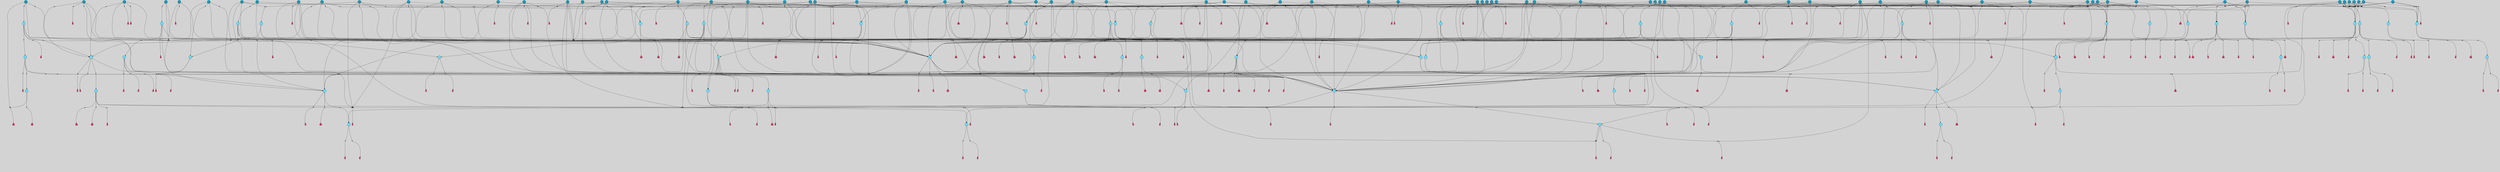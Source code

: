 // File exported with GEGELATI v1.3.1
// On the 2024-04-08 17:52:06
// With the File::TPGGraphDotExporter
digraph{
	graph[pad = "0.212, 0.055" bgcolor = lightgray]
	node[shape=circle style = filled label = ""]
		T3 [fillcolor="#66ddff"]
		T7 [fillcolor="#66ddff"]
		T11 [fillcolor="#66ddff"]
		T59 [fillcolor="#66ddff"]
		T176 [fillcolor="#66ddff"]
		T255 [fillcolor="#66ddff"]
		T267 [fillcolor="#66ddff"]
		T300 [fillcolor="#66ddff"]
		T318 [fillcolor="#66ddff"]
		T319 [fillcolor="#66ddff"]
		T320 [fillcolor="#66ddff"]
		T321 [fillcolor="#66ddff"]
		T322 [fillcolor="#66ddff"]
		T569 [fillcolor="#66ddff"]
		T601 [fillcolor="#66ddff"]
		T725 [fillcolor="#66ddff"]
		T726 [fillcolor="#66ddff"]
		T727 [fillcolor="#66ddff"]
		T728 [fillcolor="#66ddff"]
		T730 [fillcolor="#66ddff"]
		T731 [fillcolor="#66ddff"]
		T732 [fillcolor="#66ddff"]
		T782 [fillcolor="#66ddff"]
		T783 [fillcolor="#66ddff"]
		T784 [fillcolor="#66ddff"]
		T785 [fillcolor="#66ddff"]
		T788 [fillcolor="#66ddff"]
		T789 [fillcolor="#66ddff"]
		T838 [fillcolor="#1199bb"]
		T842 [fillcolor="#1199bb"]
		T809 [fillcolor="#66ddff"]
		T734 [fillcolor="#66ddff"]
		T843 [fillcolor="#66ddff"]
		T844 [fillcolor="#66ddff"]
		T845 [fillcolor="#66ddff"]
		T862 [fillcolor="#1199bb"]
		T863 [fillcolor="#1199bb"]
		T879 [fillcolor="#1199bb"]
		T898 [fillcolor="#1199bb"]
		T899 [fillcolor="#66ddff"]
		T900 [fillcolor="#66ddff"]
		T901 [fillcolor="#66ddff"]
		T93 [fillcolor="#66ddff"]
		T902 [fillcolor="#66ddff"]
		T904 [fillcolor="#66ddff"]
		T912 [fillcolor="#66ddff"]
		T921 [fillcolor="#66ddff"]
		T922 [fillcolor="#66ddff"]
		T929 [fillcolor="#1199bb"]
		T930 [fillcolor="#66ddff"]
		T931 [fillcolor="#66ddff"]
		T704 [fillcolor="#66ddff"]
		T932 [fillcolor="#66ddff"]
		T933 [fillcolor="#66ddff"]
		T934 [fillcolor="#1199bb"]
		T942 [fillcolor="#1199bb"]
		T944 [fillcolor="#1199bb"]
		T947 [fillcolor="#1199bb"]
		T951 [fillcolor="#1199bb"]
		T953 [fillcolor="#1199bb"]
		T954 [fillcolor="#1199bb"]
		T955 [fillcolor="#1199bb"]
		T959 [fillcolor="#1199bb"]
		T961 [fillcolor="#1199bb"]
		T963 [fillcolor="#1199bb"]
		T965 [fillcolor="#1199bb"]
		T967 [fillcolor="#1199bb"]
		T968 [fillcolor="#1199bb"]
		T971 [fillcolor="#1199bb"]
		T975 [fillcolor="#66ddff"]
		T976 [fillcolor="#66ddff"]
		T985 [fillcolor="#66ddff"]
		T986 [fillcolor="#1199bb"]
		T987 [fillcolor="#1199bb"]
		T988 [fillcolor="#66ddff"]
		T993 [fillcolor="#66ddff"]
		T994 [fillcolor="#1199bb"]
		T995 [fillcolor="#66ddff"]
		T996 [fillcolor="#66ddff"]
		T997 [fillcolor="#66ddff"]
		T998 [fillcolor="#66ddff"]
		T999 [fillcolor="#66ddff"]
		T1000 [fillcolor="#1199bb"]
		T1002 [fillcolor="#1199bb"]
		T1005 [fillcolor="#1199bb"]
		T1007 [fillcolor="#1199bb"]
		T1009 [fillcolor="#1199bb"]
		T1010 [fillcolor="#1199bb"]
		T1011 [fillcolor="#66ddff"]
		T1012 [fillcolor="#1199bb"]
		T1013 [fillcolor="#1199bb"]
		T1014 [fillcolor="#1199bb"]
		T1015 [fillcolor="#1199bb"]
		T1016 [fillcolor="#1199bb"]
		T1017 [fillcolor="#1199bb"]
		T1018 [fillcolor="#1199bb"]
		T1019 [fillcolor="#1199bb"]
		T1021 [fillcolor="#1199bb"]
		T1022 [fillcolor="#1199bb"]
		T1023 [fillcolor="#1199bb"]
		T1024 [fillcolor="#1199bb"]
		T1025 [fillcolor="#1199bb"]
		T1026 [fillcolor="#1199bb"]
		T1027 [fillcolor="#1199bb"]
		T1028 [fillcolor="#1199bb"]
		T1029 [fillcolor="#1199bb"]
		T1030 [fillcolor="#1199bb"]
		T923 [fillcolor="#1199bb"]
		T1031 [fillcolor="#1199bb"]
		T1032 [fillcolor="#1199bb"]
		T1034 [fillcolor="#1199bb"]
		T1035 [fillcolor="#1199bb"]
		T1036 [fillcolor="#1199bb"]
		T1037 [fillcolor="#1199bb"]
		T1038 [fillcolor="#1199bb"]
		T1039 [fillcolor="#1199bb"]
		T1040 [fillcolor="#1199bb"]
		T1041 [fillcolor="#1199bb"]
		T1043 [fillcolor="#66ddff"]
		T1044 [fillcolor="#1199bb"]
		T1045 [fillcolor="#1199bb"]
		T1046 [fillcolor="#1199bb"]
		T1047 [fillcolor="#1199bb"]
		T1048 [fillcolor="#1199bb"]
		T1049 [fillcolor="#1199bb"]
		T1050 [fillcolor="#1199bb"]
		T1051 [fillcolor="#1199bb"]
		T1052 [fillcolor="#1199bb"]
		T1055 [fillcolor="#1199bb"]
		T1056 [fillcolor="#1199bb"]
		T1058 [fillcolor="#1199bb"]
		T1059 [fillcolor="#1199bb"]
		T1060 [fillcolor="#1199bb"]
		T1061 [fillcolor="#1199bb"]
		T1062 [fillcolor="#1199bb"]
		P17301 [fillcolor="#cccccc" shape=point] //6|
		I17301 [shape=box style=invis label="6|1&2|6#1|7&#92;n10|7&2|0#1|5&#92;n9|4&0|1#2|2&#92;n8|6&0|0#1|0&#92;n"]
		P17301 -> I17301[style=invis]
		A11378 [fillcolor="#ff3366" shape=box margin=0.03 width=0 height=0 label="3"]
		T3 -> P17301 -> A11378
		P17302 [fillcolor="#cccccc" shape=point] //3|
		I17302 [shape=box style=invis label="7|6&2|4#0|2&#92;n10|3&2|7#1|4&#92;n11|6&0|4#0|1&#92;n7|1&0|0#2|6&#92;n7|6&0|3#2|6&#92;n4|0&2|6#0|1&#92;n4|4&2|5#0|2&#92;n4|6&0|4#2|7&#92;n10|0&2|3#1|5&#92;n2|6&0|5#0|2&#92;n1|0&2|3#0|7&#92;n1|6&2|0#0|5&#92;n6|2&0|1#0|7&#92;n9|2&0|3#2|7&#92;n5|3&0|6#0|6&#92;n1|7&2|5#2|3&#92;n8|1&2|7#0|6&#92;n1|0&2|5#2|1&#92;n7|1&2|2#2|5&#92;n7|4&2|6#0|3&#92;n"]
		P17302 -> I17302[style=invis]
		A11379 [fillcolor="#ff3366" shape=box margin=0.03 width=0 height=0 label="4"]
		T3 -> P17302 -> A11379
		P17303 [fillcolor="#cccccc" shape=point] //-3|
		I17303 [shape=box style=invis label="1|6&2|7#0|7&#92;n10|2&0|7#1|3&#92;n9|6&2|7#2|2&#92;n5|3&0|7#0|7&#92;n1|6&2|3#0|0&#92;n2|3&2|3#2|2&#92;n5|1&2|6#0|6&#92;n"]
		P17303 -> I17303[style=invis]
		A11380 [fillcolor="#ff3366" shape=box margin=0.03 width=0 height=0 label="7"]
		T7 -> P17303 -> A11380
		P17304 [fillcolor="#cccccc" shape=point] //5|
		I17304 [shape=box style=invis label="0|5&2|3#0|1&#92;n0|6&2|1#2|4&#92;n6|2&2|6#0|7&#92;n7|4&0|3#0|1&#92;n5|4&0|7#1|6&#92;n9|1&0|5#2|2&#92;n6|3&2|3#1|7&#92;n11|7&2|4#1|6&#92;n2|5&0|1#0|0&#92;n4|7&0|0#0|2&#92;n6|2&0|6#0|0&#92;n2|1&2|6#2|4&#92;n10|0&2|0#1|0&#92;n6|6&2|4#0|6&#92;n"]
		P17304 -> I17304[style=invis]
		A11381 [fillcolor="#ff3366" shape=box margin=0.03 width=0 height=0 label="8"]
		T7 -> P17304 -> A11381
		P17305 [fillcolor="#cccccc" shape=point] //6|
		I17305 [shape=box style=invis label="3|0&2|7#2|2&#92;n3|2&0|4#2|5&#92;n5|1&0|2#1|0&#92;n8|7&0|1#2|0&#92;n8|5&0|3#0|6&#92;n0|2&0|2#2|3&#92;n1|5&2|5#0|5&#92;n5|6&0|6#0|7&#92;n6|7&0|0#2|6&#92;n1|2&2|3#0|0&#92;n7|7&2|3#0|4&#92;n0|7&2|7#0|6&#92;n1|0&2|2#2|7&#92;n4|4&0|1#0|0&#92;n"]
		P17305 -> I17305[style=invis]
		A11382 [fillcolor="#ff3366" shape=box margin=0.03 width=0 height=0 label="11"]
		T11 -> P17305 -> A11382
		P17306 [fillcolor="#cccccc" shape=point] //-4|
		I17306 [shape=box style=invis label="4|1&0|4#2|6&#92;n1|2&2|2#2|0&#92;n1|2&2|0#0|6&#92;n8|4&2|3#2|5&#92;n5|5&2|1#1|0&#92;n"]
		P17306 -> I17306[style=invis]
		A11383 [fillcolor="#ff3366" shape=box margin=0.03 width=0 height=0 label="12"]
		T11 -> P17306 -> A11383
		P17307 [fillcolor="#cccccc" shape=point] //8|
		I17307 [shape=box style=invis label="9|0&0|1#2|0&#92;n10|1&2|5#1|4&#92;n8|2&2|6#0|4&#92;n4|5&0|3#0|1&#92;n2|4&2|5#2|3&#92;n4|2&2|2#0|2&#92;n7|5&0|2#0|0&#92;n8|2&2|1#1|3&#92;n8|7&0|7#2|1&#92;n1|1&0|0#0|7&#92;n5|6&2|5#1|0&#92;n6|3&2|5#0|0&#92;n11|4&0|3#2|6&#92;n1|2&2|4#0|7&#92;n5|6&0|1#2|0&#92;n11|3&0|2#0|7&#92;n"]
		P17307 -> I17307[style=invis]
		A11384 [fillcolor="#ff3366" shape=box margin=0.03 width=0 height=0 label="6"]
		T59 -> P17307 -> A11384
		P17308 [fillcolor="#cccccc" shape=point] //5|
		I17308 [shape=box style=invis label="3|0&2|0#0|1&#92;n3|0&0|7#0|1&#92;n5|3&0|2#2|6&#92;n4|4&2|4#2|6&#92;n11|2&0|7#1|6&#92;n2|7&2|2#2|5&#92;n9|3&2|6#2|7&#92;n7|7&0|0#0|4&#92;n6|1&2|4#2|3&#92;n5|4&2|0#1|6&#92;n1|3&0|7#0|4&#92;n"]
		P17308 -> I17308[style=invis]
		A11385 [fillcolor="#ff3366" shape=box margin=0.03 width=0 height=0 label="7"]
		T59 -> P17308 -> A11385
		P17309 [fillcolor="#cccccc" shape=point] //-6|
		I17309 [shape=box style=invis label="11|1&0|7#2|0&#92;n10|4&0|1#1|0&#92;n4|3&2|4#2|1&#92;n0|5&2|0#0|0&#92;n6|1&0|0#0|3&#92;n8|2&2|0#0|4&#92;n11|4&2|0#1|6&#92;n7|0&2|6#2|3&#92;n5|3&2|6#2|0&#92;n2|0&2|0#0|4&#92;n"]
		P17309 -> I17309[style=invis]
		A11386 [fillcolor="#ff3366" shape=box margin=0.03 width=0 height=0 label="9"]
		T59 -> P17309 -> A11386
		T59 -> P17308
		P17310 [fillcolor="#cccccc" shape=point] //3|
		I17310 [shape=box style=invis label="4|7&0|7#2|7&#92;n11|5&2|6#0|2&#92;n5|5&2|6#2|0&#92;n3|2&0|6#0|3&#92;n10|2&2|5#1|5&#92;n9|4&2|3#1|5&#92;n2|5&2|7#2|4&#92;n11|3&2|5#1|0&#92;n7|0&0|7#2|1&#92;n1|2&0|5#0|1&#92;n"]
		P17310 -> I17310[style=invis]
		A11387 [fillcolor="#ff3366" shape=box margin=0.03 width=0 height=0 label="5"]
		T176 -> P17310 -> A11387
		P17311 [fillcolor="#cccccc" shape=point] //2|
		I17311 [shape=box style=invis label="7|1&0|6#0|1&#92;n5|2&2|5#1|6&#92;n10|1&2|1#1|1&#92;n4|7&0|4#2|2&#92;n11|7&0|4#2|7&#92;n5|0&0|5#1|7&#92;n8|2&0|5#2|4&#92;n10|0&2|6#1|6&#92;n5|1&0|1#2|3&#92;n1|6&2|0#0|1&#92;n9|6&2|2#1|4&#92;n3|4&2|3#0|0&#92;n10|1&0|1#1|0&#92;n2|2&0|1#2|1&#92;n3|1&2|7#0|3&#92;n"]
		P17311 -> I17311[style=invis]
		A11388 [fillcolor="#ff3366" shape=box margin=0.03 width=0 height=0 label="10"]
		T176 -> P17311 -> A11388
		P17312 [fillcolor="#cccccc" shape=point] //-1|
		I17312 [shape=box style=invis label="1|7&2|1#0|6&#92;n8|1&2|3#0|5&#92;n10|6&2|7#1|0&#92;n1|7&2|5#0|2&#92;n0|3&0|3#2|2&#92;n3|5&0|1#0|0&#92;n3|5&0|2#0|3&#92;n1|5&2|0#0|4&#92;n5|7&2|2#2|5&#92;n4|0&2|3#0|3&#92;n"]
		P17312 -> I17312[style=invis]
		T176 -> P17312 -> T3
		P17313 [fillcolor="#cccccc" shape=point] //-3|
		I17313 [shape=box style=invis label="6|3&2|4#1|4&#92;n5|3&0|1#1|7&#92;n2|1&0|2#2|3&#92;n8|7&0|6#0|4&#92;n2|1&2|0#0|1&#92;n0|0&2|2#2|3&#92;n6|1&0|7#2|6&#92;n5|7&0|2#0|4&#92;n0|3&0|4#2|0&#92;n11|0&2|0#2|5&#92;n6|0&2|0#1|4&#92;n8|6&0|2#2|5&#92;n5|4&2|1#0|3&#92;n9|7&2|5#0|3&#92;n5|4&2|7#0|4&#92;n"]
		P17313 -> I17313[style=invis]
		A11389 [fillcolor="#ff3366" shape=box margin=0.03 width=0 height=0 label="10"]
		T176 -> P17313 -> A11389
		P17314 [fillcolor="#cccccc" shape=point] //4|
		I17314 [shape=box style=invis label="7|1&0|6#0|1&#92;n5|2&2|5#1|6&#92;n10|1&2|1#1|1&#92;n9|6&2|2#1|4&#92;n4|7&0|4#2|2&#92;n9|6&0|4#1|1&#92;n10|0&2|6#1|6&#92;n5|1&0|1#2|3&#92;n1|6&2|0#0|1&#92;n8|2&0|5#2|4&#92;n3|4&2|3#0|0&#92;n10|1&0|5#1|0&#92;n2|2&0|1#2|1&#92;n3|1&2|7#0|3&#92;n"]
		P17314 -> I17314[style=invis]
		A11390 [fillcolor="#ff3366" shape=box margin=0.03 width=0 height=0 label="10"]
		T176 -> P17314 -> A11390
		T255 -> P17312
		P17315 [fillcolor="#cccccc" shape=point] //-9|
		I17315 [shape=box style=invis label="7|1&0|0#2|6&#92;n1|6&0|4#2|7&#92;n7|6&2|4#0|2&#92;n10|7&2|1#1|3&#92;n7|6&0|3#2|6&#92;n4|0&2|2#2|1&#92;n1|0&0|5#2|3&#92;n6|1&2|6#1|1&#92;n7|4&2|6#1|0&#92;n9|5&0|1#0|2&#92;n9|2&0|3#0|7&#92;n6|0&2|7#0|6&#92;n10|5&2|3#1|5&#92;n10|0&2|7#1|4&#92;n1|0&2|3#0|7&#92;n5|2&0|6#0|6&#92;n2|6&0|1#0|2&#92;n7|4&2|5#0|3&#92;n3|6&2|4#0|5&#92;n1|6&2|0#0|5&#92;n"]
		P17315 -> I17315[style=invis]
		A11391 [fillcolor="#ff3366" shape=box margin=0.03 width=0 height=0 label="4"]
		T255 -> P17315 -> A11391
		P17316 [fillcolor="#cccccc" shape=point] //7|
		I17316 [shape=box style=invis label="9|6&2|6#1|3&#92;n9|7&2|0#1|7&#92;n3|0&2|0#0|0&#92;n1|6&0|0#0|4&#92;n7|4&0|3#0|1&#92;n"]
		P17316 -> I17316[style=invis]
		A11392 [fillcolor="#ff3366" shape=box margin=0.03 width=0 height=0 label="12"]
		T255 -> P17316 -> A11392
		P17317 [fillcolor="#cccccc" shape=point] //-9|
		I17317 [shape=box style=invis label="11|5&0|0#2|6&#92;n8|5&2|3#2|1&#92;n7|1&0|6#1|3&#92;n11|4&0|2#0|1&#92;n9|0&2|7#1|6&#92;n10|1&0|3#1|6&#92;n0|3&0|4#2|5&#92;n5|7&2|3#1|6&#92;n2|0&2|1#0|7&#92;n"]
		P17317 -> I17317[style=invis]
		A11393 [fillcolor="#ff3366" shape=box margin=0.03 width=0 height=0 label="2"]
		T255 -> P17317 -> A11393
		P17318 [fillcolor="#cccccc" shape=point] //-7|
		I17318 [shape=box style=invis label="9|1&2|7#2|1&#92;n7|0&2|0#2|7&#92;n2|3&2|3#2|2&#92;n8|5&2|1#0|3&#92;n5|5&0|7#0|1&#92;n1|6&2|7#0|7&#92;n10|2&0|7#1|3&#92;n6|4&2|2#2|4&#92;n0|6&2|5#0|2&#92;n"]
		P17318 -> I17318[style=invis]
		A11394 [fillcolor="#ff3366" shape=box margin=0.03 width=0 height=0 label="7"]
		T255 -> P17318 -> A11394
		P17319 [fillcolor="#cccccc" shape=point] //-9|
		I17319 [shape=box style=invis label="4|7&2|6#0|5&#92;n11|3&0|2#2|6&#92;n10|2&2|4#1|6&#92;n3|0&2|6#2|7&#92;n4|3&0|5#0|7&#92;n2|3&0|7#0|7&#92;n10|6&0|7#1|5&#92;n10|1&2|2#1|1&#92;n1|7&0|3#2|6&#92;n"]
		P17319 -> I17319[style=invis]
		A11395 [fillcolor="#ff3366" shape=box margin=0.03 width=0 height=0 label="4"]
		T267 -> P17319 -> A11395
		T267 -> P17308
		P17320 [fillcolor="#cccccc" shape=point] //-10|
		I17320 [shape=box style=invis label="4|2&2|0#2|4&#92;n7|3&2|7#0|0&#92;n11|5&2|2#0|2&#92;n9|6&2|3#0|1&#92;n0|0&2|2#0|5&#92;n2|3&2|1#2|0&#92;n"]
		P17320 -> I17320[style=invis]
		A11396 [fillcolor="#ff3366" shape=box margin=0.03 width=0 height=0 label="2"]
		T267 -> P17320 -> A11396
		P17321 [fillcolor="#cccccc" shape=point] //-2|
		I17321 [shape=box style=invis label="5|2&2|0#2|4&#92;n9|1&2|3#0|1&#92;n3|6&2|5#2|7&#92;n7|0&2|1#0|4&#92;n1|2&0|3#0|5&#92;n7|3&2|7#0|0&#92;n"]
		P17321 -> I17321[style=invis]
		A11397 [fillcolor="#ff3366" shape=box margin=0.03 width=0 height=0 label="2"]
		T267 -> P17321 -> A11397
		P17322 [fillcolor="#cccccc" shape=point] //-9|
		I17322 [shape=box style=invis label="4|1&0|4#2|6&#92;n11|0&2|0#0|6&#92;n8|4&2|3#2|5&#92;n6|0&0|3#0|1&#92;n"]
		P17322 -> I17322[style=invis]
		T267 -> P17322 -> T11
		P17323 [fillcolor="#cccccc" shape=point] //-2|
		I17323 [shape=box style=invis label="8|4&2|1#2|5&#92;n5|7&2|3#1|2&#92;n10|4&2|5#1|7&#92;n10|0&2|6#1|3&#92;n11|1&2|4#2|6&#92;n9|5&2|4#0|4&#92;n2|4&0|5#0|7&#92;n4|5&2|7#0|6&#92;n1|4&2|6#0|3&#92;n2|7&2|7#2|6&#92;n3|0&0|6#0|2&#92;n0|7&0|5#0|1&#92;n0|4&2|1#0|0&#92;n4|4&2|6#0|7&#92;n7|2&2|6#2|6&#92;n11|5&2|6#0|3&#92;n9|7&0|3#1|4&#92;n5|6&0|7#1|2&#92;n10|6&2|0#1|4&#92;n4|0&0|4#2|4&#92;n"]
		P17323 -> I17323[style=invis]
		T300 -> P17323 -> T59
		P17324 [fillcolor="#cccccc" shape=point] //10|
		I17324 [shape=box style=invis label="2|6&2|4#0|0&#92;n1|7&2|3#0|6&#92;n3|5&2|2#0|3&#92;n10|3&0|4#1|4&#92;n7|1&0|4#2|6&#92;n10|2&0|3#1|7&#92;n9|5&2|0#0|4&#92;n4|0&0|3#2|7&#92;n11|4&2|6#1|2&#92;n5|4&2|7#0|2&#92;n4|5&2|7#2|1&#92;n6|5&0|7#2|1&#92;n5|3&2|3#1|6&#92;n10|7&2|0#1|2&#92;n"]
		P17324 -> I17324[style=invis]
		A11398 [fillcolor="#ff3366" shape=box margin=0.03 width=0 height=0 label="5"]
		T300 -> P17324 -> A11398
		T300 -> P17319
		P17325 [fillcolor="#cccccc" shape=point] //-4|
		I17325 [shape=box style=invis label="4|1&0|4#2|6&#92;n1|2&2|2#2|0&#92;n1|2&2|0#0|6&#92;n8|4&2|3#2|5&#92;n5|5&2|1#1|0&#92;n"]
		P17325 -> I17325[style=invis]
		A11399 [fillcolor="#ff3366" shape=box margin=0.03 width=0 height=0 label="12"]
		T321 -> P17325 -> A11399
		P17326 [fillcolor="#cccccc" shape=point] //6|
		I17326 [shape=box style=invis label="3|0&2|7#2|2&#92;n3|2&0|4#2|5&#92;n5|1&0|2#1|0&#92;n8|7&0|1#2|0&#92;n8|5&0|3#0|6&#92;n0|2&0|2#2|3&#92;n1|5&2|5#0|5&#92;n5|6&0|6#0|7&#92;n6|7&0|0#2|6&#92;n1|2&2|3#0|0&#92;n7|7&2|3#0|4&#92;n0|7&2|7#0|6&#92;n1|0&2|2#2|7&#92;n4|4&0|1#0|0&#92;n"]
		P17326 -> I17326[style=invis]
		A11400 [fillcolor="#ff3366" shape=box margin=0.03 width=0 height=0 label="11"]
		T321 -> P17326 -> A11400
		P17327 [fillcolor="#cccccc" shape=point] //-3|
		I17327 [shape=box style=invis label="8|1&2|3#0|5&#92;n0|6&0|5#0|5&#92;n3|7&2|1#0|6&#92;n3|5&0|1#0|0&#92;n9|5&2|0#0|4&#92;n3|5&0|2#0|3&#92;n10|6&2|4#1|0&#92;n9|4&2|7#2|6&#92;n1|7&2|5#2|2&#92;n"]
		P17327 -> I17327[style=invis]
		A11401 [fillcolor="#ff3366" shape=box margin=0.03 width=0 height=0 label="5"]
		T318 -> P17327 -> A11401
		P17328 [fillcolor="#cccccc" shape=point] //0|
		I17328 [shape=box style=invis label="2|5&0|1#0|6&#92;n6|1&2|2#2|7&#92;n8|0&0|3#1|4&#92;n4|3&2|5#2|4&#92;n8|1&2|4#0|0&#92;n6|6&0|1#2|6&#92;n11|7&2|4#2|5&#92;n6|2&2|4#0|2&#92;n8|5&2|4#2|4&#92;n2|1&2|1#2|2&#92;n2|7&2|5#2|6&#92;n9|7&0|5#0|4&#92;n1|2&0|5#2|6&#92;n4|2&2|3#2|7&#92;n3|3&2|1#0|2&#92;n"]
		P17328 -> I17328[style=invis]
		A11402 [fillcolor="#ff3366" shape=box margin=0.03 width=0 height=0 label="5"]
		T318 -> P17328 -> A11402
		P17329 [fillcolor="#cccccc" shape=point] //5|
		I17329 [shape=box style=invis label="8|1&2|6#0|6&#92;n3|0&0|7#0|1&#92;n11|3&0|2#2|6&#92;n4|4&2|4#2|6&#92;n11|2&0|7#1|6&#92;n2|7&2|2#2|5&#92;n7|7&0|0#0|4&#92;n6|1&2|4#2|3&#92;n5|4&2|0#1|6&#92;n3|0&2|0#0|1&#92;n1|3&0|7#0|4&#92;n"]
		P17329 -> I17329[style=invis]
		A11403 [fillcolor="#ff3366" shape=box margin=0.03 width=0 height=0 label="7"]
		T319 -> P17329 -> A11403
		P17330 [fillcolor="#cccccc" shape=point] //7|
		I17330 [shape=box style=invis label="7|0&2|1#2|0&#92;n9|7&2|1#1|7&#92;n8|2&0|1#1|0&#92;n6|6&0|2#1|1&#92;n2|2&0|5#0|0&#92;n5|7&0|0#2|1&#92;n5|1&2|5#1|5&#92;n4|7&2|4#2|3&#92;n10|5&2|2#1|5&#92;n1|3&2|2#2|0&#92;n10|2&2|6#1|5&#92;n"]
		P17330 -> I17330[style=invis]
		A11404 [fillcolor="#ff3366" shape=box margin=0.03 width=0 height=0 label="1"]
		T319 -> P17330 -> A11404
		P17331 [fillcolor="#cccccc" shape=point] //-2|
		I17331 [shape=box style=invis label="4|1&0|4#0|3&#92;n4|2&0|5#2|0&#92;n5|5&2|6#0|5&#92;n1|4&0|1#0|2&#92;n6|3&2|7#1|5&#92;n0|4&2|0#0|3&#92;n8|5&2|5#1|2&#92;n10|7&2|7#1|1&#92;n3|4&0|0#2|1&#92;n3|6&2|5#2|5&#92;n8|3&0|1#0|7&#92;n10|0&2|7#1|3&#92;n4|1&2|4#0|1&#92;n9|3&2|0#0|4&#92;n3|6&2|0#0|4&#92;n1|2&0|6#2|1&#92;n4|0&2|1#2|2&#92;n"]
		P17331 -> I17331[style=invis]
		A11405 [fillcolor="#ff3366" shape=box margin=0.03 width=0 height=0 label="14"]
		T320 -> P17331 -> A11405
		P17332 [fillcolor="#cccccc" shape=point] //-3|
		I17332 [shape=box style=invis label="3|7&0|0#0|2&#92;n11|5&0|1#1|1&#92;n4|1&0|6#2|6&#92;n4|0&0|1#0|5&#92;n"]
		P17332 -> I17332[style=invis]
		T319 -> P17332 -> T320
		P17333 [fillcolor="#cccccc" shape=point] //-3|
		I17333 [shape=box style=invis label="1|6&2|7#0|7&#92;n10|2&0|7#1|3&#92;n9|6&2|7#2|2&#92;n5|3&0|7#0|7&#92;n1|6&2|3#0|0&#92;n2|3&2|3#2|2&#92;n5|1&2|6#0|6&#92;n"]
		P17333 -> I17333[style=invis]
		A11406 [fillcolor="#ff3366" shape=box margin=0.03 width=0 height=0 label="7"]
		T322 -> P17333 -> A11406
		P17334 [fillcolor="#cccccc" shape=point] //1|
		I17334 [shape=box style=invis label="5|1&0|6#2|7&#92;n2|4&0|4#2|2&#92;n0|6&0|5#0|4&#92;n10|6&2|5#1|6&#92;n9|3&0|1#1|7&#92;n10|3&2|2#1|0&#92;n5|0&0|0#2|1&#92;n11|3&2|3#1|5&#92;n10|3&0|1#1|0&#92;n2|4&0|1#0|1&#92;n0|2&0|3#2|4&#92;n9|2&2|1#2|5&#92;n11|7&2|6#2|6&#92;n"]
		P17334 -> I17334[style=invis]
		T320 -> P17334 -> T322
		P17335 [fillcolor="#cccccc" shape=point] //5|
		I17335 [shape=box style=invis label="0|5&2|3#0|1&#92;n0|6&2|1#2|4&#92;n6|2&2|6#0|7&#92;n7|4&0|3#0|1&#92;n5|4&0|7#1|6&#92;n9|1&0|5#2|2&#92;n6|3&2|3#1|7&#92;n11|7&2|4#1|6&#92;n2|5&0|1#0|0&#92;n4|7&0|0#0|2&#92;n6|2&0|6#0|0&#92;n2|1&2|6#2|4&#92;n10|0&2|0#1|0&#92;n6|6&2|4#0|6&#92;n"]
		P17335 -> I17335[style=invis]
		A11407 [fillcolor="#ff3366" shape=box margin=0.03 width=0 height=0 label="8"]
		T322 -> P17335 -> A11407
		P17336 [fillcolor="#cccccc" shape=point] //5|
		I17336 [shape=box style=invis label="3|0&2|0#0|1&#92;n3|0&0|7#0|1&#92;n5|3&0|2#2|6&#92;n4|4&2|4#2|6&#92;n11|2&0|7#1|6&#92;n2|7&2|2#2|5&#92;n9|3&2|6#2|7&#92;n7|7&0|0#0|4&#92;n6|1&2|4#2|3&#92;n5|4&2|0#1|6&#92;n1|3&0|7#0|4&#92;n"]
		P17336 -> I17336[style=invis]
		A11408 [fillcolor="#ff3366" shape=box margin=0.03 width=0 height=0 label="7"]
		T320 -> P17336 -> A11408
		P17337 [fillcolor="#cccccc" shape=point] //5|
		I17337 [shape=box style=invis label="10|4&2|6#1|2&#92;n8|4&0|1#1|0&#92;n0|4&2|6#0|0&#92;n8|4&2|5#2|1&#92;n7|5&2|5#1|0&#92;n3|6&0|6#2|2&#92;n1|7&0|7#0|5&#92;n2|0&0|7#2|4&#92;n9|4&2|6#2|7&#92;n2|6&2|2#0|0&#92;n11|7&2|7#0|7&#92;n5|5&0|0#0|1&#92;n10|1&0|0#1|0&#92;n7|3&0|1#2|5&#92;n9|2&2|7#1|5&#92;n9|0&2|5#1|2&#92;n1|6&2|4#2|2&#92;n3|3&2|2#0|7&#92;n1|6&2|0#0|0&#92;n6|4&2|6#1|0&#92;n"]
		P17337 -> I17337[style=invis]
		A11409 [fillcolor="#ff3366" shape=box margin=0.03 width=0 height=0 label="1"]
		T319 -> P17337 -> A11409
		P17338 [fillcolor="#cccccc" shape=point] //7|
		I17338 [shape=box style=invis label="6|1&2|6#2|7&#92;n7|0&2|4#2|3&#92;n3|3&0|7#0|6&#92;n5|4&0|2#2|4&#92;n8|5&2|6#2|7&#92;n0|0&2|3#0|3&#92;n5|4&2|4#2|6&#92;n"]
		P17338 -> I17338[style=invis]
		T319 -> P17338 -> T318
		P17339 [fillcolor="#cccccc" shape=point] //7|
		I17339 [shape=box style=invis label="0|2&2|4#2|6&#92;n5|3&0|6#0|1&#92;n4|7&2|6#0|5&#92;n7|6&0|7#0|5&#92;n10|7&2|2#1|1&#92;n"]
		P17339 -> I17339[style=invis]
		A11410 [fillcolor="#ff3366" shape=box margin=0.03 width=0 height=0 label="4"]
		T318 -> P17339 -> A11410
		P17340 [fillcolor="#cccccc" shape=point] //-4|
		I17340 [shape=box style=invis label="4|7&2|2#0|7&#92;n11|6&2|2#0|7&#92;n5|3&0|2#2|4&#92;n9|1&0|3#1|7&#92;n5|3&0|2#2|0&#92;n1|1&0|3#0|4&#92;n2|7&2|2#2|5&#92;n5|2&2|6#2|6&#92;n0|0&2|0#2|1&#92;n9|1&0|3#2|2&#92;n0|5&2|3#0|6&#92;n11|7&0|7#2|1&#92;n"]
		P17340 -> I17340[style=invis]
		A11411 [fillcolor="#ff3366" shape=box margin=0.03 width=0 height=0 label="7"]
		T569 -> P17340 -> A11411
		P17341 [fillcolor="#cccccc" shape=point] //9|
		I17341 [shape=box style=invis label="7|5&2|6#2|2&#92;n1|7&0|1#2|3&#92;n2|0&2|0#2|4&#92;n6|4&0|4#1|6&#92;n10|3&2|4#1|6&#92;n"]
		P17341 -> I17341[style=invis]
		T569 -> P17341 -> T300
		P17342 [fillcolor="#cccccc" shape=point] //7|
		I17342 [shape=box style=invis label="7|4&2|7#0|4&#92;n5|0&2|1#2|2&#92;n2|1&2|3#0|0&#92;n4|3&2|0#0|1&#92;n0|0&2|7#2|7&#92;n0|7&0|5#2|3&#92;n4|6&0|1#2|0&#92;n1|4&2|5#0|4&#92;n4|4&0|7#0|0&#92;n10|0&0|4#1|2&#92;n"]
		P17342 -> I17342[style=invis]
		A11412 [fillcolor="#ff3366" shape=box margin=0.03 width=0 height=0 label="0"]
		T569 -> P17342 -> A11412
		P17343 [fillcolor="#cccccc" shape=point] //-2|
		I17343 [shape=box style=invis label="5|2&0|6#0|6&#92;n7|6&2|4#0|2&#92;n10|7&2|1#1|3&#92;n1|0&0|5#2|3&#92;n4|0&2|2#2|1&#92;n7|6&0|3#2|6&#92;n6|1&2|6#1|1&#92;n8|5&2|1#2|7&#92;n7|4&2|6#1|0&#92;n7|4&2|5#0|3&#92;n9|2&0|3#0|7&#92;n6|0&2|7#0|7&#92;n10|5&2|3#1|5&#92;n10|0&2|7#1|4&#92;n1|0&0|3#0|7&#92;n1|6&0|1#2|7&#92;n2|6&0|1#0|2&#92;n9|5&0|1#0|2&#92;n3|6&2|4#0|5&#92;n1|6&2|0#0|5&#92;n"]
		P17343 -> I17343[style=invis]
		A11413 [fillcolor="#ff3366" shape=box margin=0.03 width=0 height=0 label="4"]
		T569 -> P17343 -> A11413
		P17344 [fillcolor="#cccccc" shape=point] //7|
		I17344 [shape=box style=invis label="1|6&0|4#0|1&#92;n10|6&2|7#1|2&#92;n6|3&0|5#0|7&#92;n4|6&2|7#0|0&#92;n11|5&2|2#2|0&#92;n0|2&2|6#2|5&#92;n1|6&0|7#0|7&#92;n9|4&2|4#2|4&#92;n1|0&2|6#0|4&#92;n7|1&2|3#2|0&#92;n"]
		P17344 -> I17344[style=invis]
		A11414 [fillcolor="#ff3366" shape=box margin=0.03 width=0 height=0 label="4"]
		T601 -> P17344 -> A11414
		T601 -> P17341
		P17345 [fillcolor="#cccccc" shape=point] //1|
		I17345 [shape=box style=invis label="5|1&0|6#2|7&#92;n2|4&0|4#2|2&#92;n0|6&0|5#0|4&#92;n10|6&2|5#1|6&#92;n9|3&0|1#1|7&#92;n10|3&2|2#1|0&#92;n5|0&0|0#2|1&#92;n11|3&2|3#1|5&#92;n10|3&0|1#1|0&#92;n2|4&0|1#0|1&#92;n0|2&0|3#2|4&#92;n9|2&2|1#2|5&#92;n11|7&2|6#2|6&#92;n"]
		P17345 -> I17345[style=invis]
		T601 -> P17345 -> T7
		P17346 [fillcolor="#cccccc" shape=point] //8|
		I17346 [shape=box style=invis label="0|4&2|6#2|2&#92;n3|2&2|2#0|3&#92;n7|5&2|5#1|6&#92;n6|4&0|3#2|7&#92;n8|5&0|2#1|1&#92;n9|5&2|6#2|7&#92;n8|4&0|1#1|0&#92;n1|6&2|4#2|4&#92;n1|7&0|7#0|5&#92;n0|7&2|7#0|7&#92;n2|0&0|7#2|4&#92;n2|6&2|2#0|0&#92;n4|5&0|0#0|1&#92;n1|3&2|6#0|0&#92;n6|4&2|1#2|1&#92;n8|4&2|5#2|1&#92;n10|1&0|0#1|0&#92;n3|3&2|2#2|7&#92;n7|3&0|1#2|5&#92;n4|1&2|7#0|4&#92;n"]
		P17346 -> I17346[style=invis]
		T601 -> P17346 -> T569
		P17347 [fillcolor="#cccccc" shape=point] //4|
		I17347 [shape=box style=invis label="4|3&0|6#0|3&#92;n5|7&2|3#2|2&#92;n5|6&0|7#1|2&#92;n1|4&2|6#0|3&#92;n8|4&2|1#2|5&#92;n9|5&2|4#1|4&#92;n2|4&0|5#0|7&#92;n10|0&0|6#1|3&#92;n3|0&0|6#0|2&#92;n2|7&2|7#2|6&#92;n5|2&0|5#1|5&#92;n10|4&2|5#1|7&#92;n4|0&0|4#2|4&#92;n11|1&0|4#2|6&#92;n10|6&2|0#1|4&#92;n9|7&0|3#1|4&#92;n4|5&2|7#0|6&#92;n11|5&2|6#2|3&#92;n0|3&0|5#0|1&#92;n"]
		P17347 -> I17347[style=invis]
		A11415 [fillcolor="#ff3366" shape=box margin=0.03 width=0 height=0 label="13"]
		T732 -> P17347 -> A11415
		P17348 [fillcolor="#cccccc" shape=point] //7|
		I17348 [shape=box style=invis label="0|3&2|7#2|1&#92;n3|7&0|1#0|3&#92;n3|1&0|3#2|1&#92;n5|0&0|0#0|2&#92;n9|0&2|2#0|7&#92;n2|5&2|6#0|0&#92;n9|4&2|7#2|6&#92;n8|4&2|6#0|2&#92;n9|5&2|1#0|2&#92;n8|1&2|5#0|5&#92;n9|5&2|0#2|4&#92;n11|2&0|3#0|4&#92;n"]
		P17348 -> I17348[style=invis]
		A11416 [fillcolor="#ff3366" shape=box margin=0.03 width=0 height=0 label="5"]
		T725 -> P17348 -> A11416
		P17349 [fillcolor="#cccccc" shape=point] //-7|
		I17349 [shape=box style=invis label="6|1&0|2#0|3&#92;n1|2&0|1#2|0&#92;n10|3&2|2#1|1&#92;n0|1&0|2#0|7&#92;n4|6&2|7#2|4&#92;n6|0&2|7#0|6&#92;n"]
		P17349 -> I17349[style=invis]
		A11417 [fillcolor="#ff3366" shape=box margin=0.03 width=0 height=0 label="7"]
		T732 -> P17349 -> A11417
		P17350 [fillcolor="#cccccc" shape=point] //7|
		I17350 [shape=box style=invis label="10|5&0|6#1|7&#92;n4|3&2|6#0|3&#92;n8|4&0|6#1|2&#92;n3|0&2|0#2|3&#92;n5|6&2|3#0|4&#92;n0|7&2|1#0|5&#92;n8|7&2|2#2|5&#92;n9|1&0|0#1|0&#92;n10|1&2|1#1|4&#92;n3|3&2|7#0|4&#92;n5|2&2|3#0|4&#92;n2|0&2|6#2|2&#92;n1|7&0|1#0|7&#92;n"]
		P17350 -> I17350[style=invis]
		T725 -> P17350 -> T731
		P17351 [fillcolor="#cccccc" shape=point] //6|
		I17351 [shape=box style=invis label="4|4&0|7#2|7&#92;n10|6&0|1#1|3&#92;n7|5&0|2#0|7&#92;n10|7&0|1#1|5&#92;n9|0&2|1#1|0&#92;n"]
		P17351 -> I17351[style=invis]
		A11418 [fillcolor="#ff3366" shape=box margin=0.03 width=0 height=0 label="7"]
		T725 -> P17351 -> A11418
		P17352 [fillcolor="#cccccc" shape=point] //-4|
		I17352 [shape=box style=invis label="4|1&0|4#2|6&#92;n1|2&2|2#2|0&#92;n1|2&2|0#0|6&#92;n8|4&2|3#2|5&#92;n5|5&2|1#1|0&#92;n"]
		P17352 -> I17352[style=invis]
		A11419 [fillcolor="#ff3366" shape=box margin=0.03 width=0 height=0 label="12"]
		T726 -> P17352 -> A11419
		P17353 [fillcolor="#cccccc" shape=point] //-1|
		I17353 [shape=box style=invis label="6|4&0|4#2|4&#92;n4|5&2|5#2|4&#92;n9|7&2|5#0|3&#92;n3|7&2|6#0|6&#92;n8|7&0|6#0|4&#92;n2|1&2|0#0|1&#92;n8|6&0|0#2|5&#92;n2|1&0|2#0|3&#92;n6|1&0|7#2|6&#92;n6|3&0|1#1|6&#92;n5|4&2|7#0|4&#92;n0|7&0|4#2|0&#92;n11|0&2|0#2|5&#92;n3|7&2|0#2|7&#92;n8|3&2|7#1|4&#92;n5|7&0|6#0|4&#92;n0|0&2|3#2|3&#92;n5|4&2|1#0|3&#92;n0|4&0|3#2|5&#92;n"]
		P17353 -> I17353[style=invis]
		A11420 [fillcolor="#ff3366" shape=box margin=0.03 width=0 height=0 label="10"]
		T732 -> P17353 -> A11420
		P17354 [fillcolor="#cccccc" shape=point] //-5|
		I17354 [shape=box style=invis label="0|7&0|6#2|1&#92;n3|5&0|7#2|7&#92;n1|0&0|7#0|4&#92;n0|5&0|3#2|4&#92;n2|1&2|4#0|4&#92;n6|5&2|4#1|4&#92;n11|7&2|2#2|2&#92;n"]
		P17354 -> I17354[style=invis]
		T730 -> P17354 -> T727
		P17355 [fillcolor="#cccccc" shape=point] //-3|
		I17355 [shape=box style=invis label="1|6&2|7#0|7&#92;n10|2&0|7#1|3&#92;n9|6&2|7#2|2&#92;n5|3&0|7#0|7&#92;n1|6&2|3#0|0&#92;n2|3&2|3#2|2&#92;n5|1&2|6#0|6&#92;n"]
		P17355 -> I17355[style=invis]
		A11421 [fillcolor="#ff3366" shape=box margin=0.03 width=0 height=0 label="7"]
		T727 -> P17355 -> A11421
		P17356 [fillcolor="#cccccc" shape=point] //5|
		I17356 [shape=box style=invis label="0|5&2|3#0|1&#92;n0|6&2|1#2|4&#92;n6|2&2|6#0|7&#92;n7|4&0|3#0|1&#92;n5|4&0|7#1|6&#92;n9|1&0|5#2|2&#92;n6|3&2|3#1|7&#92;n11|7&2|4#1|6&#92;n2|5&0|1#0|0&#92;n4|7&0|0#0|2&#92;n6|2&0|6#0|0&#92;n2|1&2|6#2|4&#92;n10|0&2|0#1|0&#92;n6|6&2|4#0|6&#92;n"]
		P17356 -> I17356[style=invis]
		A11422 [fillcolor="#ff3366" shape=box margin=0.03 width=0 height=0 label="8"]
		T727 -> P17356 -> A11422
		P17357 [fillcolor="#cccccc" shape=point] //-6|
		I17357 [shape=box style=invis label="11|7&0|1#0|6&#92;n3|5&0|1#0|3&#92;n1|5&0|5#0|6&#92;n1|7&2|5#2|2&#92;n0|0&0|2#2|2&#92;n4|4&0|1#0|5&#92;n6|4&2|2#0|2&#92;n0|6&2|5#0|5&#92;n0|3&2|2#2|6&#92;n"]
		P17357 -> I17357[style=invis]
		A11423 [fillcolor="#ff3366" shape=box margin=0.03 width=0 height=0 label="5"]
		T732 -> P17357 -> A11423
		P17358 [fillcolor="#cccccc" shape=point] //2|
		I17358 [shape=box style=invis label="11|2&2|1#2|2&#92;n0|1&0|0#0|6&#92;n9|2&0|4#2|2&#92;n9|7&2|0#0|0&#92;n4|5&0|6#2|7&#92;n6|7&0|2#0|1&#92;n5|6&0|2#1|0&#92;n11|6&2|1#2|1&#92;n11|0&0|0#2|3&#92;n8|4&0|7#1|1&#92;n11|3&0|7#1|6&#92;n9|2&2|1#2|5&#92;n11|7&0|2#0|2&#92;n"]
		P17358 -> I17358[style=invis]
		T731 -> P17358 -> T728
		P17359 [fillcolor="#cccccc" shape=point] //-2|
		I17359 [shape=box style=invis label="9|0&2|5#0|2&#92;n3|4&2|2#2|2&#92;n11|5&2|5#2|7&#92;n3|5&2|2#0|3&#92;n0|0&2|1#0|0&#92;n"]
		P17359 -> I17359[style=invis]
		A11424 [fillcolor="#ff3366" shape=box margin=0.03 width=0 height=0 label="7"]
		T730 -> P17359 -> A11424
		P17360 [fillcolor="#cccccc" shape=point] //3|
		I17360 [shape=box style=invis label="4|7&0|7#2|7&#92;n11|5&2|6#0|2&#92;n5|5&2|6#2|0&#92;n3|2&0|6#0|3&#92;n10|2&2|5#1|5&#92;n9|4&2|3#1|5&#92;n2|5&2|7#2|4&#92;n11|3&2|5#1|0&#92;n7|0&0|7#2|1&#92;n1|2&0|5#0|1&#92;n"]
		P17360 -> I17360[style=invis]
		A11425 [fillcolor="#ff3366" shape=box margin=0.03 width=0 height=0 label="5"]
		T731 -> P17360 -> A11425
		P17361 [fillcolor="#cccccc" shape=point] //7|
		I17361 [shape=box style=invis label="10|5&0|6#1|7&#92;n4|3&2|6#0|3&#92;n8|4&0|6#1|2&#92;n3|0&2|0#2|3&#92;n5|6&2|3#0|4&#92;n0|7&2|1#0|5&#92;n8|7&2|2#2|5&#92;n9|1&0|0#1|0&#92;n10|1&2|1#1|4&#92;n3|3&2|7#0|4&#92;n5|2&2|3#0|4&#92;n2|0&2|6#2|2&#92;n1|7&0|1#0|7&#92;n"]
		P17361 -> I17361[style=invis]
		T730 -> P17361 -> T731
		P17362 [fillcolor="#cccccc" shape=point] //6|
		I17362 [shape=box style=invis label="3|0&2|7#2|2&#92;n3|2&0|4#2|5&#92;n5|1&0|2#1|0&#92;n8|7&0|1#2|0&#92;n8|5&0|3#0|6&#92;n0|2&0|2#2|3&#92;n1|5&2|5#0|5&#92;n5|6&0|6#0|7&#92;n6|7&0|0#2|6&#92;n1|2&2|3#0|0&#92;n7|7&2|3#0|4&#92;n0|7&2|7#0|6&#92;n1|0&2|2#2|7&#92;n4|4&0|1#0|0&#92;n"]
		P17362 -> I17362[style=invis]
		A11426 [fillcolor="#ff3366" shape=box margin=0.03 width=0 height=0 label="11"]
		T726 -> P17362 -> A11426
		P17363 [fillcolor="#cccccc" shape=point] //6|
		I17363 [shape=box style=invis label="6|1&2|6#1|7&#92;n10|7&2|0#1|5&#92;n9|4&0|1#2|2&#92;n8|6&0|0#1|0&#92;n"]
		P17363 -> I17363[style=invis]
		A11427 [fillcolor="#ff3366" shape=box margin=0.03 width=0 height=0 label="3"]
		T728 -> P17363 -> A11427
		P17364 [fillcolor="#cccccc" shape=point] //0|
		I17364 [shape=box style=invis label="2|5&0|1#0|6&#92;n6|1&2|2#2|7&#92;n8|0&0|3#1|4&#92;n4|3&2|5#2|4&#92;n8|1&2|4#0|0&#92;n6|6&0|1#2|6&#92;n11|7&2|4#2|5&#92;n6|2&2|4#0|2&#92;n8|5&2|4#2|4&#92;n2|1&2|1#2|2&#92;n2|7&2|5#2|6&#92;n9|7&0|5#0|4&#92;n1|2&0|5#2|6&#92;n4|2&2|3#2|7&#92;n3|3&2|1#0|2&#92;n"]
		P17364 -> I17364[style=invis]
		A11428 [fillcolor="#ff3366" shape=box margin=0.03 width=0 height=0 label="5"]
		T732 -> P17364 -> A11428
		P17365 [fillcolor="#cccccc" shape=point] //2|
		I17365 [shape=box style=invis label="0|2&2|6#2|6&#92;n7|0&2|7#1|7&#92;n10|7&0|5#1|6&#92;n0|5&2|7#0|4&#92;n3|1&0|1#2|6&#92;n4|7&0|2#0|6&#92;n"]
		P17365 -> I17365[style=invis]
		T725 -> P17365 -> T732
		P17366 [fillcolor="#cccccc" shape=point] //3|
		I17366 [shape=box style=invis label="7|6&2|4#0|2&#92;n10|3&2|7#1|4&#92;n11|6&0|4#0|1&#92;n7|1&0|0#2|6&#92;n7|6&0|3#2|6&#92;n4|0&2|6#0|1&#92;n4|4&2|5#0|2&#92;n4|6&0|4#2|7&#92;n10|0&2|3#1|5&#92;n2|6&0|5#0|2&#92;n1|0&2|3#0|7&#92;n1|6&2|0#0|5&#92;n6|2&0|1#0|7&#92;n9|2&0|3#2|7&#92;n5|3&0|6#0|6&#92;n1|7&2|5#2|3&#92;n8|1&2|7#0|6&#92;n1|0&2|5#2|1&#92;n7|1&2|2#2|5&#92;n7|4&2|6#0|3&#92;n"]
		P17366 -> I17366[style=invis]
		A11429 [fillcolor="#ff3366" shape=box margin=0.03 width=0 height=0 label="4"]
		T728 -> P17366 -> A11429
		P17367 [fillcolor="#cccccc" shape=point] //4|
		I17367 [shape=box style=invis label="7|1&0|6#0|1&#92;n6|7&2|7#1|7&#92;n10|1&2|1#1|1&#92;n9|6&2|2#1|4&#92;n4|7&0|4#2|2&#92;n9|6&0|5#1|1&#92;n10|0&2|6#1|6&#92;n5|1&0|1#2|3&#92;n10|1&0|5#1|0&#92;n3|4&2|3#0|0&#92;n8|2&0|5#2|4&#92;n1|6&2|0#0|0&#92;n2|3&0|1#2|6&#92;n5|2&2|2#1|6&#92;n2|2&0|1#2|1&#92;n3|1&2|7#0|3&#92;n6|7&2|3#0|4&#92;n"]
		P17367 -> I17367[style=invis]
		A11430 [fillcolor="#ff3366" shape=box margin=0.03 width=0 height=0 label="10"]
		T731 -> P17367 -> A11430
		P17368 [fillcolor="#cccccc" shape=point] //2|
		I17368 [shape=box style=invis label="4|1&0|4#2|6&#92;n5|5&2|1#1|0&#92;n1|0&2|0#0|6&#92;n8|4&2|3#2|5&#92;n"]
		P17368 -> I17368[style=invis]
		T730 -> P17368 -> T726
		P17369 [fillcolor="#cccccc" shape=point] //4|
		I17369 [shape=box style=invis label="4|3&0|6#0|3&#92;n5|7&2|3#2|2&#92;n5|6&0|7#1|2&#92;n1|4&2|6#0|3&#92;n8|4&2|1#2|5&#92;n9|5&2|4#1|4&#92;n2|4&0|5#0|7&#92;n10|0&0|6#1|3&#92;n3|0&0|6#0|2&#92;n2|7&2|7#2|6&#92;n5|2&0|5#1|5&#92;n10|4&2|5#1|7&#92;n4|0&0|4#2|4&#92;n11|1&0|4#2|6&#92;n10|6&2|0#1|4&#92;n9|7&0|3#1|4&#92;n4|5&2|7#0|6&#92;n11|5&2|6#2|3&#92;n0|3&0|5#0|1&#92;n"]
		P17369 -> I17369[style=invis]
		A11431 [fillcolor="#ff3366" shape=box margin=0.03 width=0 height=0 label="13"]
		T789 -> P17369 -> A11431
		P17370 [fillcolor="#cccccc" shape=point] //7|
		I17370 [shape=box style=invis label="0|3&2|7#2|1&#92;n3|7&0|1#0|3&#92;n3|1&0|3#2|1&#92;n5|0&0|0#0|2&#92;n9|0&2|2#0|7&#92;n2|5&2|6#0|0&#92;n9|4&2|7#2|6&#92;n8|4&2|6#0|2&#92;n9|5&2|1#0|2&#92;n8|1&2|5#0|5&#92;n9|5&2|0#2|4&#92;n11|2&0|3#0|4&#92;n"]
		P17370 -> I17370[style=invis]
		A11432 [fillcolor="#ff3366" shape=box margin=0.03 width=0 height=0 label="5"]
		T782 -> P17370 -> A11432
		P17371 [fillcolor="#cccccc" shape=point] //-7|
		I17371 [shape=box style=invis label="6|1&0|2#0|3&#92;n1|2&0|1#2|0&#92;n10|3&2|2#1|1&#92;n0|1&0|2#0|7&#92;n4|6&2|7#2|4&#92;n6|0&2|7#0|6&#92;n"]
		P17371 -> I17371[style=invis]
		A11433 [fillcolor="#ff3366" shape=box margin=0.03 width=0 height=0 label="7"]
		T789 -> P17371 -> A11433
		P17372 [fillcolor="#cccccc" shape=point] //7|
		I17372 [shape=box style=invis label="10|5&0|6#1|7&#92;n4|3&2|6#0|3&#92;n8|4&0|6#1|2&#92;n3|0&2|0#2|3&#92;n5|6&2|3#0|4&#92;n0|7&2|1#0|5&#92;n8|7&2|2#2|5&#92;n9|1&0|0#1|0&#92;n10|1&2|1#1|4&#92;n3|3&2|7#0|4&#92;n5|2&2|3#0|4&#92;n2|0&2|6#2|2&#92;n1|7&0|1#0|7&#92;n"]
		P17372 -> I17372[style=invis]
		T782 -> P17372 -> T788
		P17373 [fillcolor="#cccccc" shape=point] //6|
		I17373 [shape=box style=invis label="4|4&0|7#2|7&#92;n10|6&0|1#1|3&#92;n7|5&0|2#0|7&#92;n10|7&0|1#1|5&#92;n9|0&2|1#1|0&#92;n"]
		P17373 -> I17373[style=invis]
		A11434 [fillcolor="#ff3366" shape=box margin=0.03 width=0 height=0 label="7"]
		T782 -> P17373 -> A11434
		P17374 [fillcolor="#cccccc" shape=point] //-4|
		I17374 [shape=box style=invis label="4|1&0|4#2|6&#92;n1|2&2|2#2|0&#92;n1|2&2|0#0|6&#92;n8|4&2|3#2|5&#92;n5|5&2|1#1|0&#92;n"]
		P17374 -> I17374[style=invis]
		A11435 [fillcolor="#ff3366" shape=box margin=0.03 width=0 height=0 label="12"]
		T783 -> P17374 -> A11435
		P17375 [fillcolor="#cccccc" shape=point] //-1|
		I17375 [shape=box style=invis label="6|4&0|4#2|4&#92;n4|5&2|5#2|4&#92;n9|7&2|5#0|3&#92;n3|7&2|6#0|6&#92;n8|7&0|6#0|4&#92;n2|1&2|0#0|1&#92;n8|6&0|0#2|5&#92;n2|1&0|2#0|3&#92;n6|1&0|7#2|6&#92;n6|3&0|1#1|6&#92;n5|4&2|7#0|4&#92;n0|7&0|4#2|0&#92;n11|0&2|0#2|5&#92;n3|7&2|0#2|7&#92;n8|3&2|7#1|4&#92;n5|7&0|6#0|4&#92;n0|0&2|3#2|3&#92;n5|4&2|1#0|3&#92;n0|4&0|3#2|5&#92;n"]
		P17375 -> I17375[style=invis]
		A11436 [fillcolor="#ff3366" shape=box margin=0.03 width=0 height=0 label="10"]
		T789 -> P17375 -> A11436
		P17376 [fillcolor="#cccccc" shape=point] //-3|
		I17376 [shape=box style=invis label="1|6&2|7#0|7&#92;n10|2&0|7#1|3&#92;n9|6&2|7#2|2&#92;n5|3&0|7#0|7&#92;n1|6&2|3#0|0&#92;n2|3&2|3#2|2&#92;n5|1&2|6#0|6&#92;n"]
		P17376 -> I17376[style=invis]
		A11437 [fillcolor="#ff3366" shape=box margin=0.03 width=0 height=0 label="7"]
		T784 -> P17376 -> A11437
		P17377 [fillcolor="#cccccc" shape=point] //5|
		I17377 [shape=box style=invis label="0|5&2|3#0|1&#92;n0|6&2|1#2|4&#92;n6|2&2|6#0|7&#92;n7|4&0|3#0|1&#92;n5|4&0|7#1|6&#92;n9|1&0|5#2|2&#92;n6|3&2|3#1|7&#92;n11|7&2|4#1|6&#92;n2|5&0|1#0|0&#92;n4|7&0|0#0|2&#92;n6|2&0|6#0|0&#92;n2|1&2|6#2|4&#92;n10|0&2|0#1|0&#92;n6|6&2|4#0|6&#92;n"]
		P17377 -> I17377[style=invis]
		A11438 [fillcolor="#ff3366" shape=box margin=0.03 width=0 height=0 label="8"]
		T784 -> P17377 -> A11438
		P17378 [fillcolor="#cccccc" shape=point] //-6|
		I17378 [shape=box style=invis label="11|7&0|1#0|6&#92;n3|5&0|1#0|3&#92;n1|5&0|5#0|6&#92;n1|7&2|5#2|2&#92;n0|0&0|2#2|2&#92;n4|4&0|1#0|5&#92;n6|4&2|2#0|2&#92;n0|6&2|5#0|5&#92;n0|3&2|2#2|6&#92;n"]
		P17378 -> I17378[style=invis]
		A11439 [fillcolor="#ff3366" shape=box margin=0.03 width=0 height=0 label="5"]
		T789 -> P17378 -> A11439
		P17379 [fillcolor="#cccccc" shape=point] //2|
		I17379 [shape=box style=invis label="11|2&2|1#2|2&#92;n0|1&0|0#0|6&#92;n9|2&0|4#2|2&#92;n9|7&2|0#0|0&#92;n4|5&0|6#2|7&#92;n6|7&0|2#0|1&#92;n5|6&0|2#1|0&#92;n11|6&2|1#2|1&#92;n11|0&0|0#2|3&#92;n8|4&0|7#1|1&#92;n11|3&0|7#1|6&#92;n9|2&2|1#2|5&#92;n11|7&0|2#0|2&#92;n"]
		P17379 -> I17379[style=invis]
		T788 -> P17379 -> T785
		P17380 [fillcolor="#cccccc" shape=point] //3|
		I17380 [shape=box style=invis label="4|7&0|7#2|7&#92;n11|5&2|6#0|2&#92;n5|5&2|6#2|0&#92;n3|2&0|6#0|3&#92;n10|2&2|5#1|5&#92;n9|4&2|3#1|5&#92;n2|5&2|7#2|4&#92;n11|3&2|5#1|0&#92;n7|0&0|7#2|1&#92;n1|2&0|5#0|1&#92;n"]
		P17380 -> I17380[style=invis]
		A11440 [fillcolor="#ff3366" shape=box margin=0.03 width=0 height=0 label="5"]
		T788 -> P17380 -> A11440
		P17381 [fillcolor="#cccccc" shape=point] //6|
		I17381 [shape=box style=invis label="3|0&2|7#2|2&#92;n3|2&0|4#2|5&#92;n5|1&0|2#1|0&#92;n8|7&0|1#2|0&#92;n8|5&0|3#0|6&#92;n0|2&0|2#2|3&#92;n1|5&2|5#0|5&#92;n5|6&0|6#0|7&#92;n6|7&0|0#2|6&#92;n1|2&2|3#0|0&#92;n7|7&2|3#0|4&#92;n0|7&2|7#0|6&#92;n1|0&2|2#2|7&#92;n4|4&0|1#0|0&#92;n"]
		P17381 -> I17381[style=invis]
		A11441 [fillcolor="#ff3366" shape=box margin=0.03 width=0 height=0 label="11"]
		T783 -> P17381 -> A11441
		P17382 [fillcolor="#cccccc" shape=point] //6|
		I17382 [shape=box style=invis label="6|1&2|6#1|7&#92;n10|7&2|0#1|5&#92;n9|4&0|1#2|2&#92;n8|6&0|0#1|0&#92;n"]
		P17382 -> I17382[style=invis]
		A11442 [fillcolor="#ff3366" shape=box margin=0.03 width=0 height=0 label="3"]
		T785 -> P17382 -> A11442
		P17383 [fillcolor="#cccccc" shape=point] //0|
		I17383 [shape=box style=invis label="2|5&0|1#0|6&#92;n6|1&2|2#2|7&#92;n8|0&0|3#1|4&#92;n4|3&2|5#2|4&#92;n8|1&2|4#0|0&#92;n6|6&0|1#2|6&#92;n11|7&2|4#2|5&#92;n6|2&2|4#0|2&#92;n8|5&2|4#2|4&#92;n2|1&2|1#2|2&#92;n2|7&2|5#2|6&#92;n9|7&0|5#0|4&#92;n1|2&0|5#2|6&#92;n4|2&2|3#2|7&#92;n3|3&2|1#0|2&#92;n"]
		P17383 -> I17383[style=invis]
		A11443 [fillcolor="#ff3366" shape=box margin=0.03 width=0 height=0 label="5"]
		T789 -> P17383 -> A11443
		P17384 [fillcolor="#cccccc" shape=point] //2|
		I17384 [shape=box style=invis label="0|2&2|6#2|6&#92;n7|0&2|7#1|7&#92;n10|7&0|5#1|6&#92;n0|5&2|7#0|4&#92;n3|1&0|1#2|6&#92;n4|7&0|2#0|6&#92;n"]
		P17384 -> I17384[style=invis]
		T782 -> P17384 -> T789
		P17385 [fillcolor="#cccccc" shape=point] //3|
		I17385 [shape=box style=invis label="7|6&2|4#0|2&#92;n10|3&2|7#1|4&#92;n11|6&0|4#0|1&#92;n7|1&0|0#2|6&#92;n7|6&0|3#2|6&#92;n4|0&2|6#0|1&#92;n4|4&2|5#0|2&#92;n4|6&0|4#2|7&#92;n10|0&2|3#1|5&#92;n2|6&0|5#0|2&#92;n1|0&2|3#0|7&#92;n1|6&2|0#0|5&#92;n6|2&0|1#0|7&#92;n9|2&0|3#2|7&#92;n5|3&0|6#0|6&#92;n1|7&2|5#2|3&#92;n8|1&2|7#0|6&#92;n1|0&2|5#2|1&#92;n7|1&2|2#2|5&#92;n7|4&2|6#0|3&#92;n"]
		P17385 -> I17385[style=invis]
		A11444 [fillcolor="#ff3366" shape=box margin=0.03 width=0 height=0 label="4"]
		T785 -> P17385 -> A11444
		P17386 [fillcolor="#cccccc" shape=point] //4|
		I17386 [shape=box style=invis label="7|1&0|6#0|1&#92;n6|7&2|7#1|7&#92;n10|1&2|1#1|1&#92;n9|6&2|2#1|4&#92;n4|7&0|4#2|2&#92;n9|6&0|5#1|1&#92;n10|0&2|6#1|6&#92;n5|1&0|1#2|3&#92;n10|1&0|5#1|0&#92;n3|4&2|3#0|0&#92;n8|2&0|5#2|4&#92;n1|6&2|0#0|0&#92;n2|3&0|1#2|6&#92;n5|2&2|2#1|6&#92;n2|2&0|1#2|1&#92;n3|1&2|7#0|3&#92;n6|7&2|3#0|4&#92;n"]
		P17386 -> I17386[style=invis]
		A11445 [fillcolor="#ff3366" shape=box margin=0.03 width=0 height=0 label="10"]
		T788 -> P17386 -> A11445
		P17387 [fillcolor="#cccccc" shape=point] //-2|
		I17387 [shape=box style=invis label="6|1&2|6#2|7&#92;n7|0&2|4#2|3&#92;n3|3&0|7#0|1&#92;n8|5&2|6#2|7&#92;n5|4&0|2#2|4&#92;n0|0&2|3#0|3&#92;n"]
		P17387 -> I17387[style=invis]
		T838 -> P17387 -> T318
		P17388 [fillcolor="#cccccc" shape=point] //-9|
		I17388 [shape=box style=invis label="2|0&2|0#2|1&#92;n4|4&2|4#2|6&#92;n9|1&0|3#1|7&#92;n5|3&0|2#2|6&#92;n2|7&2|2#2|5&#92;n5|4&2|0#1|6&#92;n3|0&0|7#0|1&#92;n1|3&0|7#0|4&#92;n11|0&0|7#1|6&#92;n7|7&0|0#0|4&#92;n5|4&0|5#2|6&#92;n11|6&2|2#0|7&#92;n9|3&2|7#2|7&#92;n"]
		P17388 -> I17388[style=invis]
		T838 -> P17388 -> T255
		T838 -> P17341
		P17389 [fillcolor="#cccccc" shape=point] //9|
		I17389 [shape=box style=invis label="1|1&2|1#2|3&#92;n9|5&0|5#2|6&#92;n0|0&2|1#2|2&#92;n5|6&2|6#0|7&#92;n1|4&0|5#2|1&#92;n10|3&2|4#1|6&#92;n2|0&0|0#2|4&#92;n7|5&2|6#2|2&#92;n"]
		P17389 -> I17389[style=invis]
		T838 -> P17389 -> T300
		P17390 [fillcolor="#cccccc" shape=point] //8|
		I17390 [shape=box style=invis label="3|6&2|6#0|5&#92;n8|6&0|0#0|4&#92;n5|2&2|2#1|0&#92;n8|3&2|1#0|3&#92;n0|1&2|6#0|6&#92;n3|0&2|0#0|1&#92;n11|2&0|3#1|6&#92;n11|3&0|2#2|6&#92;n2|7&2|2#2|6&#92;n10|2&2|2#1|1&#92;n3|3&0|7#0|1&#92;n"]
		P17390 -> I17390[style=invis]
		A11446 [fillcolor="#ff3366" shape=box margin=0.03 width=0 height=0 label="7"]
		T838 -> P17390 -> A11446
		P17391 [fillcolor="#cccccc" shape=point] //-2|
		I17391 [shape=box style=invis label="9|1&2|7#2|1&#92;n10|2&2|2#1|6&#92;n7|0&2|6#2|7&#92;n10|2&0|7#1|3&#92;n2|3&2|3#2|2&#92;n5|5&0|7#1|1&#92;n1|6&2|7#0|7&#92;n8|5&2|1#0|3&#92;n0|6&2|5#0|2&#92;n"]
		P17391 -> I17391[style=invis]
		A11447 [fillcolor="#ff3366" shape=box margin=0.03 width=0 height=0 label="7"]
		T809 -> P17391 -> A11447
		P17392 [fillcolor="#cccccc" shape=point] //-9|
		I17392 [shape=box style=invis label="11|5&0|0#2|6&#92;n8|5&2|3#2|1&#92;n7|1&0|6#1|3&#92;n11|4&0|2#0|1&#92;n9|0&2|7#1|6&#92;n10|1&0|3#1|6&#92;n0|3&0|4#2|5&#92;n5|7&2|3#1|6&#92;n2|0&2|1#0|7&#92;n"]
		P17392 -> I17392[style=invis]
		A11448 [fillcolor="#ff3366" shape=box margin=0.03 width=0 height=0 label="2"]
		T809 -> P17392 -> A11448
		P17393 [fillcolor="#cccccc" shape=point] //3|
		I17393 [shape=box style=invis label="7|6&2|4#0|2&#92;n10|3&2|7#1|4&#92;n11|6&0|4#0|1&#92;n7|1&0|0#2|6&#92;n7|6&0|3#2|6&#92;n4|0&2|6#0|1&#92;n4|4&2|5#0|2&#92;n4|6&0|4#2|7&#92;n10|0&2|3#1|5&#92;n2|6&0|5#0|2&#92;n1|0&2|3#0|7&#92;n1|6&2|0#0|5&#92;n6|2&0|1#0|7&#92;n9|2&0|3#2|7&#92;n5|3&0|6#0|6&#92;n1|7&2|5#2|3&#92;n8|1&2|7#0|6&#92;n1|0&2|5#2|1&#92;n7|1&2|2#2|5&#92;n7|4&2|6#0|3&#92;n"]
		P17393 -> I17393[style=invis]
		A11449 [fillcolor="#ff3366" shape=box margin=0.03 width=0 height=0 label="4"]
		T844 -> P17393 -> A11449
		P17394 [fillcolor="#cccccc" shape=point] //6|
		I17394 [shape=box style=invis label="6|1&2|6#1|7&#92;n10|7&2|0#1|5&#92;n9|4&0|1#2|2&#92;n8|6&0|0#1|0&#92;n"]
		P17394 -> I17394[style=invis]
		A11450 [fillcolor="#ff3366" shape=box margin=0.03 width=0 height=0 label="3"]
		T844 -> P17394 -> A11450
		P17395 [fillcolor="#cccccc" shape=point] //-1|
		I17395 [shape=box style=invis label="0|7&2|6#2|1&#92;n8|3&0|5#2|5&#92;n3|5&0|7#2|7&#92;n2|1&2|4#0|4&#92;n0|5&0|3#2|4&#92;n1|0&0|7#0|4&#92;n6|5&2|4#1|4&#92;n11|7&2|2#2|2&#92;n"]
		P17395 -> I17395[style=invis]
		T842 -> P17395 -> T845
		P17396 [fillcolor="#cccccc" shape=point] //-3|
		I17396 [shape=box style=invis label="1|6&2|7#0|7&#92;n10|2&0|7#1|3&#92;n9|6&2|7#2|2&#92;n5|3&0|7#0|7&#92;n1|6&2|3#0|0&#92;n2|3&2|3#2|2&#92;n5|1&2|6#0|6&#92;n"]
		P17396 -> I17396[style=invis]
		A11451 [fillcolor="#ff3366" shape=box margin=0.03 width=0 height=0 label="7"]
		T845 -> P17396 -> A11451
		P17397 [fillcolor="#cccccc" shape=point] //2|
		I17397 [shape=box style=invis label="11|2&2|1#2|2&#92;n0|1&0|0#0|6&#92;n9|2&0|4#2|2&#92;n9|7&2|0#0|0&#92;n4|5&0|6#2|7&#92;n6|7&0|2#0|1&#92;n5|6&0|2#1|0&#92;n11|6&2|1#2|1&#92;n11|0&0|0#2|3&#92;n8|4&0|7#1|1&#92;n11|3&0|7#1|6&#92;n9|2&2|1#2|5&#92;n11|7&0|2#0|2&#92;n"]
		P17397 -> I17397[style=invis]
		T843 -> P17397 -> T734
		P17398 [fillcolor="#cccccc" shape=point] //0|
		I17398 [shape=box style=invis label="9|3&2|3#2|3&#92;n0|3&2|3#0|3&#92;n11|5&0|6#2|7&#92;n6|1&2|6#0|6&#92;n11|6&2|7#0|1&#92;n1|7&0|7#2|0&#92;n8|6&2|0#0|7&#92;n4|0&0|3#2|5&#92;n7|0&2|4#1|2&#92;n6|1&2|0#0|7&#92;n"]
		P17398 -> I17398[style=invis]
		T842 -> P17398 -> T809
		P17399 [fillcolor="#cccccc" shape=point] //5|
		I17399 [shape=box style=invis label="0|5&2|3#0|1&#92;n0|6&2|1#2|4&#92;n6|2&2|6#0|7&#92;n7|4&0|3#0|1&#92;n5|4&0|7#1|6&#92;n9|1&0|5#2|2&#92;n6|3&2|3#1|7&#92;n11|7&2|4#1|6&#92;n2|5&0|1#0|0&#92;n4|7&0|0#0|2&#92;n6|2&0|6#0|0&#92;n2|1&2|6#2|4&#92;n10|0&2|0#1|0&#92;n6|6&2|4#0|6&#92;n"]
		P17399 -> I17399[style=invis]
		A11452 [fillcolor="#ff3366" shape=box margin=0.03 width=0 height=0 label="8"]
		T845 -> P17399 -> A11452
		P17400 [fillcolor="#cccccc" shape=point] //7|
		I17400 [shape=box style=invis label="9|6&2|6#1|3&#92;n9|7&2|0#1|7&#92;n3|0&2|0#0|0&#92;n1|6&0|0#0|4&#92;n7|4&0|3#0|1&#92;n"]
		P17400 -> I17400[style=invis]
		A11453 [fillcolor="#ff3366" shape=box margin=0.03 width=0 height=0 label="12"]
		T809 -> P17400 -> A11453
		P17401 [fillcolor="#cccccc" shape=point] //7|
		I17401 [shape=box style=invis label="10|5&0|6#1|7&#92;n4|3&2|6#0|3&#92;n8|4&0|6#1|2&#92;n3|0&2|0#2|3&#92;n5|6&2|3#0|4&#92;n0|7&2|1#0|5&#92;n8|7&2|2#2|5&#92;n9|1&0|0#1|0&#92;n10|1&2|1#1|4&#92;n3|3&2|7#0|4&#92;n5|2&2|3#0|4&#92;n2|0&2|6#2|2&#92;n1|7&0|1#0|7&#92;n"]
		P17401 -> I17401[style=invis]
		T842 -> P17401 -> T843
		P17402 [fillcolor="#cccccc" shape=point] //6|
		I17402 [shape=box style=invis label="6|1&2|6#1|7&#92;n10|7&2|0#1|5&#92;n9|4&0|1#2|2&#92;n8|6&0|0#1|0&#92;n"]
		P17402 -> I17402[style=invis]
		A11454 [fillcolor="#ff3366" shape=box margin=0.03 width=0 height=0 label="3"]
		T734 -> P17402 -> A11454
		P17403 [fillcolor="#cccccc" shape=point] //3|
		I17403 [shape=box style=invis label="7|6&2|4#0|2&#92;n10|3&2|7#1|4&#92;n11|6&0|4#0|1&#92;n7|1&0|0#2|6&#92;n7|6&0|3#2|6&#92;n4|0&2|6#0|1&#92;n4|4&2|5#0|2&#92;n4|6&0|4#2|7&#92;n10|0&2|3#1|5&#92;n2|6&0|5#0|2&#92;n1|0&2|3#0|7&#92;n1|6&2|0#0|5&#92;n6|2&0|1#0|7&#92;n9|2&0|3#2|7&#92;n5|3&0|6#0|6&#92;n1|7&2|5#2|3&#92;n8|1&2|7#0|6&#92;n1|0&2|5#2|1&#92;n7|1&2|2#2|5&#92;n7|4&2|6#0|3&#92;n"]
		P17403 -> I17403[style=invis]
		A11455 [fillcolor="#ff3366" shape=box margin=0.03 width=0 height=0 label="4"]
		T734 -> P17403 -> A11455
		P17404 [fillcolor="#cccccc" shape=point] //7|
		I17404 [shape=box style=invis label="10|5&0|6#1|7&#92;n4|3&2|6#0|3&#92;n8|4&0|6#1|2&#92;n3|0&2|0#2|3&#92;n5|6&2|3#0|4&#92;n0|7&2|1#0|5&#92;n8|7&2|2#2|5&#92;n9|1&0|0#1|0&#92;n10|1&2|1#1|4&#92;n3|3&2|7#0|4&#92;n5|2&2|3#0|4&#92;n2|0&2|6#2|2&#92;n1|7&0|1#0|7&#92;n"]
		P17404 -> I17404[style=invis]
		T842 -> P17404 -> T843
		P17405 [fillcolor="#cccccc" shape=point] //4|
		I17405 [shape=box style=invis label="7|1&0|6#0|1&#92;n6|7&2|7#1|7&#92;n10|1&2|1#1|1&#92;n9|6&2|2#1|4&#92;n4|7&0|4#2|2&#92;n9|6&0|5#1|1&#92;n10|0&2|6#1|6&#92;n5|1&0|1#2|3&#92;n10|1&0|5#1|0&#92;n3|4&2|3#0|0&#92;n8|2&0|5#2|4&#92;n1|6&2|0#0|0&#92;n2|3&0|1#2|6&#92;n5|2&2|2#1|6&#92;n2|2&0|1#2|1&#92;n3|1&2|7#0|3&#92;n6|7&2|3#0|4&#92;n"]
		P17405 -> I17405[style=invis]
		A11456 [fillcolor="#ff3366" shape=box margin=0.03 width=0 height=0 label="10"]
		T843 -> P17405 -> A11456
		P17406 [fillcolor="#cccccc" shape=point] //-6|
		I17406 [shape=box style=invis label="6|2&2|7#0|5&#92;n6|4&2|2#0|2&#92;n1|7&2|5#2|2&#92;n0|0&0|2#2|2&#92;n8|3&2|2#2|6&#92;n3|2&0|1#0|3&#92;n0|4&2|7#2|6&#92;n4|4&0|1#2|5&#92;n0|6&2|5#0|5&#92;n4|5&0|3#0|5&#92;n11|7&0|1#0|1&#92;n"]
		P17406 -> I17406[style=invis]
		A11457 [fillcolor="#ff3366" shape=box margin=0.03 width=0 height=0 label="5"]
		T842 -> P17406 -> A11457
		P17407 [fillcolor="#cccccc" shape=point] //3|
		I17407 [shape=box style=invis label="4|7&0|7#2|7&#92;n11|5&2|6#0|2&#92;n5|5&2|6#2|0&#92;n3|2&0|6#0|3&#92;n10|2&2|5#1|5&#92;n9|4&2|3#1|5&#92;n2|5&2|7#2|4&#92;n11|3&2|5#1|0&#92;n7|0&0|7#2|1&#92;n1|2&0|5#0|1&#92;n"]
		P17407 -> I17407[style=invis]
		A11458 [fillcolor="#ff3366" shape=box margin=0.03 width=0 height=0 label="5"]
		T843 -> P17407 -> A11458
		P17408 [fillcolor="#cccccc" shape=point] //7|
		I17408 [shape=box style=invis label="7|4&2|1#2|4&#92;n1|1&2|1#0|4&#92;n10|3&0|3#1|2&#92;n8|0&0|4#1|2&#92;n7|6&0|5#0|5&#92;n0|0&2|7#2|7&#92;n6|7&0|2#0|6&#92;n4|3&2|0#0|1&#92;n4|6&0|7#2|5&#92;n7|4&2|7#0|4&#92;n2|0&2|0#2|6&#92;n8|3&0|6#1|5&#92;n"]
		P17408 -> I17408[style=invis]
		A11459 [fillcolor="#ff3366" shape=box margin=0.03 width=0 height=0 label="0"]
		T809 -> P17408 -> A11459
		P17409 [fillcolor="#cccccc" shape=point] //-1|
		I17409 [shape=box style=invis label="1|7&2|1#0|6&#92;n8|1&2|3#0|5&#92;n10|6&2|7#1|0&#92;n1|7&2|5#0|2&#92;n0|3&0|3#2|2&#92;n3|5&0|1#0|0&#92;n3|5&0|2#0|3&#92;n1|5&2|0#0|4&#92;n5|7&2|2#2|5&#92;n4|0&2|3#0|3&#92;n"]
		P17409 -> I17409[style=invis]
		T809 -> P17409 -> T844
		T862 -> P17341
		P17410 [fillcolor="#cccccc" shape=point] //4|
		I17410 [shape=box style=invis label="8|5&2|6#1|4&#92;n9|3&0|1#1|7&#92;n8|0&0|0#0|1&#92;n0|6&0|7#0|4&#92;n2|7&0|1#0|1&#92;n4|7&2|2#2|3&#92;n10|0&2|5#1|3&#92;n6|3&2|5#1|2&#92;n5|4&2|3#0|5&#92;n4|7&2|6#2|6&#92;n11|3&0|7#1|7&#92;n6|1&0|7#1|3&#92;n8|2&2|6#1|5&#92;n"]
		P17410 -> I17410[style=invis]
		T862 -> P17410 -> T7
		T862 -> P17388
		P17411 [fillcolor="#cccccc" shape=point] //-1|
		I17411 [shape=box style=invis label="8|5&2|0#0|1&#92;n4|7&0|5#2|6&#92;n7|0&0|7#2|6&#92;n2|6&2|4#2|7&#92;n10|4&2|0#1|6&#92;n0|1&0|0#0|6&#92;n9|6&2|5#1|7&#92;n0|5&0|4#0|1&#92;n9|2&2|3#1|7&#92;n7|7&2|0#0|4&#92;n11|6&2|2#0|7&#92;n6|6&2|7#1|3&#92;n1|3&0|7#0|4&#92;n2|7&2|2#2|2&#92;n4|6&2|3#0|4&#92;n"]
		P17411 -> I17411[style=invis]
		T863 -> P17411 -> T255
		P17412 [fillcolor="#cccccc" shape=point] //8|
		I17412 [shape=box style=invis label="11|1&0|7#2|0&#92;n5|3&2|6#2|0&#92;n0|5&2|0#0|0&#92;n2|2&0|1#0|6&#92;n8|2&2|0#0|4&#92;n6|1&0|0#0|3&#92;n11|4&2|0#1|6&#92;n3|1&0|4#2|7&#92;n7|0&2|6#2|3&#92;n4|3&2|4#2|1&#92;n10|0&2|0#1|4&#92;n"]
		P17412 -> I17412[style=invis]
		A11460 [fillcolor="#ff3366" shape=box margin=0.03 width=0 height=0 label="9"]
		T863 -> P17412 -> A11460
		P17413 [fillcolor="#cccccc" shape=point] //5|
		I17413 [shape=box style=invis label="9|4&2|3#1|3&#92;n0|4&2|4#0|5&#92;n6|1&2|6#2|5&#92;n4|0&0|5#2|0&#92;n"]
		P17413 -> I17413[style=invis]
		A11461 [fillcolor="#ff3366" shape=box margin=0.03 width=0 height=0 label="7"]
		T863 -> P17413 -> A11461
		T863 -> P17341
		T863 -> P17329
		T879 -> P17395
		T879 -> P17398
		T879 -> P17404
		T879 -> P17406
		P17414 [fillcolor="#cccccc" shape=point] //-10|
		I17414 [shape=box style=invis label="7|3&0|3#1|6&#92;n6|0&2|4#1|1&#92;n9|4&0|3#2|7&#92;n5|7&2|7#1|6&#92;n11|6&0|7#2|4&#92;n"]
		P17414 -> I17414[style=invis]
		T879 -> P17414 -> T176
		P17415 [fillcolor="#cccccc" shape=point] //-3|
		I17415 [shape=box style=invis label="9|3&2|3#2|3&#92;n0|3&2|3#0|3&#92;n1|7&0|7#2|0&#92;n6|1&2|6#0|6&#92;n11|5&0|6#2|7&#92;n8|6&2|0#0|7&#92;n4|0&0|3#2|5&#92;n7|0&2|4#1|5&#92;n6|1&2|0#0|7&#92;n"]
		P17415 -> I17415[style=invis]
		T898 -> P17415 -> T899
		P17416 [fillcolor="#cccccc" shape=point] //7|
		I17416 [shape=box style=invis label="10|5&0|6#1|7&#92;n4|3&2|6#0|3&#92;n8|4&0|6#1|2&#92;n3|0&2|0#2|3&#92;n5|6&2|3#0|4&#92;n0|7&2|1#0|5&#92;n8|7&2|2#2|5&#92;n9|1&0|0#1|0&#92;n10|1&2|1#1|4&#92;n3|3&2|7#0|4&#92;n5|2&2|3#0|4&#92;n2|0&2|6#2|2&#92;n1|7&0|1#0|7&#92;n"]
		P17416 -> I17416[style=invis]
		T898 -> P17416 -> T901
		P17417 [fillcolor="#cccccc" shape=point] //-2|
		I17417 [shape=box style=invis label="9|1&2|7#2|1&#92;n10|2&2|2#1|6&#92;n7|0&2|6#2|7&#92;n10|2&0|7#1|3&#92;n2|3&2|3#2|2&#92;n5|5&0|7#1|1&#92;n1|6&2|7#0|7&#92;n8|5&2|1#0|3&#92;n0|6&2|5#0|2&#92;n"]
		P17417 -> I17417[style=invis]
		A11462 [fillcolor="#ff3366" shape=box margin=0.03 width=0 height=0 label="7"]
		T899 -> P17417 -> A11462
		P17418 [fillcolor="#cccccc" shape=point] //7|
		I17418 [shape=box style=invis label="9|6&2|6#1|3&#92;n9|7&2|0#1|7&#92;n3|0&2|0#0|0&#92;n1|6&0|0#0|4&#92;n7|4&0|3#0|1&#92;n"]
		P17418 -> I17418[style=invis]
		A11463 [fillcolor="#ff3366" shape=box margin=0.03 width=0 height=0 label="12"]
		T899 -> P17418 -> A11463
		P17419 [fillcolor="#cccccc" shape=point] //-9|
		I17419 [shape=box style=invis label="11|5&0|0#2|6&#92;n8|5&2|3#2|1&#92;n7|1&0|6#1|3&#92;n11|4&0|2#0|1&#92;n9|0&2|7#1|6&#92;n10|1&0|3#1|6&#92;n0|3&0|4#2|5&#92;n5|7&2|3#1|6&#92;n2|0&2|1#0|7&#92;n"]
		P17419 -> I17419[style=invis]
		A11464 [fillcolor="#ff3366" shape=box margin=0.03 width=0 height=0 label="2"]
		T899 -> P17419 -> A11464
		P17420 [fillcolor="#cccccc" shape=point] //3|
		I17420 [shape=box style=invis label="7|6&2|4#0|2&#92;n10|3&2|7#1|4&#92;n11|6&0|4#0|1&#92;n7|1&0|0#2|6&#92;n7|6&0|3#2|6&#92;n4|0&2|6#0|1&#92;n4|4&2|5#0|2&#92;n4|6&0|4#2|7&#92;n10|0&2|3#1|5&#92;n2|6&0|5#0|2&#92;n1|0&2|3#0|7&#92;n1|6&2|0#0|5&#92;n6|2&0|1#0|7&#92;n9|2&0|3#2|7&#92;n5|3&0|6#0|6&#92;n1|7&2|5#2|3&#92;n8|1&2|7#0|6&#92;n1|0&2|5#2|1&#92;n7|1&2|2#2|5&#92;n7|4&2|6#0|3&#92;n"]
		P17420 -> I17420[style=invis]
		A11465 [fillcolor="#ff3366" shape=box margin=0.03 width=0 height=0 label="4"]
		T93 -> P17420 -> A11465
		P17421 [fillcolor="#cccccc" shape=point] //6|
		I17421 [shape=box style=invis label="6|1&2|6#1|7&#92;n10|7&2|0#1|5&#92;n9|4&0|1#2|2&#92;n8|6&0|0#1|0&#92;n"]
		P17421 -> I17421[style=invis]
		A11466 [fillcolor="#ff3366" shape=box margin=0.03 width=0 height=0 label="3"]
		T900 -> P17421 -> A11466
		P17422 [fillcolor="#cccccc" shape=point] //6|
		I17422 [shape=box style=invis label="6|1&2|6#1|7&#92;n10|7&2|0#1|5&#92;n9|4&0|1#2|2&#92;n8|6&0|0#1|0&#92;n"]
		P17422 -> I17422[style=invis]
		A11467 [fillcolor="#ff3366" shape=box margin=0.03 width=0 height=0 label="3"]
		T93 -> P17422 -> A11467
		P17423 [fillcolor="#cccccc" shape=point] //-3|
		I17423 [shape=box style=invis label="1|6&2|7#0|7&#92;n10|2&0|7#1|3&#92;n9|6&2|7#2|2&#92;n5|3&0|7#0|7&#92;n1|6&2|3#0|0&#92;n2|3&2|3#2|2&#92;n5|1&2|6#0|6&#92;n"]
		P17423 -> I17423[style=invis]
		A11468 [fillcolor="#ff3366" shape=box margin=0.03 width=0 height=0 label="7"]
		T902 -> P17423 -> A11468
		P17424 [fillcolor="#cccccc" shape=point] //2|
		I17424 [shape=box style=invis label="11|2&2|1#2|2&#92;n0|1&0|0#0|6&#92;n9|2&0|4#2|2&#92;n9|7&2|0#0|0&#92;n4|5&0|6#2|7&#92;n6|7&0|2#0|1&#92;n5|6&0|2#1|0&#92;n11|6&2|1#2|1&#92;n11|0&0|0#2|3&#92;n8|4&0|7#1|1&#92;n11|3&0|7#1|6&#92;n9|2&2|1#2|5&#92;n11|7&0|2#0|2&#92;n"]
		P17424 -> I17424[style=invis]
		T901 -> P17424 -> T900
		P17425 [fillcolor="#cccccc" shape=point] //5|
		I17425 [shape=box style=invis label="0|5&2|3#0|1&#92;n0|6&2|1#2|4&#92;n6|2&2|6#0|7&#92;n7|4&0|3#0|1&#92;n5|4&0|7#1|6&#92;n9|1&0|5#2|2&#92;n6|3&2|3#1|7&#92;n11|7&2|4#1|6&#92;n2|5&0|1#0|0&#92;n4|7&0|0#0|2&#92;n6|2&0|6#0|0&#92;n2|1&2|6#2|4&#92;n10|0&2|0#1|0&#92;n6|6&2|4#0|6&#92;n"]
		P17425 -> I17425[style=invis]
		A11469 [fillcolor="#ff3366" shape=box margin=0.03 width=0 height=0 label="8"]
		T902 -> P17425 -> A11469
		P17426 [fillcolor="#cccccc" shape=point] //-6|
		I17426 [shape=box style=invis label="10|5&0|6#1|7&#92;n1|1&2|1#0|4&#92;n4|4&2|7#2|2&#92;n3|0&2|7#0|4&#92;n0|7&2|1#0|5&#92;n8|7&2|2#2|5&#92;n3|0&2|0#2|3&#92;n9|1&0|0#1|0&#92;n5|6&2|3#0|4&#92;n2|0&0|7#0|7&#92;n8|4&0|6#1|2&#92;n"]
		P17426 -> I17426[style=invis]
		T898 -> P17426 -> T901
		P17427 [fillcolor="#cccccc" shape=point] //3|
		I17427 [shape=box style=invis label="4|7&0|7#2|7&#92;n11|5&2|6#0|2&#92;n5|5&2|6#2|0&#92;n3|2&0|6#0|3&#92;n10|2&2|5#1|5&#92;n9|4&2|3#1|5&#92;n2|5&2|7#2|4&#92;n11|3&2|5#1|0&#92;n7|0&0|7#2|1&#92;n1|2&0|5#0|1&#92;n"]
		P17427 -> I17427[style=invis]
		A11470 [fillcolor="#ff3366" shape=box margin=0.03 width=0 height=0 label="5"]
		T901 -> P17427 -> A11470
		P17428 [fillcolor="#cccccc" shape=point] //3|
		I17428 [shape=box style=invis label="7|6&2|4#0|2&#92;n10|3&2|7#1|4&#92;n11|6&0|4#0|1&#92;n7|1&0|0#2|6&#92;n7|6&0|3#2|6&#92;n4|0&2|6#0|1&#92;n4|4&2|5#0|2&#92;n4|6&0|4#2|7&#92;n10|0&2|3#1|5&#92;n2|6&0|5#0|2&#92;n1|0&2|3#0|7&#92;n1|6&2|0#0|5&#92;n6|2&0|1#0|7&#92;n9|2&0|3#2|7&#92;n5|3&0|6#0|6&#92;n1|7&2|5#2|3&#92;n8|1&2|7#0|6&#92;n1|0&2|5#2|1&#92;n7|1&2|2#2|5&#92;n7|4&2|6#0|3&#92;n"]
		P17428 -> I17428[style=invis]
		A11471 [fillcolor="#ff3366" shape=box margin=0.03 width=0 height=0 label="4"]
		T900 -> P17428 -> A11471
		P17429 [fillcolor="#cccccc" shape=point] //4|
		I17429 [shape=box style=invis label="7|1&0|6#0|1&#92;n6|7&2|7#1|7&#92;n10|1&2|1#1|1&#92;n9|6&2|2#1|4&#92;n4|7&0|4#2|2&#92;n9|6&0|5#1|1&#92;n10|0&2|6#1|6&#92;n5|1&0|1#2|3&#92;n10|1&0|5#1|0&#92;n3|4&2|3#0|0&#92;n8|2&0|5#2|4&#92;n1|6&2|0#0|0&#92;n2|3&0|1#2|6&#92;n5|2&2|2#1|6&#92;n2|2&0|1#2|1&#92;n3|1&2|7#0|3&#92;n6|7&2|3#0|4&#92;n"]
		P17429 -> I17429[style=invis]
		A11472 [fillcolor="#ff3366" shape=box margin=0.03 width=0 height=0 label="10"]
		T901 -> P17429 -> A11472
		P17430 [fillcolor="#cccccc" shape=point] //0|
		I17430 [shape=box style=invis label="9|3&2|3#2|3&#92;n0|3&2|3#0|3&#92;n11|5&0|6#2|7&#92;n6|1&2|6#0|6&#92;n11|6&2|7#0|1&#92;n1|7&0|7#2|0&#92;n8|6&2|0#0|7&#92;n4|0&0|3#2|5&#92;n7|0&2|4#1|2&#92;n6|1&2|0#0|7&#92;n"]
		P17430 -> I17430[style=invis]
		T898 -> P17430 -> T899
		P17431 [fillcolor="#cccccc" shape=point] //-1|
		I17431 [shape=box style=invis label="1|7&2|1#0|6&#92;n8|1&2|3#0|5&#92;n10|6&2|7#1|0&#92;n1|7&2|5#0|2&#92;n0|3&0|3#2|2&#92;n3|5&0|1#0|0&#92;n3|5&0|2#0|3&#92;n1|5&2|0#0|4&#92;n5|7&2|2#2|5&#92;n4|0&2|3#0|3&#92;n"]
		P17431 -> I17431[style=invis]
		T899 -> P17431 -> T93
		P17432 [fillcolor="#cccccc" shape=point] //-1|
		I17432 [shape=box style=invis label="0|7&2|6#2|1&#92;n8|3&0|5#2|5&#92;n3|5&0|7#2|7&#92;n2|1&2|4#0|4&#92;n0|5&0|3#2|4&#92;n1|0&0|7#0|4&#92;n6|5&2|4#1|4&#92;n11|7&2|2#2|2&#92;n"]
		P17432 -> I17432[style=invis]
		T898 -> P17432 -> T902
		P17433 [fillcolor="#cccccc" shape=point] //7|
		I17433 [shape=box style=invis label="7|4&2|1#2|4&#92;n1|1&2|1#0|4&#92;n10|3&0|3#1|2&#92;n8|0&0|4#1|2&#92;n7|6&0|5#0|5&#92;n0|0&2|7#2|7&#92;n6|7&0|2#0|6&#92;n4|3&2|0#0|1&#92;n4|6&0|7#2|5&#92;n7|4&2|7#0|4&#92;n2|0&2|0#2|6&#92;n8|3&0|6#1|5&#92;n"]
		P17433 -> I17433[style=invis]
		A11473 [fillcolor="#ff3366" shape=box margin=0.03 width=0 height=0 label="0"]
		T899 -> P17433 -> A11473
		T904 -> P17411
		T904 -> P17341
		P17434 [fillcolor="#cccccc" shape=point] //-7|
		I17434 [shape=box style=invis label="11|1&0|7#2|0&#92;n10|4&0|1#1|0&#92;n5|3&2|6#2|0&#92;n0|5&2|0#0|0&#92;n11|1&2|7#1|4&#92;n8|2&2|0#0|4&#92;n6|1&0|0#0|3&#92;n4|2&0|4#2|7&#92;n7|0&2|6#2|3&#92;n4|3&2|4#2|1&#92;n10|0&2|0#1|4&#92;n"]
		P17434 -> I17434[style=invis]
		A11474 [fillcolor="#ff3366" shape=box margin=0.03 width=0 height=0 label="9"]
		T904 -> P17434 -> A11474
		P17435 [fillcolor="#cccccc" shape=point] //-2|
		I17435 [shape=box style=invis label="8|4&2|1#2|5&#92;n5|7&2|3#1|2&#92;n10|4&2|5#1|7&#92;n10|0&2|6#1|3&#92;n9|7&0|3#1|4&#92;n9|5&2|4#0|4&#92;n2|4&0|5#0|7&#92;n4|5&2|7#0|6&#92;n1|4&2|6#0|3&#92;n2|7&2|7#2|6&#92;n3|0&0|6#0|2&#92;n0|7&0|5#0|1&#92;n0|4&2|1#0|0&#92;n4|4&2|6#0|7&#92;n7|2&2|6#2|6&#92;n11|5&2|6#0|3&#92;n11|1&2|4#2|6&#92;n10|6&2|0#1|4&#92;n4|0&0|0#2|4&#92;n"]
		P17435 -> I17435[style=invis]
		T904 -> P17435 -> T59
		P17436 [fillcolor="#cccccc" shape=point] //7|
		I17436 [shape=box style=invis label="1|0&2|0#2|3&#92;n7|5&2|6#2|6&#92;n1|3&0|0#2|3&#92;n6|6&2|5#0|7&#92;n5|5&0|2#2|3&#92;n3|3&0|0#2|4&#92;n10|1&0|4#1|6&#92;n8|6&2|1#0|7&#92;n1|5&0|6#2|3&#92;n"]
		P17436 -> I17436[style=invis]
		T904 -> P17436 -> T255
		T912 -> P17341
		T912 -> P17365
		P17437 [fillcolor="#cccccc" shape=point] //-8|
		I17437 [shape=box style=invis label="9|7&0|6#1|0&#92;n6|4&2|7#1|0&#92;n6|0&2|4#1|4&#92;n8|4&0|2#2|5&#92;n3|2&0|3#0|7&#92;n2|2&0|2#0|2&#92;n2|1&0|2#2|3&#92;n6|1&0|7#0|2&#92;n4|3&0|1#2|5&#92;n5|7&0|2#0|4&#92;n8|1&0|5#0|4&#92;n6|4&2|0#1|4&#92;n1|4&0|4#2|7&#92;n9|7&0|5#0|3&#92;n7|6&2|0#0|7&#92;n5|4&0|7#0|4&#92;n8|3&0|1#0|1&#92;n"]
		P17437 -> I17437[style=invis]
		A11475 [fillcolor="#ff3366" shape=box margin=0.03 width=0 height=0 label="10"]
		T912 -> P17437 -> A11475
		P17438 [fillcolor="#cccccc" shape=point] //-7|
		I17438 [shape=box style=invis label="7|1&2|1#2|0&#92;n10|6&2|7#1|2&#92;n9|1&2|5#0|3&#92;n4|6&2|7#0|0&#92;n6|3&0|5#0|7&#92;n1|0&2|6#0|4&#92;n11|5&2|2#0|0&#92;n9|4&2|4#2|4&#92;n0|0&2|2#2|7&#92;n1|3&0|4#0|1&#92;n"]
		P17438 -> I17438[style=invis]
		A11476 [fillcolor="#ff3366" shape=box margin=0.03 width=0 height=0 label="4"]
		T912 -> P17438 -> A11476
		P17439 [fillcolor="#cccccc" shape=point] //8|
		I17439 [shape=box style=invis label="9|7&0|5#2|5&#92;n3|3&2|3#0|2&#92;n9|2&2|2#1|7&#92;n7|7&2|2#2|3&#92;n8|0&2|5#1|3&#92;n4|3&2|0#2|5&#92;n10|5&2|1#1|1&#92;n2|3&0|6#0|3&#92;n6|7&0|6#0|2&#92;n11|3&2|5#1|5&#92;n4|4&2|5#2|7&#92;n4|6&0|1#2|2&#92;n6|1&0|3#2|6&#92;n6|3&2|1#2|2&#92;n11|1&0|3#2|2&#92;n"]
		P17439 -> I17439[style=invis]
		A11477 [fillcolor="#ff3366" shape=box margin=0.03 width=0 height=0 label="14"]
		T912 -> P17439 -> A11477
		T921 -> P17388
		T921 -> P17341
		P17440 [fillcolor="#cccccc" shape=point] //1|
		I17440 [shape=box style=invis label="7|5&2|6#2|2&#92;n6|4&0|4#1|4&#92;n6|7&0|1#2|3&#92;n2|0&2|0#2|4&#92;n6|0&0|2#1|2&#92;n10|3&2|4#1|6&#92;n"]
		P17440 -> I17440[style=invis]
		T921 -> P17440 -> T300
		P17441 [fillcolor="#cccccc" shape=point] //5|
		I17441 [shape=box style=invis label="6|1&2|6#2|5&#92;n4|0&0|1#2|0&#92;n9|4&2|3#1|3&#92;n4|2&2|6#2|3&#92;n"]
		P17441 -> I17441[style=invis]
		A11478 [fillcolor="#ff3366" shape=box margin=0.03 width=0 height=0 label="7"]
		T922 -> P17441 -> A11478
		T922 -> P17341
		T922 -> P17388
		P17442 [fillcolor="#cccccc" shape=point] //-3|
		I17442 [shape=box style=invis label="9|3&2|3#2|3&#92;n0|3&2|3#0|3&#92;n1|7&0|7#2|0&#92;n6|1&2|6#0|6&#92;n11|5&0|6#2|7&#92;n8|6&2|0#0|7&#92;n4|0&0|3#2|5&#92;n7|0&2|4#1|5&#92;n6|1&2|0#0|7&#92;n"]
		P17442 -> I17442[style=invis]
		T929 -> P17442 -> T930
		P17443 [fillcolor="#cccccc" shape=point] //7|
		I17443 [shape=box style=invis label="10|5&0|6#1|7&#92;n4|3&2|6#0|3&#92;n8|4&0|6#1|2&#92;n3|0&2|0#2|3&#92;n5|6&2|3#0|4&#92;n0|7&2|1#0|5&#92;n8|7&2|2#2|5&#92;n9|1&0|0#1|0&#92;n10|1&2|1#1|4&#92;n3|3&2|7#0|4&#92;n5|2&2|3#0|4&#92;n2|0&2|6#2|2&#92;n1|7&0|1#0|7&#92;n"]
		P17443 -> I17443[style=invis]
		T929 -> P17443 -> T704
		P17444 [fillcolor="#cccccc" shape=point] //-2|
		I17444 [shape=box style=invis label="9|1&2|7#2|1&#92;n10|2&2|2#1|6&#92;n7|0&2|6#2|7&#92;n10|2&0|7#1|3&#92;n2|3&2|3#2|2&#92;n5|5&0|7#1|1&#92;n1|6&2|7#0|7&#92;n8|5&2|1#0|3&#92;n0|6&2|5#0|2&#92;n"]
		P17444 -> I17444[style=invis]
		A11479 [fillcolor="#ff3366" shape=box margin=0.03 width=0 height=0 label="7"]
		T930 -> P17444 -> A11479
		P17445 [fillcolor="#cccccc" shape=point] //7|
		I17445 [shape=box style=invis label="9|6&2|6#1|3&#92;n9|7&2|0#1|7&#92;n3|0&2|0#0|0&#92;n1|6&0|0#0|4&#92;n7|4&0|3#0|1&#92;n"]
		P17445 -> I17445[style=invis]
		A11480 [fillcolor="#ff3366" shape=box margin=0.03 width=0 height=0 label="12"]
		T930 -> P17445 -> A11480
		P17446 [fillcolor="#cccccc" shape=point] //-9|
		I17446 [shape=box style=invis label="11|5&0|0#2|6&#92;n8|5&2|3#2|1&#92;n7|1&0|6#1|3&#92;n11|4&0|2#0|1&#92;n9|0&2|7#1|6&#92;n10|1&0|3#1|6&#92;n0|3&0|4#2|5&#92;n5|7&2|3#1|6&#92;n2|0&2|1#0|7&#92;n"]
		P17446 -> I17446[style=invis]
		A11481 [fillcolor="#ff3366" shape=box margin=0.03 width=0 height=0 label="2"]
		T930 -> P17446 -> A11481
		P17447 [fillcolor="#cccccc" shape=point] //3|
		I17447 [shape=box style=invis label="7|6&2|4#0|2&#92;n10|3&2|7#1|4&#92;n11|6&0|4#0|1&#92;n7|1&0|0#2|6&#92;n7|6&0|3#2|6&#92;n4|0&2|6#0|1&#92;n4|4&2|5#0|2&#92;n4|6&0|4#2|7&#92;n10|0&2|3#1|5&#92;n2|6&0|5#0|2&#92;n1|0&2|3#0|7&#92;n1|6&2|0#0|5&#92;n6|2&0|1#0|7&#92;n9|2&0|3#2|7&#92;n5|3&0|6#0|6&#92;n1|7&2|5#2|3&#92;n8|1&2|7#0|6&#92;n1|0&2|5#2|1&#92;n7|1&2|2#2|5&#92;n7|4&2|6#0|3&#92;n"]
		P17447 -> I17447[style=invis]
		A11482 [fillcolor="#ff3366" shape=box margin=0.03 width=0 height=0 label="4"]
		T932 -> P17447 -> A11482
		P17448 [fillcolor="#cccccc" shape=point] //6|
		I17448 [shape=box style=invis label="6|1&2|6#1|7&#92;n10|7&2|0#1|5&#92;n9|4&0|1#2|2&#92;n8|6&0|0#1|0&#92;n"]
		P17448 -> I17448[style=invis]
		A11483 [fillcolor="#ff3366" shape=box margin=0.03 width=0 height=0 label="3"]
		T931 -> P17448 -> A11483
		P17449 [fillcolor="#cccccc" shape=point] //6|
		I17449 [shape=box style=invis label="6|1&2|6#1|7&#92;n10|7&2|0#1|5&#92;n9|4&0|1#2|2&#92;n8|6&0|0#1|0&#92;n"]
		P17449 -> I17449[style=invis]
		A11484 [fillcolor="#ff3366" shape=box margin=0.03 width=0 height=0 label="3"]
		T932 -> P17449 -> A11484
		P17450 [fillcolor="#cccccc" shape=point] //-3|
		I17450 [shape=box style=invis label="1|6&2|7#0|7&#92;n10|2&0|7#1|3&#92;n9|6&2|7#2|2&#92;n5|3&0|7#0|7&#92;n1|6&2|3#0|0&#92;n2|3&2|3#2|2&#92;n5|1&2|6#0|6&#92;n"]
		P17450 -> I17450[style=invis]
		A11485 [fillcolor="#ff3366" shape=box margin=0.03 width=0 height=0 label="7"]
		T933 -> P17450 -> A11485
		P17451 [fillcolor="#cccccc" shape=point] //2|
		I17451 [shape=box style=invis label="11|2&2|1#2|2&#92;n0|1&0|0#0|6&#92;n9|2&0|4#2|2&#92;n9|7&2|0#0|0&#92;n4|5&0|6#2|7&#92;n6|7&0|2#0|1&#92;n5|6&0|2#1|0&#92;n11|6&2|1#2|1&#92;n11|0&0|0#2|3&#92;n8|4&0|7#1|1&#92;n11|3&0|7#1|6&#92;n9|2&2|1#2|5&#92;n11|7&0|2#0|2&#92;n"]
		P17451 -> I17451[style=invis]
		T704 -> P17451 -> T931
		P17452 [fillcolor="#cccccc" shape=point] //5|
		I17452 [shape=box style=invis label="0|5&2|3#0|1&#92;n0|6&2|1#2|4&#92;n6|2&2|6#0|7&#92;n7|4&0|3#0|1&#92;n5|4&0|7#1|6&#92;n9|1&0|5#2|2&#92;n6|3&2|3#1|7&#92;n11|7&2|4#1|6&#92;n2|5&0|1#0|0&#92;n4|7&0|0#0|2&#92;n6|2&0|6#0|0&#92;n2|1&2|6#2|4&#92;n10|0&2|0#1|0&#92;n6|6&2|4#0|6&#92;n"]
		P17452 -> I17452[style=invis]
		A11486 [fillcolor="#ff3366" shape=box margin=0.03 width=0 height=0 label="8"]
		T933 -> P17452 -> A11486
		P17453 [fillcolor="#cccccc" shape=point] //-6|
		I17453 [shape=box style=invis label="10|5&0|6#1|7&#92;n1|1&2|1#0|4&#92;n4|4&2|7#2|2&#92;n3|0&2|7#0|4&#92;n0|7&2|1#0|5&#92;n8|7&2|2#2|5&#92;n3|0&2|0#2|3&#92;n9|1&0|0#1|0&#92;n5|6&2|3#0|4&#92;n2|0&0|7#0|7&#92;n8|4&0|6#1|2&#92;n"]
		P17453 -> I17453[style=invis]
		T929 -> P17453 -> T704
		P17454 [fillcolor="#cccccc" shape=point] //3|
		I17454 [shape=box style=invis label="4|7&0|7#2|7&#92;n11|5&2|6#0|2&#92;n5|5&2|6#2|0&#92;n3|2&0|6#0|3&#92;n10|2&2|5#1|5&#92;n9|4&2|3#1|5&#92;n2|5&2|7#2|4&#92;n11|3&2|5#1|0&#92;n7|0&0|7#2|1&#92;n1|2&0|5#0|1&#92;n"]
		P17454 -> I17454[style=invis]
		A11487 [fillcolor="#ff3366" shape=box margin=0.03 width=0 height=0 label="5"]
		T704 -> P17454 -> A11487
		P17455 [fillcolor="#cccccc" shape=point] //3|
		I17455 [shape=box style=invis label="7|6&2|4#0|2&#92;n10|3&2|7#1|4&#92;n11|6&0|4#0|1&#92;n7|1&0|0#2|6&#92;n7|6&0|3#2|6&#92;n4|0&2|6#0|1&#92;n4|4&2|5#0|2&#92;n4|6&0|4#2|7&#92;n10|0&2|3#1|5&#92;n2|6&0|5#0|2&#92;n1|0&2|3#0|7&#92;n1|6&2|0#0|5&#92;n6|2&0|1#0|7&#92;n9|2&0|3#2|7&#92;n5|3&0|6#0|6&#92;n1|7&2|5#2|3&#92;n8|1&2|7#0|6&#92;n1|0&2|5#2|1&#92;n7|1&2|2#2|5&#92;n7|4&2|6#0|3&#92;n"]
		P17455 -> I17455[style=invis]
		A11488 [fillcolor="#ff3366" shape=box margin=0.03 width=0 height=0 label="4"]
		T931 -> P17455 -> A11488
		P17456 [fillcolor="#cccccc" shape=point] //4|
		I17456 [shape=box style=invis label="7|1&0|6#0|1&#92;n6|7&2|7#1|7&#92;n10|1&2|1#1|1&#92;n9|6&2|2#1|4&#92;n4|7&0|4#2|2&#92;n9|6&0|5#1|1&#92;n10|0&2|6#1|6&#92;n5|1&0|1#2|3&#92;n10|1&0|5#1|0&#92;n3|4&2|3#0|0&#92;n8|2&0|5#2|4&#92;n1|6&2|0#0|0&#92;n2|3&0|1#2|6&#92;n5|2&2|2#1|6&#92;n2|2&0|1#2|1&#92;n3|1&2|7#0|3&#92;n6|7&2|3#0|4&#92;n"]
		P17456 -> I17456[style=invis]
		A11489 [fillcolor="#ff3366" shape=box margin=0.03 width=0 height=0 label="10"]
		T704 -> P17456 -> A11489
		P17457 [fillcolor="#cccccc" shape=point] //0|
		I17457 [shape=box style=invis label="9|3&2|3#2|3&#92;n0|3&2|3#0|3&#92;n11|5&0|6#2|7&#92;n6|1&2|6#0|6&#92;n11|6&2|7#0|1&#92;n1|7&0|7#2|0&#92;n8|6&2|0#0|7&#92;n4|0&0|3#2|5&#92;n7|0&2|4#1|2&#92;n6|1&2|0#0|7&#92;n"]
		P17457 -> I17457[style=invis]
		T929 -> P17457 -> T930
		P17458 [fillcolor="#cccccc" shape=point] //-1|
		I17458 [shape=box style=invis label="1|7&2|1#0|6&#92;n8|1&2|3#0|5&#92;n10|6&2|7#1|0&#92;n1|7&2|5#0|2&#92;n0|3&0|3#2|2&#92;n3|5&0|1#0|0&#92;n3|5&0|2#0|3&#92;n1|5&2|0#0|4&#92;n5|7&2|2#2|5&#92;n4|0&2|3#0|3&#92;n"]
		P17458 -> I17458[style=invis]
		T930 -> P17458 -> T932
		P17459 [fillcolor="#cccccc" shape=point] //-1|
		I17459 [shape=box style=invis label="0|7&2|6#2|1&#92;n8|3&0|5#2|5&#92;n3|5&0|7#2|7&#92;n2|1&2|4#0|4&#92;n0|5&0|3#2|4&#92;n1|0&0|7#0|4&#92;n6|5&2|4#1|4&#92;n11|7&2|2#2|2&#92;n"]
		P17459 -> I17459[style=invis]
		T929 -> P17459 -> T933
		P17460 [fillcolor="#cccccc" shape=point] //7|
		I17460 [shape=box style=invis label="7|4&2|1#2|4&#92;n1|1&2|1#0|4&#92;n10|3&0|3#1|2&#92;n8|0&0|4#1|2&#92;n7|6&0|5#0|5&#92;n0|0&2|7#2|7&#92;n6|7&0|2#0|6&#92;n4|3&2|0#0|1&#92;n4|6&0|7#2|5&#92;n7|4&2|7#0|4&#92;n2|0&2|0#2|6&#92;n8|3&0|6#1|5&#92;n"]
		P17460 -> I17460[style=invis]
		A11490 [fillcolor="#ff3366" shape=box margin=0.03 width=0 height=0 label="0"]
		T930 -> P17460 -> A11490
		P17461 [fillcolor="#cccccc" shape=point] //-9|
		I17461 [shape=box style=invis label="0|0&2|6#2|1&#92;n2|1&2|4#0|4&#92;n3|5&0|7#2|7&#92;n8|3&0|5#2|5&#92;n0|5&0|3#2|4&#92;n6|5&2|4#1|4&#92;n11|7&2|2#2|2&#92;n"]
		P17461 -> I17461[style=invis]
		T934 -> P17461 -> T845
		T934 -> P17398
		T934 -> P17404
		T934 -> P17325
		P17462 [fillcolor="#cccccc" shape=point] //-1|
		I17462 [shape=box style=invis label="8|2&2|0#0|1&#92;n4|7&0|5#2|6&#92;n7|0&0|7#2|6&#92;n2|6&2|4#2|7&#92;n10|4&2|0#1|6&#92;n0|1&0|0#0|6&#92;n9|6&2|5#1|7&#92;n0|5&0|4#0|1&#92;n9|2&2|3#1|7&#92;n11|6&2|2#0|7&#92;n7|7&2|0#0|4&#92;n1|3&0|7#0|4&#92;n2|7&2|2#2|2&#92;n4|6&2|3#0|4&#92;n"]
		P17462 -> I17462[style=invis]
		T934 -> P17462 -> T255
		T942 -> P17442
		T942 -> P17443
		T942 -> P17453
		T942 -> P17459
		P17463 [fillcolor="#cccccc" shape=point] //10|
		I17463 [shape=box style=invis label="7|6&0|3#1|6&#92;n10|3&2|7#1|4&#92;n11|6&0|4#0|1&#92;n7|1&0|0#0|6&#92;n7|1&2|2#2|5&#92;n4|0&2|6#0|1&#92;n4|4&2|5#0|2&#92;n4|6&0|4#2|7&#92;n10|0&2|3#1|5&#92;n5|3&0|6#1|6&#92;n1|0&2|3#0|7&#92;n1|6&2|0#0|5&#92;n6|2&0|1#0|7&#92;n9|2&0|3#2|7&#92;n2|6&0|5#0|2&#92;n1|7&2|5#2|3&#92;n8|1&2|7#0|6&#92;n0|0&0|1#2|2&#92;n7|6&2|4#0|2&#92;n7|4&2|6#0|3&#92;n"]
		P17463 -> I17463[style=invis]
		A11491 [fillcolor="#ff3366" shape=box margin=0.03 width=0 height=0 label="4"]
		T942 -> P17463 -> A11491
		T944 -> P17395
		T944 -> P17398
		T944 -> P17404
		P17464 [fillcolor="#cccccc" shape=point] //-9|
		I17464 [shape=box style=invis label="10|3&0|6#1|7&#92;n7|0&2|6#2|3&#92;n11|3&0|1#1|0&#92;n11|1&0|7#2|0&#92;n8|2&2|0#0|4&#92;n11|4&2|0#1|6&#92;n0|3&2|2#2|5&#92;n4|3&2|5#2|1&#92;n9|1&0|0#0|3&#92;n0|5&0|0#2|0&#92;n11|3&2|6#2|0&#92;n8|0&2|0#1|4&#92;n"]
		P17464 -> I17464[style=invis]
		A11492 [fillcolor="#ff3366" shape=box margin=0.03 width=0 height=0 label="9"]
		T944 -> P17464 -> A11492
		T947 -> P17462
		P17465 [fillcolor="#cccccc" shape=point] //-2|
		I17465 [shape=box style=invis label="0|5&2|0#2|0&#92;n11|4&0|1#1|0&#92;n4|3&2|4#2|1&#92;n6|1&0|0#0|3&#92;n11|4&2|0#1|6&#92;n11|1&0|7#2|0&#92;n4|3&2|3#2|5&#92;n4|2&0|4#2|7&#92;n7|0&2|6#2|3&#92;n5|3&2|6#2|0&#92;n10|0&0|0#1|4&#92;n"]
		P17465 -> I17465[style=invis]
		A11493 [fillcolor="#ff3366" shape=box margin=0.03 width=0 height=0 label="9"]
		T947 -> P17465 -> A11493
		P17466 [fillcolor="#cccccc" shape=point] //-7|
		I17466 [shape=box style=invis label="2|6&0|1#0|2&#92;n4|5&2|4#2|2&#92;n7|6&2|5#0|2&#92;n10|7&0|1#1|3&#92;n9|5&2|6#2|0&#92;n7|4&2|0#1|0&#92;n1|6&0|1#0|7&#92;n11|4&2|5#0|3&#92;n9|2&0|3#2|2&#92;n3|3&2|5#0|5&#92;n6|0&0|7#0|7&#92;n4|1&2|2#0|2&#92;n2|5&2|3#0|5&#92;n1|7&2|4#2|4&#92;n8|5&2|2#0|7&#92;n7|6&0|3#2|6&#92;n3|6&2|4#0|5&#92;n5|2&0|6#0|6&#92;n1|0&0|3#2|7&#92;n11|4&2|2#0|1&#92;n"]
		P17466 -> I17466[style=invis]
		T947 -> P17466 -> T922
		P17467 [fillcolor="#cccccc" shape=point] //-8|
		I17467 [shape=box style=invis label="1|2&2|3#0|7&#92;n7|2&2|5#2|7&#92;n0|5&2|2#2|4&#92;n10|2&0|0#1|5&#92;n6|4&2|4#1|6&#92;n10|0&2|2#1|7&#92;n10|3&2|4#1|6&#92;n"]
		P17467 -> I17467[style=invis]
		T947 -> P17467 -> T300
		P17468 [fillcolor="#cccccc" shape=point] //1|
		I17468 [shape=box style=invis label="11|1&0|7#1|1&#92;n9|2&2|1#1|5&#92;n7|7&0|4#1|5&#92;n0|1&0|0#0|6&#92;n7|3&0|1#0|7&#92;n3|0&0|7#2|3&#92;n7|2&0|4#2|2&#92;n5|1&2|7#0|2&#92;n4|5&2|6#0|7&#92;n11|0&0|0#2|3&#92;n6|2&2|0#2|2&#92;n10|0&2|0#1|3&#92;n7|7&2|3#0|7&#92;n10|2&0|2#1|4&#92;n"]
		P17468 -> I17468[style=invis]
		T947 -> P17468 -> T785
		P17469 [fillcolor="#cccccc" shape=point] //5|
		I17469 [shape=box style=invis label="9|4&2|3#1|3&#92;n0|4&2|4#0|5&#92;n6|1&2|6#2|5&#92;n4|0&0|5#2|0&#92;n"]
		P17469 -> I17469[style=invis]
		A11494 [fillcolor="#ff3366" shape=box margin=0.03 width=0 height=0 label="7"]
		T951 -> P17469 -> A11494
		P17470 [fillcolor="#cccccc" shape=point] //-6|
		I17470 [shape=box style=invis label="11|7&0|1#0|6&#92;n3|5&0|1#0|3&#92;n1|5&0|5#0|6&#92;n1|7&2|5#2|2&#92;n0|0&0|2#2|2&#92;n4|4&0|1#0|5&#92;n6|4&2|2#0|2&#92;n0|6&2|5#0|5&#92;n0|3&2|2#2|6&#92;n"]
		P17470 -> I17470[style=invis]
		A11495 [fillcolor="#ff3366" shape=box margin=0.03 width=0 height=0 label="5"]
		T951 -> P17470 -> A11495
		T951 -> P17404
		P17471 [fillcolor="#cccccc" shape=point] //-5|
		I17471 [shape=box style=invis label="6|6&2|7#1|3&#92;n4|7&0|5#0|6&#92;n7|0&0|7#2|6&#92;n2|6&2|4#2|7&#92;n8|5&2|0#0|1&#92;n0|1&0|0#0|6&#92;n10|2&2|7#1|2&#92;n9|6&2|5#1|7&#92;n0|5&0|4#0|1&#92;n9|2&2|3#1|7&#92;n7|7&2|0#0|4&#92;n11|6&2|2#0|7&#92;n10|4&2|0#1|6&#92;n1|3&0|7#0|4&#92;n2|7&2|2#2|2&#92;n4|6&0|3#0|4&#92;n"]
		P17471 -> I17471[style=invis]
		T951 -> P17471 -> T255
		T951 -> P17442
		T953 -> P17341
		T953 -> P17388
		T953 -> P17329
		P17472 [fillcolor="#cccccc" shape=point] //1|
		I17472 [shape=box style=invis label="7|5&2|1#0|7&#92;n3|3&2|7#0|4&#92;n3|0&2|0#2|3&#92;n8|7&0|3#2|7&#92;n11|5&0|2#2|6&#92;n8|4&0|6#1|2&#92;n5|6&2|7#0|4&#92;n0|7&2|1#0|5&#92;n5|6&2|3#0|4&#92;n7|5&2|7#2|3&#92;n10|1&2|1#1|4&#92;n10|0&2|6#1|2&#92;n1|7&0|1#0|7&#92;n8|0&2|2#2|0&#92;n"]
		P17472 -> I17472[style=invis]
		T953 -> P17472 -> T731
		P17473 [fillcolor="#cccccc" shape=point] //-2|
		I17473 [shape=box style=invis label="0|5&2|0#2|0&#92;n11|4&0|1#1|0&#92;n4|3&2|4#2|1&#92;n7|0&2|7#2|3&#92;n4|2&0|4#2|7&#92;n11|0&0|7#2|0&#92;n8|3&2|6#2|2&#92;n5|3&2|6#2|0&#92;n6|4&2|1#0|7&#92;n11|4&2|0#1|6&#92;n10|0&0|0#1|4&#92;n"]
		P17473 -> I17473[style=invis]
		A11496 [fillcolor="#ff3366" shape=box margin=0.03 width=0 height=0 label="9"]
		T953 -> P17473 -> A11496
		T954 -> P17388
		T954 -> P17341
		T954 -> P17388
		T954 -> P17334
		P17474 [fillcolor="#cccccc" shape=point] //-10|
		I17474 [shape=box style=invis label="7|7&2|4#1|4&#92;n11|1&2|1#2|0&#92;n0|0&0|2#2|0&#92;n"]
		P17474 -> I17474[style=invis]
		A11497 [fillcolor="#ff3366" shape=box margin=0.03 width=0 height=0 label="5"]
		T954 -> P17474 -> A11497
		P17475 [fillcolor="#cccccc" shape=point] //7|
		I17475 [shape=box style=invis label="10|5&0|6#1|7&#92;n4|3&2|6#0|3&#92;n8|4&0|6#1|2&#92;n3|0&2|0#2|3&#92;n5|6&2|3#0|4&#92;n0|7&2|1#0|5&#92;n8|7&2|2#2|5&#92;n9|1&0|0#1|0&#92;n10|1&2|1#1|4&#92;n3|3&2|7#0|4&#92;n5|2&2|3#0|4&#92;n2|0&2|6#2|2&#92;n1|7&0|1#0|7&#92;n"]
		P17475 -> I17475[style=invis]
		T955 -> P17475 -> T788
		P17476 [fillcolor="#cccccc" shape=point] //6|
		I17476 [shape=box style=invis label="4|0&0|4#2|2&#92;n3|5&0|3#2|7&#92;n9|0&0|0#0|6&#92;n5|1&0|0#2|6&#92;n2|5&2|5#0|1&#92;n9|5&2|4#1|4&#92;n3|1&2|6#2|5&#92;n0|7&0|2#2|5&#92;n11|5&0|6#1|6&#92;n"]
		P17476 -> I17476[style=invis]
		T955 -> P17476 -> T601
		T955 -> P17388
		T959 -> P17404
		T959 -> P17464
		T959 -> P17309
		P17477 [fillcolor="#cccccc" shape=point] //-3|
		I17477 [shape=box style=invis label="8|2&0|0#0|1&#92;n0|1&0|0#0|7&#92;n7|0&0|7#2|6&#92;n0|5&0|4#0|1&#92;n4|7&0|5#2|6&#92;n9|2&2|3#1|7&#92;n7|7&2|0#0|4&#92;n11|6&2|2#0|7&#92;n10|4&2|0#1|2&#92;n1|3&0|7#0|4&#92;n2|7&2|2#2|2&#92;n4|6&2|1#0|4&#92;n"]
		P17477 -> I17477[style=invis]
		T959 -> P17477 -> T255
		T961 -> P17388
		P17478 [fillcolor="#cccccc" shape=point] //-2|
		I17478 [shape=box style=invis label="3|0&2|0#0|1&#92;n3|0&0|7#0|1&#92;n5|3&0|2#2|6&#92;n4|4&2|4#2|6&#92;n11|2&0|7#1|6&#92;n2|7&2|2#2|5&#92;n5|4&2|0#1|6&#92;n7|0&0|0#0|4&#92;n7|7&0|3#0|4&#92;n6|1&2|4#2|3&#92;n9|3&2|6#2|7&#92;n1|3&0|7#0|4&#92;n"]
		P17478 -> I17478[style=invis]
		T961 -> P17478 -> T300
		P17479 [fillcolor="#cccccc" shape=point] //-5|
		I17479 [shape=box style=invis label="10|0&2|6#1|7&#92;n8|5&2|3#0|2&#92;n"]
		P17479 -> I17479[style=invis]
		T961 -> P17479 -> T300
		T961 -> P17341
		T963 -> P17395
		T963 -> P17398
		T963 -> P17404
		P17480 [fillcolor="#cccccc" shape=point] //1|
		I17480 [shape=box style=invis label="4|0&2|2#2|6&#92;n5|5&0|6#1|3&#92;n1|4&0|2#0|3&#92;n"]
		P17480 -> I17480[style=invis]
		T963 -> P17480 -> T176
		T963 -> P17388
		P17481 [fillcolor="#cccccc" shape=point] //7|
		I17481 [shape=box style=invis label="10|5&0|6#1|7&#92;n4|3&2|6#0|3&#92;n8|4&0|6#1|2&#92;n3|0&2|0#2|3&#92;n5|6&2|3#0|4&#92;n0|7&2|1#0|5&#92;n8|7&2|2#2|5&#92;n9|1&0|0#1|0&#92;n10|1&2|1#1|4&#92;n3|3&2|7#0|4&#92;n5|2&2|3#0|4&#92;n2|0&2|6#2|2&#92;n1|7&0|1#0|7&#92;n"]
		P17481 -> I17481[style=invis]
		T965 -> P17481 -> T731
		P17482 [fillcolor="#cccccc" shape=point] //7|
		I17482 [shape=box style=invis label="10|5&0|6#1|7&#92;n4|3&2|6#0|3&#92;n8|4&0|6#1|2&#92;n3|0&2|0#2|3&#92;n5|6&2|3#0|4&#92;n0|7&2|1#0|5&#92;n8|7&2|2#2|5&#92;n9|1&0|0#1|0&#92;n10|1&2|1#1|4&#92;n3|3&2|7#0|4&#92;n5|2&2|3#0|4&#92;n2|0&2|6#2|2&#92;n1|7&0|1#0|7&#92;n"]
		P17482 -> I17482[style=invis]
		T965 -> P17482 -> T731
		P17483 [fillcolor="#cccccc" shape=point] //6|
		I17483 [shape=box style=invis label="5|0&2|2#0|6&#92;n4|6&2|1#0|4&#92;n7|2&2|3#2|7&#92;n6|0&0|0#0|0&#92;n8|7&0|0#0|5&#92;n"]
		P17483 -> I17483[style=invis]
		T965 -> P17483 -> T725
		P17484 [fillcolor="#cccccc" shape=point] //-1|
		I17484 [shape=box style=invis label="0|7&2|6#2|1&#92;n8|3&0|5#2|5&#92;n3|5&0|7#2|7&#92;n2|1&2|4#0|4&#92;n0|5&0|3#2|4&#92;n1|0&0|7#0|4&#92;n6|5&2|4#1|4&#92;n11|7&2|2#2|2&#92;n"]
		P17484 -> I17484[style=invis]
		T965 -> P17484 -> T727
		T965 -> P17389
		T967 -> P17469
		P17485 [fillcolor="#cccccc" shape=point] //7|
		I17485 [shape=box style=invis label="3|5&0|1#0|3&#92;n1|5&0|5#0|6&#92;n1|2&2|5#2|2&#92;n0|0&0|2#2|2&#92;n0|6&2|5#0|5&#92;n6|4&2|2#0|2&#92;n4|4&0|1#0|5&#92;n0|3&2|2#2|6&#92;n"]
		P17485 -> I17485[style=invis]
		A11498 [fillcolor="#ff3366" shape=box margin=0.03 width=0 height=0 label="5"]
		T967 -> P17485 -> A11498
		T967 -> P17404
		T967 -> P17471
		T967 -> P17462
		T968 -> P17475
		T968 -> P17388
		P17486 [fillcolor="#cccccc" shape=point] //-7|
		I17486 [shape=box style=invis label="8|0&0|3#0|0&#92;n9|4&2|1#2|4&#92;n1|7&0|1#2|3&#92;n0|7&0|4#0|6&#92;n6|7&2|4#1|1&#92;n4|0&2|4#0|4&#92;n"]
		P17486 -> I17486[style=invis]
		T968 -> P17486 -> T300
		P17487 [fillcolor="#cccccc" shape=point] //-1|
		I17487 [shape=box style=invis label="7|3&0|5#0|7&#92;n0|7&2|6#2|1&#92;n2|1&2|4#0|4&#92;n1|0&0|7#2|4&#92;n0|5&0|3#2|4&#92;n6|5&2|4#1|4&#92;n11|4&2|1#2|4&#92;n5|3&2|4#1|3&#92;n3|7&0|6#2|7&#92;n"]
		P17487 -> I17487[style=invis]
		T968 -> P17487 -> T784
		P17488 [fillcolor="#cccccc" shape=point] //-9|
		I17488 [shape=box style=invis label="3|0&2|2#0|2&#92;n7|4&0|4#1|5&#92;n1|0&2|2#0|7&#92;n6|1&2|0#0|7&#92;n0|2&0|6#0|1&#92;n1|7&0|7#2|0&#92;n0|3&2|0#0|3&#92;n4|7&0|6#2|7&#92;n"]
		P17488 -> I17488[style=invis]
		T971 -> P17488 -> T930
		T971 -> P17459
		T971 -> P17463
		T971 -> P17443
		T971 -> P17471
		P17489 [fillcolor="#cccccc" shape=point] //-10|
		I17489 [shape=box style=invis label="10|5&0|6#1|7&#92;n4|3&2|6#0|3&#92;n8|4&0|6#1|2&#92;n5|6&0|4#2|6&#92;n3|0&2|0#2|3&#92;n0|7&2|1#0|5&#92;n5|6&2|3#0|4&#92;n8|7&2|2#2|5&#92;n9|1&0|0#1|0&#92;n10|1&2|1#1|4&#92;n3|3&2|7#2|4&#92;n6|0&2|6#2|2&#92;n5|2&2|3#0|4&#92;n1|7&0|1#0|7&#92;n"]
		P17489 -> I17489[style=invis]
		T975 -> P17489 -> T788
		P17490 [fillcolor="#cccccc" shape=point] //9|
		I17490 [shape=box style=invis label="2|6&2|4#0|4&#92;n3|7&0|6#2|7&#92;n0|5&0|3#2|0&#92;n7|0&0|5#0|7&#92;n6|5&2|4#1|4&#92;n11|0&2|3#2|3&#92;n1|0&0|7#2|4&#92;n4|7&0|7#0|2&#92;n5|3&2|4#1|5&#92;n"]
		P17490 -> I17490[style=invis]
		T975 -> P17490 -> T784
		T975 -> P17388
		T975 -> P17314
		P17491 [fillcolor="#cccccc" shape=point] //-2|
		I17491 [shape=box style=invis label="0|6&2|5#0|5&#92;n0|4&2|1#2|6&#92;n1|7&2|4#2|2&#92;n4|4&2|1#2|5&#92;n8|3&2|2#2|6&#92;n10|3&2|2#1|0&#92;n10|0&0|6#1|6&#92;n0|1&2|3#2|4&#92;n11|7&2|7#0|2&#92;n11|7&0|1#0|7&#92;n"]
		P17491 -> I17491[style=invis]
		A11499 [fillcolor="#ff3366" shape=box margin=0.03 width=0 height=0 label="5"]
		T975 -> P17491 -> A11499
		T976 -> P17475
		P17492 [fillcolor="#cccccc" shape=point] //-2|
		I17492 [shape=box style=invis label="4|6&2|1#0|4&#92;n7|2&2|3#2|7&#92;n9|5&0|5#0|2&#92;n6|0&0|0#0|1&#92;n"]
		P17492 -> I17492[style=invis]
		T976 -> P17492 -> T782
		T976 -> P17388
		P17493 [fillcolor="#cccccc" shape=point] //2|
		I17493 [shape=box style=invis label="2|3&2|0#0|4&#92;n7|1&0|6#0|1&#92;n11|7&2|7#1|7&#92;n5|1&0|1#2|3&#92;n6|6&0|0#1|7&#92;n6|4&2|6#0|0&#92;n2|2&0|1#2|1&#92;n9|0&2|7#0|5&#92;n2|3&0|1#2|6&#92;n8|2&0|5#0|4&#92;n0|1&2|1#0|1&#92;n8|5&2|1#2|2&#92;n5|2&2|2#1|6&#92;n6|7&2|3#0|4&#92;n10|0&2|6#1|6&#92;n10|1&2|6#1|3&#92;n"]
		P17493 -> I17493[style=invis]
		T976 -> P17493 -> T730
		P17494 [fillcolor="#cccccc" shape=point] //7|
		I17494 [shape=box style=invis label="0|3&2|7#2|1&#92;n3|7&0|1#0|3&#92;n3|1&0|3#2|1&#92;n5|0&0|0#0|2&#92;n9|0&2|2#0|7&#92;n2|5&2|6#0|0&#92;n9|4&2|7#2|6&#92;n8|4&2|6#0|2&#92;n9|5&2|1#0|2&#92;n8|1&2|5#0|5&#92;n9|5&2|0#2|4&#92;n11|2&0|3#0|4&#92;n"]
		P17494 -> I17494[style=invis]
		A11500 [fillcolor="#ff3366" shape=box margin=0.03 width=0 height=0 label="5"]
		T976 -> P17494 -> A11500
		T985 -> P17388
		P17495 [fillcolor="#cccccc" shape=point] //3|
		I17495 [shape=box style=invis label="2|0&2|0#2|1&#92;n9|3&2|7#2|7&#92;n11|0&2|4#0|7&#92;n7|7&0|0#0|4&#92;n11|0&0|7#1|6&#92;n3|0&0|7#0|1&#92;n9|4&0|2#2|7&#92;n4|2&0|7#0|0&#92;n5|3&0|2#2|6&#92;n9|1&0|5#1|7&#92;n5|4&0|5#2|6&#92;n11|6&2|2#0|6&#92;n2|7&2|2#2|5&#92;n"]
		P17495 -> I17495[style=invis]
		T985 -> P17495 -> T255
		T985 -> P17334
		T985 -> P17341
		T985 -> P17336
		P17496 [fillcolor="#cccccc" shape=point] //1|
		I17496 [shape=box style=invis label="5|0&0|0#2|1&#92;n6|1&0|6#0|2&#92;n10|6&0|1#1|5&#92;n1|7&0|4#2|0&#92;n10|4&0|7#1|7&#92;n10|6&2|5#1|4&#92;n"]
		P17496 -> I17496[style=invis]
		T986 -> P17496 -> T899
		T986 -> P17416
		T986 -> P17430
		T986 -> P17432
		T986 -> P17415
		P17497 [fillcolor="#cccccc" shape=point] //9|
		I17497 [shape=box style=invis label="8|5&2|0#0|1&#92;n4|7&0|5#2|6&#92;n2|7&2|2#2|2&#92;n2|6&2|4#2|7&#92;n10|4&2|7#1|6&#92;n0|1&0|0#0|6&#92;n9|6&2|5#1|7&#92;n0|5&0|4#0|1&#92;n9|2&2|3#1|7&#92;n7|7&2|0#0|4&#92;n11|6&2|2#0|7&#92;n6|6&2|7#1|3&#92;n1|3&0|7#0|4&#92;n7|0&0|7#2|6&#92;n4|6&2|3#0|4&#92;n"]
		P17497 -> I17497[style=invis]
		T987 -> P17497 -> T255
		P17498 [fillcolor="#cccccc" shape=point] //2|
		I17498 [shape=box style=invis label="11|1&0|7#2|0&#92;n4|3&2|4#0|1&#92;n5|3&2|2#2|0&#92;n7|0&2|6#2|3&#92;n8|2&2|0#0|4&#92;n6|1&0|0#0|3&#92;n11|4&2|0#1|6&#92;n4|6&0|4#2|7&#92;n0|5&2|0#0|0&#92;n10|0&2|0#1|4&#92;n5|4&2|0#2|6&#92;n10|7&2|3#1|6&#92;n"]
		P17498 -> I17498[style=invis]
		A11501 [fillcolor="#ff3366" shape=box margin=0.03 width=0 height=0 label="9"]
		T987 -> P17498 -> A11501
		P17499 [fillcolor="#cccccc" shape=point] //-10|
		I17499 [shape=box style=invis label="10|0&2|3#1|4&#92;n1|4&2|2#0|7&#92;n"]
		P17499 -> I17499[style=invis]
		T987 -> P17499 -> T300
		T987 -> P17481
		T987 -> P17448
		T988 -> P17395
		T988 -> P17404
		T988 -> P17464
		T988 -> P17413
		P17500 [fillcolor="#cccccc" shape=point] //1|
		I17500 [shape=box style=invis label="3|2&0|5#0|1&#92;n5|5&2|1#1|4&#92;n1|0&2|0#0|4&#92;n4|0&0|4#2|6&#92;n"]
		P17500 -> I17500[style=invis]
		T988 -> P17500 -> T783
		P17501 [fillcolor="#cccccc" shape=point] //3|
		I17501 [shape=box style=invis label="7|6&2|4#0|2&#92;n10|3&2|7#1|4&#92;n11|6&0|4#0|1&#92;n7|1&0|0#2|6&#92;n7|6&0|3#2|6&#92;n4|0&2|6#0|1&#92;n4|4&2|5#0|2&#92;n4|6&0|4#2|7&#92;n10|0&2|3#1|5&#92;n2|6&0|5#0|2&#92;n1|0&2|3#0|7&#92;n1|6&2|0#0|5&#92;n6|2&0|1#0|7&#92;n9|2&0|3#2|7&#92;n5|3&0|6#0|6&#92;n1|7&2|5#2|3&#92;n8|1&2|7#0|6&#92;n1|0&2|5#2|1&#92;n7|1&2|2#2|5&#92;n7|4&2|6#0|3&#92;n"]
		P17501 -> I17501[style=invis]
		A11502 [fillcolor="#ff3366" shape=box margin=0.03 width=0 height=0 label="4"]
		T993 -> P17501 -> A11502
		P17502 [fillcolor="#cccccc" shape=point] //-9|
		I17502 [shape=box style=invis label="11|5&0|0#2|6&#92;n8|5&2|3#2|1&#92;n7|1&0|6#1|3&#92;n11|4&0|2#0|1&#92;n9|0&2|7#1|6&#92;n10|1&0|3#1|6&#92;n0|3&0|4#2|5&#92;n5|7&2|3#1|6&#92;n2|0&2|1#0|7&#92;n"]
		P17502 -> I17502[style=invis]
		A11503 [fillcolor="#ff3366" shape=box margin=0.03 width=0 height=0 label="2"]
		T999 -> P17502 -> A11503
		P17503 [fillcolor="#cccccc" shape=point] //10|
		I17503 [shape=box style=invis label="11|4&0|5#0|5&#92;n1|6&2|0#2|1&#92;n10|6&0|4#1|0&#92;n2|6&2|0#2|7&#92;n7|5&2|3#2|1&#92;n0|0&2|4#0|0&#92;n9|5&2|7#1|6&#92;n5|4&0|3#0|5&#92;n0|5&2|1#0|4&#92;n0|1&2|3#0|2&#92;n9|5&2|0#2|6&#92;n"]
		P17503 -> I17503[style=invis]
		T994 -> P17503 -> T999
		P17504 [fillcolor="#cccccc" shape=point] //6|
		I17504 [shape=box style=invis label="6|1&2|6#1|7&#92;n10|7&2|0#1|5&#92;n9|4&0|1#2|2&#92;n8|6&0|0#1|0&#92;n"]
		P17504 -> I17504[style=invis]
		A11504 [fillcolor="#ff3366" shape=box margin=0.03 width=0 height=0 label="3"]
		T993 -> P17504 -> A11504
		P17505 [fillcolor="#cccccc" shape=point] //9|
		I17505 [shape=box style=invis label="0|0&0|1#2|7&#92;n9|4&0|7#0|0&#92;n10|3&0|2#1|6&#92;n10|5&0|2#1|4&#92;n9|0&2|0#1|3&#92;n11|1&0|0#1|5&#92;n6|6&0|3#1|5&#92;n5|1&0|2#2|1&#92;n10|6&0|7#1|0&#92;n6|6&0|2#1|4&#92;n9|5&0|3#1|6&#92;n1|4&0|3#2|1&#92;n4|6&0|1#0|2&#92;n"]
		P17505 -> I17505[style=invis]
		T994 -> P17505 -> T997
		P17506 [fillcolor="#cccccc" shape=point] //5|
		I17506 [shape=box style=invis label="0|5&2|3#0|1&#92;n0|6&2|1#2|4&#92;n6|2&2|6#0|7&#92;n7|4&0|3#0|1&#92;n5|4&0|7#1|6&#92;n9|1&0|5#2|2&#92;n6|3&2|3#1|7&#92;n11|7&2|4#1|6&#92;n2|5&0|1#0|0&#92;n4|7&0|0#0|2&#92;n6|2&0|6#0|0&#92;n2|1&2|6#2|4&#92;n10|0&2|0#1|0&#92;n6|6&2|4#0|6&#92;n"]
		P17506 -> I17506[style=invis]
		A11505 [fillcolor="#ff3366" shape=box margin=0.03 width=0 height=0 label="8"]
		T996 -> P17506 -> A11505
		P17507 [fillcolor="#cccccc" shape=point] //-3|
		I17507 [shape=box style=invis label="1|6&2|7#0|7&#92;n10|2&0|7#1|3&#92;n9|6&2|7#2|2&#92;n5|3&0|7#0|7&#92;n1|6&2|3#0|0&#92;n2|3&2|3#2|2&#92;n5|1&2|6#0|6&#92;n"]
		P17507 -> I17507[style=invis]
		A11506 [fillcolor="#ff3366" shape=box margin=0.03 width=0 height=0 label="7"]
		T996 -> P17507 -> A11506
		P17508 [fillcolor="#cccccc" shape=point] //-7|
		I17508 [shape=box style=invis label="6|1&0|2#0|3&#92;n1|2&0|1#2|0&#92;n10|3&2|2#1|1&#92;n0|1&0|2#0|7&#92;n4|6&2|7#2|4&#92;n6|0&2|7#0|6&#92;n"]
		P17508 -> I17508[style=invis]
		A11507 [fillcolor="#ff3366" shape=box margin=0.03 width=0 height=0 label="7"]
		T995 -> P17508 -> A11507
		P17509 [fillcolor="#cccccc" shape=point] //-1|
		I17509 [shape=box style=invis label="6|4&0|4#2|4&#92;n4|5&2|5#2|4&#92;n9|7&2|5#0|3&#92;n3|7&2|6#0|6&#92;n8|7&0|6#0|4&#92;n2|1&2|0#0|1&#92;n8|6&0|0#2|5&#92;n2|1&0|2#0|3&#92;n6|1&0|7#2|6&#92;n6|3&0|1#1|6&#92;n5|4&2|7#0|4&#92;n0|7&0|4#2|0&#92;n11|0&2|0#2|5&#92;n3|7&2|0#2|7&#92;n8|3&2|7#1|4&#92;n5|7&0|6#0|4&#92;n0|0&2|3#2|3&#92;n5|4&2|1#0|3&#92;n0|4&0|3#2|5&#92;n"]
		P17509 -> I17509[style=invis]
		A11508 [fillcolor="#ff3366" shape=box margin=0.03 width=0 height=0 label="10"]
		T995 -> P17509 -> A11508
		P17510 [fillcolor="#cccccc" shape=point] //-7|
		I17510 [shape=box style=invis label="9|1&2|7#2|1&#92;n7|0&2|0#2|7&#92;n2|3&2|3#2|2&#92;n8|5&2|1#0|3&#92;n5|5&0|7#0|1&#92;n1|6&2|7#0|7&#92;n10|2&0|7#1|3&#92;n6|4&2|2#2|4&#92;n0|6&2|5#0|2&#92;n"]
		P17510 -> I17510[style=invis]
		A11509 [fillcolor="#ff3366" shape=box margin=0.03 width=0 height=0 label="7"]
		T999 -> P17510 -> A11509
		P17511 [fillcolor="#cccccc" shape=point] //-9|
		I17511 [shape=box style=invis label="7|1&0|0#2|6&#92;n1|6&0|4#2|7&#92;n7|6&2|4#0|2&#92;n10|7&2|1#1|3&#92;n7|6&0|3#2|6&#92;n4|0&2|2#2|1&#92;n1|0&0|5#2|3&#92;n6|1&2|6#1|1&#92;n7|4&2|6#1|0&#92;n9|5&0|1#0|2&#92;n9|2&0|3#0|7&#92;n6|0&2|7#0|6&#92;n10|5&2|3#1|5&#92;n10|0&2|7#1|4&#92;n1|0&2|3#0|7&#92;n5|2&0|6#0|6&#92;n2|6&0|1#0|2&#92;n7|4&2|5#0|3&#92;n3|6&2|4#0|5&#92;n1|6&2|0#0|5&#92;n"]
		P17511 -> I17511[style=invis]
		A11510 [fillcolor="#ff3366" shape=box margin=0.03 width=0 height=0 label="4"]
		T999 -> P17511 -> A11510
		P17512 [fillcolor="#cccccc" shape=point] //-6|
		I17512 [shape=box style=invis label="11|7&0|1#0|6&#92;n3|5&0|1#0|3&#92;n1|5&0|5#0|6&#92;n1|7&2|5#2|2&#92;n0|0&0|2#2|2&#92;n4|4&0|1#0|5&#92;n6|4&2|2#0|2&#92;n0|6&2|5#0|5&#92;n0|3&2|2#2|6&#92;n"]
		P17512 -> I17512[style=invis]
		A11511 [fillcolor="#ff3366" shape=box margin=0.03 width=0 height=0 label="5"]
		T995 -> P17512 -> A11511
		P17513 [fillcolor="#cccccc" shape=point] //2|
		I17513 [shape=box style=invis label="11|2&2|1#2|2&#92;n0|1&0|0#0|6&#92;n9|2&0|4#2|2&#92;n9|7&2|0#0|0&#92;n4|5&0|6#2|7&#92;n6|7&0|2#0|1&#92;n5|6&0|2#1|0&#92;n11|6&2|1#2|1&#92;n11|0&0|0#2|3&#92;n8|4&0|7#1|1&#92;n11|3&0|7#1|6&#92;n9|2&2|1#2|5&#92;n11|7&0|2#0|2&#92;n"]
		P17513 -> I17513[style=invis]
		T997 -> P17513 -> T998
		P17514 [fillcolor="#cccccc" shape=point] //4|
		I17514 [shape=box style=invis label="4|3&0|6#0|3&#92;n5|7&2|3#2|2&#92;n5|6&0|7#1|2&#92;n1|4&2|6#0|3&#92;n8|4&2|1#2|5&#92;n9|5&2|4#1|4&#92;n2|4&0|5#0|7&#92;n10|0&0|6#1|3&#92;n3|0&0|6#0|2&#92;n2|7&2|7#2|6&#92;n5|2&0|5#1|5&#92;n10|4&2|5#1|7&#92;n4|0&0|4#2|4&#92;n11|1&0|4#2|6&#92;n10|6&2|0#1|4&#92;n9|7&0|3#1|4&#92;n4|5&2|7#0|6&#92;n11|5&2|6#2|3&#92;n0|3&0|5#0|1&#92;n"]
		P17514 -> I17514[style=invis]
		A11512 [fillcolor="#ff3366" shape=box margin=0.03 width=0 height=0 label="13"]
		T995 -> P17514 -> A11512
		P17515 [fillcolor="#cccccc" shape=point] //-1|
		I17515 [shape=box style=invis label="1|7&2|1#0|6&#92;n8|1&2|3#0|5&#92;n10|6&2|7#1|0&#92;n1|7&2|5#0|2&#92;n0|3&0|3#2|2&#92;n3|5&0|1#0|0&#92;n3|5&0|2#0|3&#92;n1|5&2|0#0|4&#92;n5|7&2|2#2|5&#92;n4|0&2|3#0|3&#92;n"]
		P17515 -> I17515[style=invis]
		T999 -> P17515 -> T993
		P17516 [fillcolor="#cccccc" shape=point] //2|
		I17516 [shape=box style=invis label="0|2&2|6#2|6&#92;n7|0&2|7#1|7&#92;n10|7&0|5#1|6&#92;n0|5&2|7#0|4&#92;n3|1&0|1#2|6&#92;n4|7&0|2#0|6&#92;n"]
		P17516 -> I17516[style=invis]
		T994 -> P17516 -> T995
		P17517 [fillcolor="#cccccc" shape=point] //7|
		I17517 [shape=box style=invis label="10|5&0|6#1|7&#92;n4|3&2|6#0|3&#92;n8|4&0|6#1|2&#92;n3|0&2|0#2|3&#92;n5|6&2|3#0|4&#92;n0|7&2|1#0|5&#92;n8|7&2|2#2|5&#92;n9|1&0|0#1|0&#92;n10|1&2|1#1|4&#92;n3|3&2|7#0|4&#92;n5|2&2|3#0|4&#92;n2|0&2|6#2|2&#92;n1|7&0|1#0|7&#92;n"]
		P17517 -> I17517[style=invis]
		T994 -> P17517 -> T997
		P17518 [fillcolor="#cccccc" shape=point] //6|
		I17518 [shape=box style=invis label="6|1&2|6#1|7&#92;n10|7&2|0#1|5&#92;n9|4&0|1#2|2&#92;n8|6&0|0#1|0&#92;n"]
		P17518 -> I17518[style=invis]
		A11513 [fillcolor="#ff3366" shape=box margin=0.03 width=0 height=0 label="3"]
		T998 -> P17518 -> A11513
		P17519 [fillcolor="#cccccc" shape=point] //0|
		I17519 [shape=box style=invis label="2|5&0|1#0|6&#92;n6|1&2|2#2|7&#92;n8|0&0|3#1|4&#92;n4|3&2|5#2|4&#92;n8|1&2|4#0|0&#92;n6|6&0|1#2|6&#92;n11|7&2|4#2|5&#92;n6|2&2|4#0|2&#92;n8|5&2|4#2|4&#92;n2|1&2|1#2|2&#92;n2|7&2|5#2|6&#92;n9|7&0|5#0|4&#92;n1|2&0|5#2|6&#92;n4|2&2|3#2|7&#92;n3|3&2|1#0|2&#92;n"]
		P17519 -> I17519[style=invis]
		A11514 [fillcolor="#ff3366" shape=box margin=0.03 width=0 height=0 label="5"]
		T995 -> P17519 -> A11514
		P17520 [fillcolor="#cccccc" shape=point] //3|
		I17520 [shape=box style=invis label="7|6&2|4#0|2&#92;n10|3&2|7#1|4&#92;n11|6&0|4#0|1&#92;n7|1&0|0#2|6&#92;n7|6&0|3#2|6&#92;n4|0&2|6#0|1&#92;n4|4&2|5#0|2&#92;n4|6&0|4#2|7&#92;n10|0&2|3#1|5&#92;n2|6&0|5#0|2&#92;n1|0&2|3#0|7&#92;n1|6&2|0#0|5&#92;n6|2&0|1#0|7&#92;n9|2&0|3#2|7&#92;n5|3&0|6#0|6&#92;n1|7&2|5#2|3&#92;n8|1&2|7#0|6&#92;n1|0&2|5#2|1&#92;n7|1&2|2#2|5&#92;n7|4&2|6#0|3&#92;n"]
		P17520 -> I17520[style=invis]
		A11515 [fillcolor="#ff3366" shape=box margin=0.03 width=0 height=0 label="4"]
		T998 -> P17520 -> A11515
		P17521 [fillcolor="#cccccc" shape=point] //4|
		I17521 [shape=box style=invis label="7|1&0|6#0|1&#92;n6|7&2|7#1|7&#92;n10|1&2|1#1|1&#92;n9|6&2|2#1|4&#92;n4|7&0|4#2|2&#92;n9|6&0|5#1|1&#92;n10|0&2|6#1|6&#92;n5|1&0|1#2|3&#92;n10|1&0|5#1|0&#92;n3|4&2|3#0|0&#92;n8|2&0|5#2|4&#92;n1|6&2|0#0|0&#92;n2|3&0|1#2|6&#92;n5|2&2|2#1|6&#92;n2|2&0|1#2|1&#92;n3|1&2|7#0|3&#92;n6|7&2|3#0|4&#92;n"]
		P17521 -> I17521[style=invis]
		A11516 [fillcolor="#ff3366" shape=box margin=0.03 width=0 height=0 label="10"]
		T997 -> P17521 -> A11516
		P17522 [fillcolor="#cccccc" shape=point] //7|
		I17522 [shape=box style=invis label="9|6&2|6#1|3&#92;n9|7&2|0#1|7&#92;n3|0&2|0#0|0&#92;n1|6&0|0#0|4&#92;n7|4&0|3#0|1&#92;n"]
		P17522 -> I17522[style=invis]
		A11517 [fillcolor="#ff3366" shape=box margin=0.03 width=0 height=0 label="12"]
		T999 -> P17522 -> A11517
		P17523 [fillcolor="#cccccc" shape=point] //3|
		I17523 [shape=box style=invis label="4|7&0|7#2|7&#92;n11|5&2|6#0|2&#92;n5|5&2|6#2|0&#92;n3|2&0|6#0|3&#92;n10|2&2|5#1|5&#92;n9|4&2|3#1|5&#92;n2|5&2|7#2|4&#92;n11|3&2|5#1|0&#92;n7|0&0|7#2|1&#92;n1|2&0|5#0|1&#92;n"]
		P17523 -> I17523[style=invis]
		A11518 [fillcolor="#ff3366" shape=box margin=0.03 width=0 height=0 label="5"]
		T997 -> P17523 -> A11518
		P17524 [fillcolor="#cccccc" shape=point] //-1|
		I17524 [shape=box style=invis label="0|7&2|6#2|1&#92;n8|3&0|5#2|5&#92;n3|5&0|7#2|7&#92;n2|1&2|4#0|4&#92;n0|5&0|3#2|4&#92;n1|0&0|7#0|4&#92;n6|5&2|4#1|4&#92;n11|7&2|2#2|2&#92;n"]
		P17524 -> I17524[style=invis]
		T994 -> P17524 -> T996
		T1000 -> P17415
		T1000 -> P17416
		T1000 -> P17426
		T1000 -> P17432
		P17525 [fillcolor="#cccccc" shape=point] //9|
		I17525 [shape=box style=invis label="6|0&0|7#1|7&#92;n"]
		P17525 -> I17525[style=invis]
		A11519 [fillcolor="#ff3366" shape=box margin=0.03 width=0 height=0 label="3"]
		T1000 -> P17525 -> A11519
		T1002 -> P17462
		T1002 -> P17462
		P17526 [fillcolor="#cccccc" shape=point] //8|
		I17526 [shape=box style=invis label="5|4&0|7#1|6&#92;n9|2&0|6#0|6&#92;n6|2&2|6#0|7&#92;n2|5&0|1#0|0&#92;n10|0&2|0#1|0&#92;n0|7&2|4#0|6&#92;n9|1&0|5#2|2&#92;n6|3&2|3#1|7&#92;n10|4&0|4#1|3&#92;n7|4&0|3#0|1&#92;n4|7&0|0#0|2&#92;n9|6&2|1#2|4&#92;n2|1&2|6#2|4&#92;n9|5&2|3#0|1&#92;n2|6&2|0#2|0&#92;n6|6&2|4#0|6&#92;n"]
		P17526 -> I17526[style=invis]
		T1002 -> P17526 -> T985
		T1002 -> P17395
		T1002 -> P17372
		P17527 [fillcolor="#cccccc" shape=point] //-3|
		I17527 [shape=box style=invis label="4|6&0|1#0|2&#92;n9|4&0|7#0|0&#92;n10|3&0|2#1|6&#92;n10|5&0|2#1|4&#92;n9|0&2|5#1|3&#92;n11|1&0|0#1|5&#92;n6|6&0|3#1|5&#92;n5|1&0|2#2|1&#92;n10|6&0|7#1|0&#92;n6|6&0|2#1|4&#92;n9|5&0|3#1|6&#92;n1|4&0|3#2|1&#92;n0|0&0|1#2|7&#92;n8|0&0|1#2|1&#92;n"]
		P17527 -> I17527[style=invis]
		T1005 -> P17527 -> T997
		P17528 [fillcolor="#cccccc" shape=point] //10|
		I17528 [shape=box style=invis label="0|1&2|6#0|2&#92;n0|2&2|6#2|6&#92;n7|0&2|7#1|5&#92;n2|6&0|5#0|2&#92;n6|2&2|0#2|1&#92;n11|7&2|2#0|6&#92;n10|7&2|5#1|6&#92;n"]
		P17528 -> I17528[style=invis]
		T1005 -> P17528 -> T995
		T1005 -> P17517
		T1005 -> P17524
		P17529 [fillcolor="#cccccc" shape=point] //4|
		I17529 [shape=box style=invis label="4|6&0|1#0|5&#92;n7|4&2|7#0|4&#92;n4|3&2|0#0|1&#92;n0|1&2|3#0|0&#92;n7|7&0|5#2|3&#92;n5|0&2|1#2|2&#92;n10|0&0|4#1|2&#92;n6|7&0|2#0|1&#92;n1|4&2|5#0|4&#92;n"]
		P17529 -> I17529[style=invis]
		T1005 -> P17529 -> T255
		T1007 -> P17341
		T1007 -> P17388
		T1007 -> P17399
		P17530 [fillcolor="#cccccc" shape=point] //-2|
		I17530 [shape=box style=invis label="9|1&2|0#1|0&#92;n7|3&0|1#1|2&#92;n6|0&2|6#2|6&#92;n8|4&0|6#1|2&#92;n8|7&0|1#0|7&#92;n7|7&2|2#2|5&#92;n3|6&2|1#2|1&#92;n11|3&0|0#0|7&#92;n10|1&2|1#1|4&#92;n6|3&0|3#1|6&#92;n3|5&2|0#2|3&#92;n11|1&0|6#1|2&#92;n3|2&2|3#0|4&#92;n5|6&2|3#0|4&#92;n4|3&2|6#2|3&#92;n"]
		P17530 -> I17530[style=invis]
		T1007 -> P17530 -> T267
		T1007 -> P17462
		T1009 -> P17388
		T1009 -> P17341
		P17531 [fillcolor="#cccccc" shape=point] //3|
		I17531 [shape=box style=invis label="7|7&0|1#0|4&#92;n7|0&0|7#2|6&#92;n1|2&0|7#0|0&#92;n9|6&2|5#1|7&#92;n9|2&2|3#1|7&#92;n10|4&2|0#1|6&#92;n4|7&0|5#2|6&#92;n11|3&2|2#0|7&#92;n7|6&0|4#0|0&#92;n0|5&2|4#0|1&#92;n2|7&2|2#2|2&#92;n4|6&2|3#0|4&#92;n"]
		P17531 -> I17531[style=invis]
		T1009 -> P17531 -> T255
		T1009 -> P17462
		T1010 -> P17443
		T1010 -> P17471
		P17532 [fillcolor="#cccccc" shape=point] //-10|
		I17532 [shape=box style=invis label="0|7&0|6#0|2&#92;n2|3&0|3#2|0&#92;n0|1&2|0#2|5&#92;n10|7&2|0#1|0&#92;n6|4&2|4#0|3&#92;n6|0&2|4#0|1&#92;n"]
		P17532 -> I17532[style=invis]
		T1010 -> P17532 -> T300
		T1010 -> P17371
		T1011 -> P17475
		T1011 -> P17388
		P17533 [fillcolor="#cccccc" shape=point] //5|
		I17533 [shape=box style=invis label="7|2&2|4#0|2&#92;n4|1&2|6#0|1&#92;n11|6&0|4#0|1&#92;n7|1&0|0#2|6&#92;n6|2&0|1#0|7&#92;n10|3&2|7#1|4&#92;n3|5&2|3#0|1&#92;n4|6&0|4#2|7&#92;n2|5&0|5#0|2&#92;n10|0&2|3#1|4&#92;n9|2&0|3#2|7&#92;n7|6&0|3#2|6&#92;n1|3&0|6#2|0&#92;n5|3&0|6#0|6&#92;n1|5&0|0#0|5&#92;n1|4&2|5#2|3&#92;n0|2&2|7#0|5&#92;n0|1&2|7#0|6&#92;n7|1&2|2#2|5&#92;n"]
		P17533 -> I17533[style=invis]
		T1011 -> P17533 -> T319
		T1012 -> P17436
		P17534 [fillcolor="#cccccc" shape=point] //0|
		I17534 [shape=box style=invis label="5|6&2|2#1|5&#92;n7|6&2|7#2|2&#92;n1|7&0|3#2|3&#92;n6|0&2|7#1|5&#92;n2|2&0|1#2|1&#92;n6|6&0|5#0|4&#92;n"]
		P17534 -> I17534[style=invis]
		T1012 -> P17534 -> T300
		P17535 [fillcolor="#cccccc" shape=point] //-7|
		I17535 [shape=box style=invis label="6|1&0|2#0|3&#92;n1|2&0|1#2|0&#92;n4|6&2|7#2|4&#92;n0|1&0|2#0|7&#92;n10|3&2|2#1|1&#92;n6|0&2|3#0|6&#92;n"]
		P17535 -> I17535[style=invis]
		A11520 [fillcolor="#ff3366" shape=box margin=0.03 width=0 height=0 label="7"]
		T1012 -> P17535 -> A11520
		T1012 -> P17341
		T1012 -> P17387
		T1013 -> P17496
		T1013 -> P17430
		P17536 [fillcolor="#cccccc" shape=point] //-3|
		I17536 [shape=box style=invis label="2|4&2|2#0|5&#92;n0|3&2|3#0|3&#92;n9|3&2|3#2|3&#92;n1|7&0|7#2|0&#92;n6|1&2|6#0|6&#92;n7|0&0|4#1|5&#92;n4|0&0|3#2|5&#92;n8|6&2|0#0|7&#92;n10|1&2|0#1|7&#92;n"]
		P17536 -> I17536[style=invis]
		T1013 -> P17536 -> T899
		T1013 -> P17456
		P17537 [fillcolor="#cccccc" shape=point] //-2|
		I17537 [shape=box style=invis label="11|7&2|0#1|7&#92;n4|3&0|1#2|5&#92;n0|4&2|4#2|7&#92;n1|6&0|0#0|4&#92;n4|0&0|0#0|5&#92;n0|6&2|3#2|0&#92;n9|6&2|5#1|3&#92;n0|7&2|1#2|5&#92;n4|4&0|5#0|1&#92;n10|4&0|0#1|0&#92;n"]
		P17537 -> I17537[style=invis]
		A11521 [fillcolor="#ff3366" shape=box margin=0.03 width=0 height=0 label="12"]
		T1014 -> P17537 -> A11521
		P17538 [fillcolor="#cccccc" shape=point] //-3|
		I17538 [shape=box style=invis label="7|2&2|4#0|2&#92;n4|1&2|6#0|1&#92;n11|6&0|4#0|1&#92;n7|1&0|0#2|6&#92;n6|2&0|1#0|7&#92;n10|3&2|7#1|4&#92;n3|5&2|3#0|1&#92;n4|4&2|5#0|2&#92;n4|6&0|4#2|7&#92;n2|5&0|5#0|2&#92;n10|0&2|3#1|4&#92;n0|1&2|7#0|6&#92;n7|6&0|3#2|6&#92;n1|3&0|6#2|0&#92;n5|3&0|6#0|6&#92;n1|4&2|5#2|3&#92;n1|6&2|0#0|5&#92;n9|2&0|3#2|7&#92;n7|1&2|2#2|5&#92;n"]
		P17538 -> I17538[style=invis]
		T1014 -> P17538 -> T319
		T1014 -> P17457
		P17539 [fillcolor="#cccccc" shape=point] //-7|
		I17539 [shape=box style=invis label="1|7&0|1#2|0&#92;n7|6&0|4#0|4&#92;n6|1&0|2#0|3&#92;n7|0&0|1#1|1&#92;n8|0&2|1#1|7&#92;n"]
		P17539 -> I17539[style=invis]
		T1014 -> P17539 -> T921
		T1015 -> P17475
		P17540 [fillcolor="#cccccc" shape=point] //-7|
		I17540 [shape=box style=invis label="2|5&2|1#0|1&#92;n7|4&0|4#2|7&#92;n0|3&0|0#0|4&#92;n5|2&2|7#2|7&#92;n10|0&2|1#1|7&#92;n9|5&0|5#0|2&#92;n"]
		P17540 -> I17540[style=invis]
		T1015 -> P17540 -> T782
		T1015 -> P17388
		P17541 [fillcolor="#cccccc" shape=point] //-7|
		I17541 [shape=box style=invis label="1|1&2|4#0|3&#92;n5|6&2|2#1|0&#92;n11|0&0|6#2|4&#92;n4|0&2|3#2|4&#92;n8|1&0|3#1|2&#92;n9|6&0|2#1|3&#92;n5|7&0|3#0|2&#92;n10|6&2|1#1|5&#92;n"]
		P17541 -> I17541[style=invis]
		A11522 [fillcolor="#ff3366" shape=box margin=0.03 width=0 height=0 label="5"]
		T1015 -> P17541 -> A11522
		P17542 [fillcolor="#cccccc" shape=point] //-6|
		I17542 [shape=box style=invis label="11|1&0|7#2|0&#92;n10|4&0|1#1|0&#92;n4|3&2|4#2|1&#92;n0|5&2|0#0|0&#92;n8|2&2|0#0|4&#92;n6|1&0|0#0|3&#92;n11|4&2|0#1|6&#92;n4|2&0|4#2|7&#92;n7|0&2|6#2|3&#92;n5|3&2|6#2|0&#92;n10|0&2|0#1|4&#92;n"]
		P17542 -> I17542[style=invis]
		A11523 [fillcolor="#ff3366" shape=box margin=0.03 width=0 height=0 label="9"]
		T1015 -> P17542 -> A11523
		P17543 [fillcolor="#cccccc" shape=point] //7|
		I17543 [shape=box style=invis label="10|5&0|6#1|7&#92;n4|3&2|6#0|3&#92;n8|4&0|6#1|2&#92;n3|0&2|0#2|3&#92;n5|6&2|3#0|4&#92;n0|7&2|1#0|5&#92;n8|7&2|2#2|5&#92;n9|1&0|0#1|0&#92;n10|1&2|1#1|4&#92;n3|3&2|7#0|4&#92;n5|2&2|3#0|4&#92;n2|0&2|6#2|2&#92;n1|7&0|1#0|7&#92;n"]
		P17543 -> I17543[style=invis]
		T1016 -> P17543 -> T788
		P17544 [fillcolor="#cccccc" shape=point] //7|
		I17544 [shape=box style=invis label="10|5&0|6#1|7&#92;n4|3&2|6#0|3&#92;n8|4&0|6#1|2&#92;n3|0&2|0#2|3&#92;n5|6&2|3#0|4&#92;n8|7&2|2#2|5&#92;n0|7&2|1#0|5&#92;n10|1&2|1#1|4&#92;n3|3&2|7#0|4&#92;n5|2&2|3#0|4&#92;n2|0&0|6#2|2&#92;n1|7&0|1#0|7&#92;n"]
		P17544 -> I17544[style=invis]
		T1016 -> P17544 -> T843
		P17545 [fillcolor="#cccccc" shape=point] //-9|
		I17545 [shape=box style=invis label="8|7&0|0#0|3&#92;n5|0&2|2#0|6&#92;n7|2&2|3#2|7&#92;n4|6&2|1#2|4&#92;n"]
		P17545 -> I17545[style=invis]
		T1016 -> P17545 -> T255
		T1017 -> P17388
		P17546 [fillcolor="#cccccc" shape=point] //3|
		I17546 [shape=box style=invis label="1|6&0|4#0|2&#92;n3|0&0|7#0|1&#92;n11|3&0|2#2|6&#92;n3|0&2|0#0|1&#92;n6|1&0|4#2|3&#92;n9|5&0|2#1|0&#92;n3|0&2|4#0|7&#92;n5|4&2|0#1|6&#92;n2|7&2|2#2|5&#92;n7|0&0|0#0|4&#92;n7|7&0|3#0|1&#92;n11|2&0|7#1|6&#92;n9|3&2|6#2|7&#92;n"]
		P17546 -> I17546[style=invis]
		T1017 -> P17546 -> T300
		T1017 -> P17479
		P17547 [fillcolor="#cccccc" shape=point] //-8|
		I17547 [shape=box style=invis label="9|7&0|6#1|0&#92;n6|4&2|7#1|2&#92;n6|0&2|4#1|4&#92;n8|4&0|2#2|5&#92;n5|0&0|0#1|3&#92;n3|2&0|3#0|7&#92;n2|2&0|2#0|2&#92;n2|1&0|2#2|3&#92;n6|1&0|7#0|2&#92;n4|3&0|1#2|5&#92;n8|1&0|5#0|4&#92;n5|7&0|2#0|4&#92;n1|4&0|4#2|7&#92;n9|7&0|5#0|3&#92;n7|6&2|0#0|7&#92;n5|4&0|7#0|4&#92;n8|3&0|1#0|1&#92;n"]
		P17547 -> I17547[style=invis]
		A11524 [fillcolor="#ff3366" shape=box margin=0.03 width=0 height=0 label="10"]
		T1017 -> P17547 -> A11524
		T1018 -> P17532
		T1018 -> P17371
		T1018 -> P17345
		T1018 -> P17388
		P17548 [fillcolor="#cccccc" shape=point] //-9|
		I17548 [shape=box style=invis label="2|0&2|0#2|1&#92;n4|4&2|4#2|5&#92;n9|1&0|3#1|7&#92;n5|3&0|2#2|6&#92;n2|7&2|2#2|5&#92;n5|4&2|0#1|6&#92;n7|7&0|0#0|4&#92;n1|3&0|7#0|4&#92;n11|0&0|7#1|6&#92;n3|0&0|7#0|1&#92;n5|4&0|5#2|6&#92;n11|6&2|2#0|7&#92;n9|3&2|7#2|7&#92;n"]
		P17548 -> I17548[style=invis]
		T1018 -> P17548 -> T1011
		T1019 -> P17462
		P17549 [fillcolor="#cccccc" shape=point] //-8|
		I17549 [shape=box style=invis label="9|5&0|3#2|0&#92;n3|6&2|0#2|5&#92;n1|6&2|0#2|6&#92;n10|0&2|7#1|6&#92;n4|4&0|1#2|6&#92;n8|6&0|4#1|0&#92;n7|4&0|4#2|3&#92;n5|7&0|6#2|7&#92;n6|1&2|6#1|7&#92;n"]
		P17549 -> I17549[style=invis]
		A11525 [fillcolor="#ff3366" shape=box margin=0.03 width=0 height=0 label="3"]
		T1019 -> P17549 -> A11525
		P17550 [fillcolor="#cccccc" shape=point] //-7|
		I17550 [shape=box style=invis label="2|1&2|3#0|3&#92;n10|3&2|6#1|6&#92;n6|4&0|4#1|6&#92;n1|7&0|1#2|3&#92;n6|0&0|6#0|1&#92;n"]
		P17550 -> I17550[style=invis]
		T1019 -> P17550 -> T300
		T1019 -> P17381
		T1019 -> P17457
		P17551 [fillcolor="#cccccc" shape=point] //4|
		I17551 [shape=box style=invis label="2|1&2|3#0|0&#92;n7|4&2|7#0|1&#92;n1|4&2|5#0|4&#92;n4|3&2|0#0|1&#92;n4|4&0|7#0|0&#92;n6|4&2|3#1|7&#92;n10|0&0|4#1|2&#92;n2|2&2|1#2|3&#92;n4|6&0|1#2|5&#92;n10|0&2|1#1|2&#92;n7|4&0|1#1|4&#92;n6|7&0|2#0|1&#92;n7|7&0|5#2|3&#92;n"]
		P17551 -> I17551[style=invis]
		T1021 -> P17551 -> T255
		T1021 -> P17399
		P17552 [fillcolor="#cccccc" shape=point] //-9|
		I17552 [shape=box style=invis label="0|2&2|2#0|3&#92;n0|7&0|6#2|1&#92;n7|3&0|5#0|7&#92;n2|1&0|4#2|4&#92;n4|0&0|7#2|4&#92;n6|5&2|4#1|4&#92;n3|7&0|6#2|4&#92;n11|4&2|1#2|4&#92;n"]
		P17552 -> I17552[style=invis]
		T1021 -> P17552 -> T975
		T1022 -> P17475
		P17553 [fillcolor="#cccccc" shape=point] //-10|
		I17553 [shape=box style=invis label="9|1&0|0#1|0&#92;n4|3&2|6#2|3&#92;n7|5&2|2#1|4&#92;n5|3&2|2#1|0&#92;n10|1&2|4#1|4&#92;n3|3&2|6#0|4&#92;n8|7&0|2#2|5&#92;n5|2&2|3#0|4&#92;n5|1&0|6#0|5&#92;n8|0&0|7#1|2&#92;n0|7&2|1#0|5&#92;n9|7&0|4#2|4&#92;n2|0&2|6#2|2&#92;n4|0&2|6#0|2&#92;n7|2&2|5#2|3&#92;n1|7&0|1#0|7&#92;n"]
		P17553 -> I17553[style=invis]
		T1022 -> P17553 -> T788
		P17554 [fillcolor="#cccccc" shape=point] //6|
		I17554 [shape=box style=invis label="4|6&2|1#0|4&#92;n8|7&0|0#0|5&#92;n7|2&2|3#2|7&#92;n6|0&0|0#0|0&#92;n"]
		P17554 -> I17554[style=invis]
		T1022 -> P17554 -> T782
		T1022 -> P17388
		P17555 [fillcolor="#cccccc" shape=point] //10|
		I17555 [shape=box style=invis label="0|5&2|0#2|7&#92;n9|0&2|4#1|1&#92;n2|1&2|6#0|2&#92;n11|4&0|1#2|0&#92;n6|5&2|0#0|6&#92;n11|4&2|0#1|6&#92;n9|1&0|0#0|1&#92;n11|1&0|7#2|2&#92;n7|6&0|4#2|4&#92;n5|3&2|7#2|0&#92;n0|5&2|5#2|0&#92;n4|2&0|3#2|1&#92;n5|6&2|3#2|3&#92;n"]
		P17555 -> I17555[style=invis]
		A11526 [fillcolor="#ff3366" shape=box margin=0.03 width=0 height=0 label="9"]
		T1022 -> P17555 -> A11526
		T1023 -> P17388
		T1023 -> P17341
		T1023 -> P17388
		T1023 -> P17334
		P17556 [fillcolor="#cccccc" shape=point] //-3|
		I17556 [shape=box style=invis label="11|1&0|7#2|0&#92;n11|7&2|6#2|3&#92;n10|4&0|1#1|0&#92;n6|1&0|0#0|3&#92;n0|5&2|0#0|0&#92;n8|2&2|0#0|4&#92;n4|2&2|4#2|1&#92;n11|4&2|0#1|6&#92;n4|2&0|4#2|7&#92;n7|0&2|6#2|3&#92;n5|3&2|6#2|0&#92;n10|0&2|0#1|4&#92;n"]
		P17556 -> I17556[style=invis]
		A11527 [fillcolor="#ff3366" shape=box margin=0.03 width=0 height=0 label="9"]
		T1023 -> P17556 -> A11527
		T1024 -> P17415
		T1024 -> P17416
		P17557 [fillcolor="#cccccc" shape=point] //4|
		I17557 [shape=box style=invis label="0|1&0|1#0|4&#92;n3|0&0|7#0|4&#92;n8|1&2|4#0|7&#92;n3|2&2|4#2|2&#92;n0|7&2|1#0|5&#92;n3|0&2|0#2|5&#92;n8|7&2|0#2|5&#92;n2|0&0|7#0|7&#92;n9|0&2|0#2|2&#92;n"]
		P17557 -> I17557[style=invis]
		T1024 -> P17557 -> T322
		T1024 -> P17432
		T1024 -> P17479
		P17558 [fillcolor="#cccccc" shape=point] //-10|
		I17558 [shape=box style=invis label="1|0&2|0#0|6&#92;n8|0&2|3#2|5&#92;n4|1&0|4#2|6&#92;n5|5&2|1#1|0&#92;n"]
		P17558 -> I17558[style=invis]
		T1025 -> P17558 -> T321
		P17559 [fillcolor="#cccccc" shape=point] //6|
		I17559 [shape=box style=invis label="4|6&2|1#0|4&#92;n8|7&0|0#0|5&#92;n2|0&2|0#2|3&#92;n6|0&0|0#0|0&#92;n7|4&2|3#2|7&#92;n"]
		P17559 -> I17559[style=invis]
		T1025 -> P17559 -> T782
		P17560 [fillcolor="#cccccc" shape=point] //-1|
		I17560 [shape=box style=invis label="1|2&0|3#0|7&#92;n0|5&2|2#2|4&#92;n7|2&2|5#2|7&#92;n6|4&2|4#1|6&#92;n10|2&0|0#1|5&#92;n10|0&2|2#1|7&#92;n10|3&2|4#1|6&#92;n"]
		P17560 -> I17560[style=invis]
		T1025 -> P17560 -> T300
		T1025 -> P17388
		T1026 -> P17398
		T1026 -> P17404
		P17561 [fillcolor="#cccccc" shape=point] //9|
		I17561 [shape=box style=invis label="4|3&2|1#2|0&#92;n0|3&2|2#2|5&#92;n10|1&2|5#1|0&#92;n6|1&2|7#1|1&#92;n11|0&2|6#2|3&#92;n11|3&2|0#1|6&#92;n11|3&2|6#0|0&#92;n11|6&0|7#2|0&#92;n8|5&2|3#2|2&#92;n1|7&2|7#0|2&#92;n1|1&0|0#0|6&#92;n4|5&2|3#0|0&#92;n7|0&2|6#2|3&#92;n8|0&0|0#1|4&#92;n4|2&0|0#2|1&#92;n"]
		P17561 -> I17561[style=invis]
		A11528 [fillcolor="#ff3366" shape=box margin=0.03 width=0 height=0 label="9"]
		T1026 -> P17561 -> A11528
		T1027 -> P17410
		P17562 [fillcolor="#cccccc" shape=point] //10|
		I17562 [shape=box style=invis label="2|0&2|0#2|1&#92;n11|0&0|7#1|6&#92;n9|1&0|3#1|7&#92;n5|3&0|2#2|6&#92;n6|7&0|0#1|6&#92;n2|7&2|2#2|5&#92;n5|4&2|0#1|6&#92;n3|0&0|7#0|1&#92;n1|3&0|7#0|4&#92;n4|4&2|4#2|6&#92;n7|4&0|0#0|4&#92;n5|4&0|5#2|6&#92;n11|6&2|2#0|7&#92;n9|3&2|7#2|7&#92;n"]
		P17562 -> I17562[style=invis]
		T1027 -> P17562 -> T255
		T1027 -> P17458
		T1028 -> P17462
		P17563 [fillcolor="#cccccc" shape=point] //-7|
		I17563 [shape=box style=invis label="7|6&0|3#2|6&#92;n3|3&2|0#0|4&#92;n7|4&2|5#0|3&#92;n7|6&2|4#0|2&#92;n10|7&2|1#1|3&#92;n7|1&0|0#2|6&#92;n7|4&2|6#1|0&#92;n1|0&0|5#2|3&#92;n3|1&2|6#2|1&#92;n4|0&2|2#2|1&#92;n9|2&0|3#0|7&#92;n6|0&2|7#1|6&#92;n10|5&2|3#1|5&#92;n10|0&2|7#1|4&#92;n1|0&2|3#0|7&#92;n5|2&0|6#0|6&#92;n2|6&0|1#0|2&#92;n1|6&0|4#2|7&#92;n3|6&2|4#0|5&#92;n1|6&2|1#0|5&#92;n"]
		P17563 -> I17563[style=invis]
		A11529 [fillcolor="#ff3366" shape=box margin=0.03 width=0 height=0 label="4"]
		T1028 -> P17563 -> A11529
		P17564 [fillcolor="#cccccc" shape=point] //-8|
		I17564 [shape=box style=invis label="4|3&2|7#2|0&#92;n1|7&2|1#0|2&#92;n2|6&0|0#2|3&#92;n3|3&2|7#0|4&#92;n2|0&2|6#2|2&#92;n3|5&2|0#2|3&#92;n10|0&2|3#1|4&#92;n5|6&2|3#0|4&#92;n8|4&0|6#1|2&#92;n10|5&0|0#1|2&#92;n5|7&2|2#2|5&#92;n"]
		P17564 -> I17564[style=invis]
		T1028 -> P17564 -> T788
		T1029 -> P17341
		P17565 [fillcolor="#cccccc" shape=point] //-9|
		I17565 [shape=box style=invis label="0|2&2|6#2|6&#92;n3|2&0|1#0|6&#92;n4|7&0|2#0|6&#92;n7|0&2|7#1|4&#92;n0|5&2|7#0|4&#92;n"]
		P17565 -> I17565[style=invis]
		T1029 -> P17565 -> T732
		T1029 -> P17437
		P17566 [fillcolor="#cccccc" shape=point] //4|
		I17566 [shape=box style=invis label="10|6&2|7#1|2&#92;n0|0&2|2#2|7&#92;n4|6&2|7#0|7&#92;n1|3&2|4#0|1&#92;n1|0&2|0#0|4&#92;n11|5&2|2#0|0&#92;n0|3&0|2#0|7&#92;n9|1&2|5#0|3&#92;n6|3&0|5#0|7&#92;n"]
		P17566 -> I17566[style=invis]
		A11530 [fillcolor="#ff3366" shape=box margin=0.03 width=0 height=0 label="4"]
		T1029 -> P17566 -> A11530
		T1029 -> P17398
		P17567 [fillcolor="#cccccc" shape=point] //-7|
		I17567 [shape=box style=invis label="7|7&0|2#2|1&#92;n7|3&2|0#1|2&#92;n8|7&0|2#2|5&#92;n5|4&2|0#1|1&#92;n2|6&0|7#2|1&#92;n5|0&2|2#2|5&#92;n9|3&2|7#2|7&#92;n4|4&2|4#0|6&#92;n1|3&0|7#0|4&#92;n5|3&0|2#2|6&#92;n6|7&2|2#0|3&#92;n8|7&0|2#0|4&#92;n"]
		P17567 -> I17567[style=invis]
		T1030 -> P17567 -> T255
		T1030 -> P17341
		T1030 -> P17341
		P17568 [fillcolor="#cccccc" shape=point] //2|
		I17568 [shape=box style=invis label="4|1&0|4#2|6&#92;n5|5&2|1#1|0&#92;n1|0&2|0#0|6&#92;n8|4&2|3#2|5&#92;n"]
		P17568 -> I17568[style=invis]
		T1030 -> P17568 -> T321
		P17569 [fillcolor="#cccccc" shape=point] //-2|
		I17569 [shape=box style=invis label="2|4&0|3#2|2&#92;n11|7&2|3#2|6&#92;n3|4&2|7#0|1&#92;n7|1&2|0#0|0&#92;n10|3&0|5#1|5&#92;n10|2&0|7#1|7&#92;n0|2&0|3#2|6&#92;n9|3&0|7#2|1&#92;n4|1&0|5#2|4&#92;n8|5&2|3#2|0&#92;n10|7&0|4#1|7&#92;n0|1&2|4#0|3&#92;n11|7&2|7#2|3&#92;n3|3&0|2#2|7&#92;n8|0&0|4#0|1&#92;n6|4&2|5#2|3&#92;n7|6&0|4#1|6&#92;n7|3&2|0#0|6&#92;n"]
		P17569 -> I17569[style=invis]
		A11531 [fillcolor="#ff3366" shape=box margin=0.03 width=0 height=0 label="4"]
		T923 -> P17569 -> A11531
		P17570 [fillcolor="#cccccc" shape=point] //8|
		I17570 [shape=box style=invis label="3|5&0|4#0|2&#92;n0|0&2|1#0|2&#92;n8|2&0|2#0|6&#92;n1|7&0|7#2|0&#92;n10|1&2|1#1|7&#92;n"]
		P17570 -> I17570[style=invis]
		T923 -> P17570 -> T300
		P17571 [fillcolor="#cccccc" shape=point] //6|
		I17571 [shape=box style=invis label="11|6&0|7#1|2&#92;n4|7&2|2#2|6&#92;n7|3&2|6#1|7&#92;n1|4&2|3#2|6&#92;n8|4&2|7#2|0&#92;n6|0&2|6#0|7&#92;n5|5&0|3#1|0&#92;n"]
		P17571 -> I17571[style=invis]
		T923 -> P17571 -> T300
		T923 -> P17522
		T923 -> P17462
		P17572 [fillcolor="#cccccc" shape=point] //-8|
		I17572 [shape=box style=invis label="10|4&2|0#1|6&#92;n0|5&0|4#0|1&#92;n10|5&0|5#1|6&#92;n3|3&0|7#0|4&#92;n2|6&2|4#2|7&#92;n8|2&2|0#0|1&#92;n3|1&0|0#0|6&#92;n9|6&2|5#1|7&#92;n4|7&0|5#2|6&#92;n9|2&2|3#1|7&#92;n11|6&2|2#0|3&#92;n7|7&2|0#0|4&#92;n7|0&0|7#2|6&#92;n4|6&2|3#0|4&#92;n"]
		P17572 -> I17572[style=invis]
		T1031 -> P17572 -> T255
		P17573 [fillcolor="#cccccc" shape=point] //2|
		I17573 [shape=box style=invis label="2|0&2|0#2|4&#92;n6|4&0|6#1|6&#92;n1|7&0|1#2|3&#92;n7|5&2|6#2|2&#92;n0|0&0|6#2|0&#92;n10|3&2|4#1|6&#92;n"]
		P17573 -> I17573[style=invis]
		T1031 -> P17573 -> T300
		T1031 -> P17462
		P17574 [fillcolor="#cccccc" shape=point] //1|
		I17574 [shape=box style=invis label="5|4&0|7#1|6&#92;n9|6&2|1#2|4&#92;n6|2&2|6#0|7&#92;n7|4&0|3#0|1&#92;n10|0&2|0#1|0&#92;n0|7&2|4#0|6&#92;n9|1&0|5#2|2&#92;n6|3&2|3#1|7&#92;n10|4&0|4#1|3&#92;n2|5&0|1#0|0&#92;n4|7&0|0#0|2&#92;n9|2&0|6#0|0&#92;n2|1&2|6#2|4&#92;n0|5&2|3#0|1&#92;n6|6&2|4#0|6&#92;n"]
		P17574 -> I17574[style=invis]
		A11532 [fillcolor="#ff3366" shape=box margin=0.03 width=0 height=0 label="8"]
		T1031 -> P17574 -> A11532
		T1031 -> P17328
		T1032 -> P17388
		P17575 [fillcolor="#cccccc" shape=point] //2|
		I17575 [shape=box style=invis label="7|0&0|0#0|4&#92;n3|0&0|7#0|1&#92;n5|3&0|2#2|6&#92;n4|4&2|4#2|6&#92;n5|2&0|7#1|6&#92;n7|7&0|3#0|4&#92;n2|7&2|2#2|5&#92;n2|2&2|5#2|2&#92;n9|3&2|6#2|7&#92;n6|2&2|4#2|3&#92;n5|4&2|2#1|6&#92;n6|7&0|7#0|4&#92;n"]
		P17575 -> I17575[style=invis]
		T1032 -> P17575 -> T300
		T1032 -> P17341
		T1032 -> P17433
		T1034 -> P17462
		P17576 [fillcolor="#cccccc" shape=point] //7|
		I17576 [shape=box style=invis label="9|6&2|2#1|4&#92;n7|4&2|3#2|7&#92;n10|1&2|1#1|1&#92;n7|1&0|6#0|1&#92;n5|7&0|4#2|2&#92;n9|6&0|5#1|1&#92;n3|4&2|3#0|0&#92;n5|2&2|2#1|6&#92;n10|1&0|5#1|0&#92;n2|3&0|1#2|6&#92;n1|6&2|0#0|0&#92;n10|0&2|6#1|7&#92;n8|7&2|3#2|6&#92;n2|2&0|1#2|1&#92;n3|1&2|7#0|3&#92;n6|7&2|3#0|4&#92;n"]
		P17576 -> I17576[style=invis]
		A11533 [fillcolor="#ff3366" shape=box margin=0.03 width=0 height=0 label="10"]
		T1034 -> P17576 -> A11533
		T1034 -> P17396
		P17577 [fillcolor="#cccccc" shape=point] //-4|
		I17577 [shape=box style=invis label="4|1&2|0#0|0&#92;n1|4&2|3#0|1&#92;n7|7&0|0#1|3&#92;n8|0&2|2#1|4&#92;n9|7&2|3#2|5&#92;n2|7&2|0#2|5&#92;n"]
		P17577 -> I17577[style=invis]
		T1034 -> P17577 -> T300
		T1034 -> P17438
		T1035 -> P17481
		P17578 [fillcolor="#cccccc" shape=point] //-4|
		I17578 [shape=box style=invis label="5|0&2|2#0|6&#92;n8|7&0|0#0|6&#92;n7|2&2|3#2|7&#92;n3|6&2|1#0|4&#92;n1|2&2|1#0|4&#92;n"]
		P17578 -> I17578[style=invis]
		T1035 -> P17578 -> T725
		T1035 -> P17484
		T1035 -> P17470
		T1035 -> P17315
		T1036 -> P17395
		P17579 [fillcolor="#cccccc" shape=point] //1|
		I17579 [shape=box style=invis label="10|5&0|6#1|7&#92;n4|3&2|6#0|3&#92;n2|3&0|6#2|1&#92;n8|4&0|6#1|2&#92;n3|0&2|0#2|3&#92;n1|6&2|5#0|0&#92;n9|1&2|0#1|0&#92;n1|7&0|1#0|7&#92;n5|6&2|3#0|4&#92;n10|1&2|1#1|4&#92;n3|3&2|2#0|4&#92;n2|0&0|6#2|2&#92;n5|2&2|3#0|4&#92;n8|7&2|2#2|5&#92;n"]
		P17579 -> I17579[style=invis]
		T1036 -> P17579 -> T922
		T1036 -> P17406
		T1036 -> P17414
		P17580 [fillcolor="#cccccc" shape=point] //-3|
		I17580 [shape=box style=invis label="4|6&2|4#2|6&#92;n5|3&0|2#2|6&#92;n9|3&2|7#2|7&#92;n2|3&0|7#0|4&#92;n5|2&0|5#2|6&#92;n9|1&2|3#1|7&#92;n3|0&0|7#0|1&#92;n8|7&0|1#1|1&#92;n1|3&0|7#0|4&#92;n11|0&0|7#1|6&#92;n0|0&0|2#0|5&#92;n5|6&2|3#2|7&#92;n5|4&2|0#1|6&#92;n2|7&2|2#2|5&#92;n2|7&2|4#2|0&#92;n"]
		P17580 -> I17580[style=invis]
		T1036 -> P17580 -> T255
		T1037 -> P17443
		T1037 -> P17471
		T1037 -> P17538
		P17581 [fillcolor="#cccccc" shape=point] //10|
		I17581 [shape=box style=invis label="3|0&2|0#0|1&#92;n0|1&0|1#2|2&#92;n6|1&2|4#2|3&#92;n4|4&2|4#2|6&#92;n1|3&0|7#0|4&#92;n0|4&2|6#2|7&#92;n9|7&2|1#1|6&#92;n3|0&0|7#0|1&#92;n5|3&0|2#2|6&#92;n5|4&2|0#1|6&#92;n11|2&0|7#1|6&#92;n"]
		P17581 -> I17581[style=invis]
		T1037 -> P17581 -> T300
		P17582 [fillcolor="#cccccc" shape=point] //-8|
		I17582 [shape=box style=invis label="2|7&2|0#2|2&#92;n8|2&2|0#0|1&#92;n0|5&0|4#0|1&#92;n7|0&0|7#2|6&#92;n2|6&2|4#2|7&#92;n9|2&0|3#1|4&#92;n10|4&2|0#1|6&#92;n7|5&2|0#0|6&#92;n4|7&0|5#0|6&#92;n9|6&2|5#1|7&#92;n9|2&2|3#1|7&#92;n11|6&2|2#0|1&#92;n7|7&2|0#0|4&#92;n1|3&0|7#0|4&#92;n6|7&2|5#2|2&#92;n4|6&2|3#0|4&#92;n"]
		P17582 -> I17582[style=invis]
		T1038 -> P17582 -> T255
		T1038 -> P17341
		T1038 -> P17352
		P17583 [fillcolor="#cccccc" shape=point] //-5|
		I17583 [shape=box style=invis label="1|1&0|1#0|6&#92;n9|3&2|3#2|3&#92;n0|3&2|3#0|3&#92;n11|5&0|6#2|7&#92;n4|0&0|3#2|5&#92;n6|1&2|6#0|6&#92;n8|6&2|0#0|7&#92;n11|6&2|7#0|1&#92;n10|0&2|4#1|2&#92;n6|1&2|0#2|7&#92;n"]
		P17583 -> I17583[style=invis]
		T1038 -> P17583 -> T976
		T1039 -> P17569
		P17584 [fillcolor="#cccccc" shape=point] //-5|
		I17584 [shape=box style=invis label="1|3&0|6#2|6&#92;n2|1&2|3#0|0&#92;n7|4&2|7#0|1&#92;n1|4&2|5#0|4&#92;n4|4&0|7#0|0&#92;n6|7&0|3#2|3&#92;n4|3&2|0#0|1&#92;n6|4&2|3#1|7&#92;n7|4&0|1#0|4&#92;n2|2&2|1#2|3&#92;n4|6&0|1#2|5&#92;n5|0&2|1#2|2&#92;n6|7&0|2#0|1&#92;n7|7&0|5#2|3&#92;n"]
		P17584 -> I17584[style=invis]
		T1039 -> P17584 -> T255
		T1039 -> P17551
		T1040 -> P17469
		P17585 [fillcolor="#cccccc" shape=point] //-3|
		I17585 [shape=box style=invis label="0|0&0|2#2|5&#92;n6|6&2|1#0|2&#92;n11|7&2|1#0|6&#92;n1|5&0|5#0|1&#92;n0|6&2|6#0|5&#92;n2|7&0|3#2|5&#92;n1|7&2|3#2|2&#92;n3|5&0|1#0|3&#92;n"]
		P17585 -> I17585[style=invis]
		A11534 [fillcolor="#ff3366" shape=box margin=0.03 width=0 height=0 label="5"]
		T1040 -> P17585 -> A11534
		P17586 [fillcolor="#cccccc" shape=point] //7|
		I17586 [shape=box style=invis label="10|5&0|6#1|7&#92;n4|3&2|6#0|3&#92;n8|4&0|6#1|2&#92;n3|0&2|0#2|3&#92;n5|6&2|3#0|4&#92;n9|1&0|0#1|0&#92;n8|7&2|2#2|5&#92;n0|7&2|1#0|5&#92;n10|1&2|1#1|4&#92;n5|1&2|3#1|0&#92;n3|3&2|7#0|4&#92;n5|2&2|3#0|4&#92;n2|0&2|1#2|2&#92;n1|7&0|1#0|7&#92;n"]
		P17586 -> I17586[style=invis]
		T1040 -> P17586 -> T843
		T1040 -> P17442
		T1040 -> P17388
		T1041 -> P17457
		T1041 -> P17459
		P17587 [fillcolor="#cccccc" shape=point] //1|
		I17587 [shape=box style=invis label="4|4&0|1#0|0&#92;n3|2&0|4#2|5&#92;n6|2&0|5#1|4&#92;n3|1&0|2#0|3&#92;n9|7&0|0#2|6&#92;n8|5&0|3#0|6&#92;n0|2&0|2#2|3&#92;n8|7&0|1#2|0&#92;n8|6&0|6#0|4&#92;n1|0&0|2#2|7&#92;n7|7&2|6#0|4&#92;n1|5&2|5#0|5&#92;n"]
		P17587 -> I17587[style=invis]
		A11535 [fillcolor="#ff3366" shape=box margin=0.03 width=0 height=0 label="11"]
		T1041 -> P17587 -> A11535
		T1043 -> P17341
		P17588 [fillcolor="#cccccc" shape=point] //-9|
		I17588 [shape=box style=invis label="2|0&2|0#2|1&#92;n4|4&2|4#2|6&#92;n9|1&0|3#1|7&#92;n5|7&0|2#2|6&#92;n11|0&0|7#1|6&#92;n5|4&2|0#1|6&#92;n3|0&0|7#0|1&#92;n1|3&0|7#0|4&#92;n2|7&2|2#2|5&#92;n7|7&0|0#0|4&#92;n11|6&2|2#0|7&#92;n9|3&2|7#2|7&#92;n"]
		P17588 -> I17588[style=invis]
		T1043 -> P17588 -> T255
		P17589 [fillcolor="#cccccc" shape=point] //-6|
		I17589 [shape=box style=invis label="3|0&0|7#0|4&#92;n4|1&2|1#0|4&#92;n4|4&2|7#2|2&#92;n8|7&2|2#2|5&#92;n0|7&2|1#0|5&#92;n10|5&0|6#1|7&#92;n3|0&2|0#2|3&#92;n5|6&2|3#0|4&#92;n2|0&0|7#0|7&#92;n8|4&0|6#1|2&#92;n"]
		P17589 -> I17589[style=invis]
		T1043 -> P17589 -> T704
		P17590 [fillcolor="#cccccc" shape=point] //-7|
		I17590 [shape=box style=invis label="10|0&2|6#1|0&#92;n8|1&2|3#0|0&#92;n8|4&0|5#0|2&#92;n0|1&2|4#2|2&#92;n0|1&0|6#0|5&#92;n"]
		P17590 -> I17590[style=invis]
		T1044 -> P17590 -> T300
		P17591 [fillcolor="#cccccc" shape=point] //-6|
		I17591 [shape=box style=invis label="10|2&0|2#1|1&#92;n4|3&2|7#0|2&#92;n6|0&2|2#2|2&#92;n"]
		P17591 -> I17591[style=invis]
		A11536 [fillcolor="#ff3366" shape=box margin=0.03 width=0 height=0 label="7"]
		T1044 -> P17591 -> A11536
		T1044 -> P17580
		P17592 [fillcolor="#cccccc" shape=point] //1|
		I17592 [shape=box style=invis label="0|2&2|6#2|6&#92;n5|1&2|4#2|4&#92;n7|0&2|1#1|5&#92;n1|2&2|0#2|1&#92;n11|5&2|2#0|6&#92;n10|7&2|5#1|6&#92;n2|6&0|5#0|2&#92;n"]
		P17592 -> I17592[style=invis]
		T1044 -> P17592 -> T995
		T1044 -> P17468
		T1045 -> P17462
		P17593 [fillcolor="#cccccc" shape=point] //2|
		I17593 [shape=box style=invis label="4|4&2|4#2|6&#92;n0|3&2|2#2|4&#92;n7|2&2|5#2|7&#92;n10|2&0|0#1|5&#92;n10|0&2|2#1|7&#92;n9|6&0|2#0|1&#92;n1|2&2|3#0|7&#92;n"]
		P17593 -> I17593[style=invis]
		T1045 -> P17593 -> T300
		P17594 [fillcolor="#cccccc" shape=point] //-4|
		I17594 [shape=box style=invis label="11|1&0|7#1|1&#92;n7|3&0|1#0|7&#92;n7|7&0|4#1|5&#92;n0|1&0|0#0|6&#92;n9|2&2|1#1|5&#92;n3|0&0|7#2|3&#92;n7|2&0|4#2|2&#92;n5|1&2|7#0|2&#92;n4|5&2|6#0|7&#92;n11|0&0|0#2|3&#92;n6|2&2|0#2|2&#92;n10|0&2|0#1|3&#92;n7|7&0|3#0|7&#92;n10|2&0|2#1|4&#92;n"]
		P17594 -> I17594[style=invis]
		T1045 -> P17594 -> T267
		T1045 -> P17416
		T1045 -> P17341
		T1046 -> P17436
		T1046 -> P17534
		T1046 -> P17371
		P17595 [fillcolor="#cccccc" shape=point] //-10|
		I17595 [shape=box style=invis label="4|6&0|1#0|5&#92;n7|4&2|7#0|4&#92;n4|3&2|0#0|1&#92;n5|0&2|1#2|2&#92;n7|7&0|5#2|3&#92;n0|1&2|3#0|0&#92;n10|0&0|4#1|2&#92;n2|7&0|2#0|1&#92;n1|4&2|5#0|4&#92;n"]
		P17595 -> I17595[style=invis]
		T1046 -> P17595 -> T255
		T1046 -> P17388
		T1047 -> P17416
		P17596 [fillcolor="#cccccc" shape=point] //-3|
		I17596 [shape=box style=invis label="0|4&0|1#0|3&#92;n3|0&0|0#2|5&#92;n2|0&2|2#2|3&#92;n1|7&0|2#2|3&#92;n0|1&2|1#0|7&#92;n0|7&0|2#2|3&#92;n10|5&2|1#1|6&#92;n2|5&0|0#0|4&#92;n4|7&2|1#2|7&#92;n"]
		P17596 -> I17596[style=invis]
		T1047 -> P17596 -> T904
		T1047 -> P17471
		P17597 [fillcolor="#cccccc" shape=point] //-9|
		I17597 [shape=box style=invis label="0|5&2|0#2|0&#92;n11|4&0|1#1|0&#92;n4|3&2|4#2|1&#92;n11|1&0|7#2|0&#92;n11|4&2|0#1|6&#92;n6|1&0|0#0|3&#92;n8|2&2|0#0|4&#92;n4|2&0|4#2|7&#92;n7|0&2|6#2|3&#92;n5|3&2|6#2|0&#92;n10|0&2|0#1|4&#92;n"]
		P17597 -> I17597[style=invis]
		A11537 [fillcolor="#ff3366" shape=box margin=0.03 width=0 height=0 label="9"]
		T1047 -> P17597 -> A11537
		T1048 -> P17462
		T1048 -> P17465
		P17598 [fillcolor="#cccccc" shape=point] //1|
		I17598 [shape=box style=invis label="2|6&0|1#0|2&#92;n4|5&2|4#2|2&#92;n6|2&2|5#0|2&#92;n7|6&2|5#0|2&#92;n10|5&0|1#1|3&#92;n9|5&2|6#2|0&#92;n7|4&2|0#1|0&#92;n1|6&0|1#0|7&#92;n11|4&2|5#0|3&#92;n1|0&0|3#2|7&#92;n6|0&0|7#0|7&#92;n4|1&2|2#0|2&#92;n2|5&2|3#0|5&#92;n1|7&2|4#2|4&#92;n8|5&2|2#0|7&#92;n7|6&0|3#2|6&#92;n3|6&2|4#0|5&#92;n5|2&0|6#0|6&#92;n3|3&2|5#0|5&#92;n11|4&2|2#0|1&#92;n"]
		P17598 -> I17598[style=invis]
		T1048 -> P17598 -> T912
		T1048 -> P17388
		P17599 [fillcolor="#cccccc" shape=point] //1|
		I17599 [shape=box style=invis label="9|1&0|0#0|3&#92;n7|6&2|6#2|3&#92;n0|3&2|1#2|5&#92;n8|2&2|0#2|4&#92;n5|0&2|0#0|5&#92;n4|5&2|5#2|1&#92;n6|7&2|0#1|4&#92;n11|4&2|0#1|6&#92;n0|5&0|0#2|0&#92;n2|4&0|7#2|0&#92;n11|3&0|1#2|0&#92;n9|0&2|0#1|4&#92;n6|7&0|7#0|1&#92;n"]
		P17599 -> I17599[style=invis]
		A11538 [fillcolor="#ff3366" shape=box margin=0.03 width=0 height=0 label="9"]
		T1048 -> P17599 -> A11538
		T1049 -> P17496
		T1049 -> P17416
		T1049 -> P17430
		P17600 [fillcolor="#cccccc" shape=point] //-8|
		I17600 [shape=box style=invis label="7|7&0|0#0|4&#92;n11|2&0|7#1|6&#92;n4|4&2|4#2|6&#92;n8|1&0|3#1|7&#92;n6|1&2|4#2|5&#92;n0|7&2|1#0|4&#92;n3|0&0|7#2|1&#92;n5|4&2|0#1|6&#92;n1|3&0|7#0|3&#92;n10|0&2|0#1|1&#92;n"]
		P17600 -> I17600[style=invis]
		A11539 [fillcolor="#ff3366" shape=box margin=0.03 width=0 height=0 label="7"]
		T1049 -> P17600 -> A11539
		T1049 -> P17328
		T1050 -> P17388
		T1050 -> P17341
		P17601 [fillcolor="#cccccc" shape=point] //10|
		I17601 [shape=box style=invis label="3|0&2|0#0|1&#92;n0|1&0|1#2|2&#92;n6|1&2|4#2|3&#92;n4|4&2|4#2|6&#92;n1|3&0|7#0|4&#92;n0|4&2|6#2|7&#92;n3|1&0|2#0|5&#92;n9|7&2|1#1|6&#92;n3|0&0|7#0|1&#92;n5|3&0|2#2|6&#92;n5|5&2|0#1|6&#92;n"]
		P17601 -> I17601[style=invis]
		T1050 -> P17601 -> T300
		T1050 -> P17510
		P17602 [fillcolor="#cccccc" shape=point] //1|
		I17602 [shape=box style=invis label="6|2&2|7#2|2&#92;n7|0&2|0#0|4&#92;n0|5&0|4#2|1&#92;n4|7&0|5#2|6&#92;n4|2&2|3#0|1&#92;n2|3&2|2#2|5&#92;n7|0&0|7#2|6&#92;n9|2&2|3#1|2&#92;n11|1&2|2#1|4&#92;n10|1&0|4#1|6&#92;n3|3&0|7#0|4&#92;n10|1&0|5#1|3&#92;n9|6&2|5#1|7&#92;n4|1&0|1#0|2&#92;n"]
		P17602 -> I17602[style=invis]
		T1051 -> P17602 -> T255
		P17603 [fillcolor="#cccccc" shape=point] //3|
		I17603 [shape=box style=invis label="2|5&0|2#0|6&#92;n6|2&2|4#0|2&#92;n2|7&2|5#2|3&#92;n8|5&2|4#2|4&#92;n8|1&0|6#1|0&#92;n8|1&2|4#0|0&#92;n8|0&0|3#1|4&#92;n11|0&0|3#0|4&#92;n11|0&2|0#1|2&#92;n9|2&2|7#0|1&#92;n9|5&0|4#0|3&#92;n6|0&0|5#2|6&#92;n1|4&0|4#2|4&#92;n4|3&2|5#2|0&#92;n1|6&2|2#0|7&#92;n"]
		P17603 -> I17603[style=invis]
		A11540 [fillcolor="#ff3366" shape=box margin=0.03 width=0 height=0 label="5"]
		T1051 -> P17603 -> A11540
		T1051 -> P17479
		T1052 -> P17475
		T1052 -> P17388
		P17604 [fillcolor="#cccccc" shape=point] //1|
		I17604 [shape=box style=invis label="6|3&0|5#0|7&#92;n0|2&2|1#2|5&#92;n1|6&0|4#0|1&#92;n7|1&2|3#2|0&#92;n11|5&2|2#2|0&#92;n10|6&2|1#1|2&#92;n1|6&0|7#0|7&#92;n9|4&2|4#2|4&#92;n1|6&2|0#0|6&#92;n1|0&2|5#0|4&#92;n4|6&2|7#0|0&#92;n"]
		P17604 -> I17604[style=invis]
		A11541 [fillcolor="#ff3366" shape=box margin=0.03 width=0 height=0 label="4"]
		T1052 -> P17604 -> A11541
		P17605 [fillcolor="#cccccc" shape=point] //8|
		I17605 [shape=box style=invis label="11|5&0|0#0|5&#92;n2|6&2|2#2|2&#92;n10|1&0|2#1|7&#92;n2|1&0|2#0|4&#92;n1|4&2|4#0|4&#92;n10|4&2|2#1|0&#92;n3|3&0|2#0|3&#92;n11|0&2|7#2|3&#92;n8|2&2|3#1|2&#92;n7|7&0|1#0|5&#92;n9|6&2|7#0|2&#92;n1|6&0|5#2|2&#92;n2|0&0|4#2|3&#92;n7|5&0|1#1|2&#92;n11|7&0|6#1|1&#92;n11|5&2|3#2|5&#92;n"]
		P17605 -> I17605[style=invis]
		T1055 -> P17605 -> T901
		P17606 [fillcolor="#cccccc" shape=point] //-5|
		I17606 [shape=box style=invis label="4|5&0|7#2|7&#92;n1|1&2|1#0|4&#92;n6|0&0|7#2|7&#92;n5|6&2|3#0|4&#92;n0|7&2|1#0|5&#92;n3|0&2|0#2|5&#92;n4|4&2|7#2|2&#92;n9|1&0|0#1|0&#92;n3|0&2|7#0|4&#92;n8|4&0|6#1|2&#92;n2|0&0|7#0|7&#92;n"]
		P17606 -> I17606[style=invis]
		T1055 -> P17606 -> T901
		T1055 -> P17430
		T1055 -> P17503
		T1056 -> P17388
		T1056 -> P17575
		T1056 -> P17341
		T1056 -> P17463
		P17607 [fillcolor="#cccccc" shape=point] //2|
		I17607 [shape=box style=invis label="10|3&0|0#1|6&#92;n11|6&0|2#2|5&#92;n10|4&0|2#1|7&#92;n6|5&0|3#2|3&#92;n11|4&0|6#1|2&#92;n7|0&2|3#0|2&#92;n"]
		P17607 -> I17607[style=invis]
		T1056 -> P17607 -> T300
		T1058 -> P17443
		T1058 -> P17471
		P17608 [fillcolor="#cccccc" shape=point] //4|
		I17608 [shape=box style=invis label="4|6&0|1#0|5&#92;n7|4&2|7#0|4&#92;n4|3&2|0#0|1&#92;n0|1&2|3#0|0&#92;n1|4&2|5#0|4&#92;n5|0&2|1#2|2&#92;n10|0&0|4#1|2&#92;n6|7&0|2#0|1&#92;n7|7&0|7#2|3&#92;n"]
		P17608 -> I17608[style=invis]
		T1058 -> P17608 -> T255
		P17609 [fillcolor="#cccccc" shape=point] //-10|
		I17609 [shape=box style=invis label="1|6&0|4#0|4&#92;n3|6&0|3#0|5&#92;n2|3&0|3#2|6&#92;n0|5&2|4#0|4&#92;n0|3&0|1#2|0&#92;n2|2&2|7#2|5&#92;n1|0&2|7#0|1&#92;n"]
		P17609 -> I17609[style=invis]
		T1058 -> P17609 -> T996
		T1058 -> P17481
		T1059 -> P17371
		P17610 [fillcolor="#cccccc" shape=point] //-2|
		I17610 [shape=box style=invis label="0|1&2|5#2|5&#92;n5|0&2|7#0|0&#92;n9|5&2|6#0|0&#92;n2|1&2|2#2|0&#92;n10|6&0|3#1|6&#92;n5|4&2|5#2|2&#92;n11|2&2|7#2|4&#92;n8|5&0|0#0|5&#92;n4|2&2|1#2|3&#92;n7|1&0|1#1|7&#92;n7|3&0|3#2|6&#92;n2|0&2|1#0|4&#92;n3|3&2|0#2|6&#92;n11|5&0|2#2|0&#92;n1|7&2|0#0|4&#92;n9|0&0|2#0|3&#92;n"]
		P17610 -> I17610[style=invis]
		T1059 -> P17610 -> T255
		T1059 -> P17548
		P17611 [fillcolor="#cccccc" shape=point] //6|
		I17611 [shape=box style=invis label="4|6&2|3#0|4&#92;n8|2&2|0#0|1&#92;n0|5&0|4#0|1&#92;n7|0&0|7#2|6&#92;n2|6&2|4#2|7&#92;n9|2&0|3#1|4&#92;n10|4&2|0#1|6&#92;n7|5&2|0#0|6&#92;n4|7&0|5#0|6&#92;n9|2&2|3#1|7&#92;n11|1&2|2#0|1&#92;n7|7&2|0#0|4&#92;n1|3&0|7#0|4&#92;n6|7&2|5#2|2&#92;n2|7&2|0#2|2&#92;n"]
		P17611 -> I17611[style=invis]
		T1059 -> P17611 -> T255
		P17612 [fillcolor="#cccccc" shape=point] //9|
		I17612 [shape=box style=invis label="10|5&0|6#1|3&#92;n0|6&0|3#0|6&#92;n0|0&2|4#2|3&#92;n7|1&0|1#1|3&#92;n4|6&0|5#2|0&#92;n0|7&2|0#0|5&#92;n3|0&2|4#0|1&#92;n"]
		P17612 -> I17612[style=invis]
		T1059 -> P17612 -> T997
		T1060 -> P17470
		T1060 -> P17404
		T1060 -> P17471
		P17613 [fillcolor="#cccccc" shape=point] //-8|
		I17613 [shape=box style=invis label="6|1&2|2#0|6&#92;n2|0&0|2#2|0&#92;n10|4&0|7#1|7&#92;n9|1&0|0#2|6&#92;n1|7&0|7#2|0&#92;n5|0&0|3#2|6&#92;n1|5&2|5#2|0&#92;n"]
		P17613 -> I17613[style=invis]
		T1060 -> P17613 -> T1043
		T1060 -> P17336
		P17614 [fillcolor="#cccccc" shape=point] //6|
		I17614 [shape=box style=invis label="0|5&0|4#0|1&#92;n8|3&2|7#2|5&#92;n2|7&2|2#2|2&#92;n2|6&2|4#2|7&#92;n10|4&2|7#1|6&#92;n0|1&0|0#0|6&#92;n7|0&0|7#2|6&#92;n10|7&2|2#1|6&#92;n4|7&0|5#2|6&#92;n9|2&2|2#1|7&#92;n7|7&2|0#0|4&#92;n11|6&2|2#0|7&#92;n6|6&2|7#1|3&#92;n1|3&0|7#0|4&#92;n9|6&2|5#1|7&#92;n4|6&2|3#0|4&#92;n"]
		P17614 -> I17614[style=invis]
		T1061 -> P17614 -> T255
		T1061 -> P17499
		P17615 [fillcolor="#cccccc" shape=point] //-1|
		I17615 [shape=box style=invis label="11|0&0|0#2|2&#92;n9|4&2|1#1|4&#92;n7|1&2|0#0|0&#92;n1|7&0|2#2|7&#92;n0|7&2|1#0|5&#92;n8|7&2|2#2|5&#92;n5|0&2|6#2|2&#92;n5|5&2|6#0|5&#92;n10|5&0|4#1|3&#92;n0|5&0|2#0|3&#92;n5|3&2|6#2|3&#92;n"]
		P17615 -> I17615[style=invis]
		T1061 -> P17615 -> T988
		T1061 -> P17557
		T1061 -> P17383
		P17616 [fillcolor="#cccccc" shape=point] //-5|
		I17616 [shape=box style=invis label="2|4&0|6#0|0&#92;n1|0&2|2#0|7&#92;n8|1&2|0#0|7&#92;n9|0&2|2#0|2&#92;n0|2&0|6#0|1&#92;n4|7&0|6#2|7&#92;n1|7&0|0#2|2&#92;n"]
		P17616 -> I17616[style=invis]
		T1062 -> P17616 -> T930
		T1062 -> P17459
		T1062 -> P17443
		T1062 -> P17471
		T1062 -> P17519
		{ rank= same T838 T842 T862 T863 T879 T898 T929 T934 T942 T944 T947 T951 T953 T954 T955 T959 T961 T963 T965 T967 T968 T971 T986 T987 T994 T1000 T1002 T1005 T1007 T1009 T1010 T1012 T1013 T1014 T1015 T1016 T1017 T1018 T1019 T1021 T1022 T1023 T1024 T1025 T1026 T1027 T1028 T1029 T1030 T923 T1031 T1032 T1034 T1035 T1036 T1037 T1038 T1039 T1040 T1041 T1044 T1045 T1046 T1047 T1048 T1049 T1050 T1051 T1052 T1055 T1056 T1058 T1059 T1060 T1061 T1062 }
}
